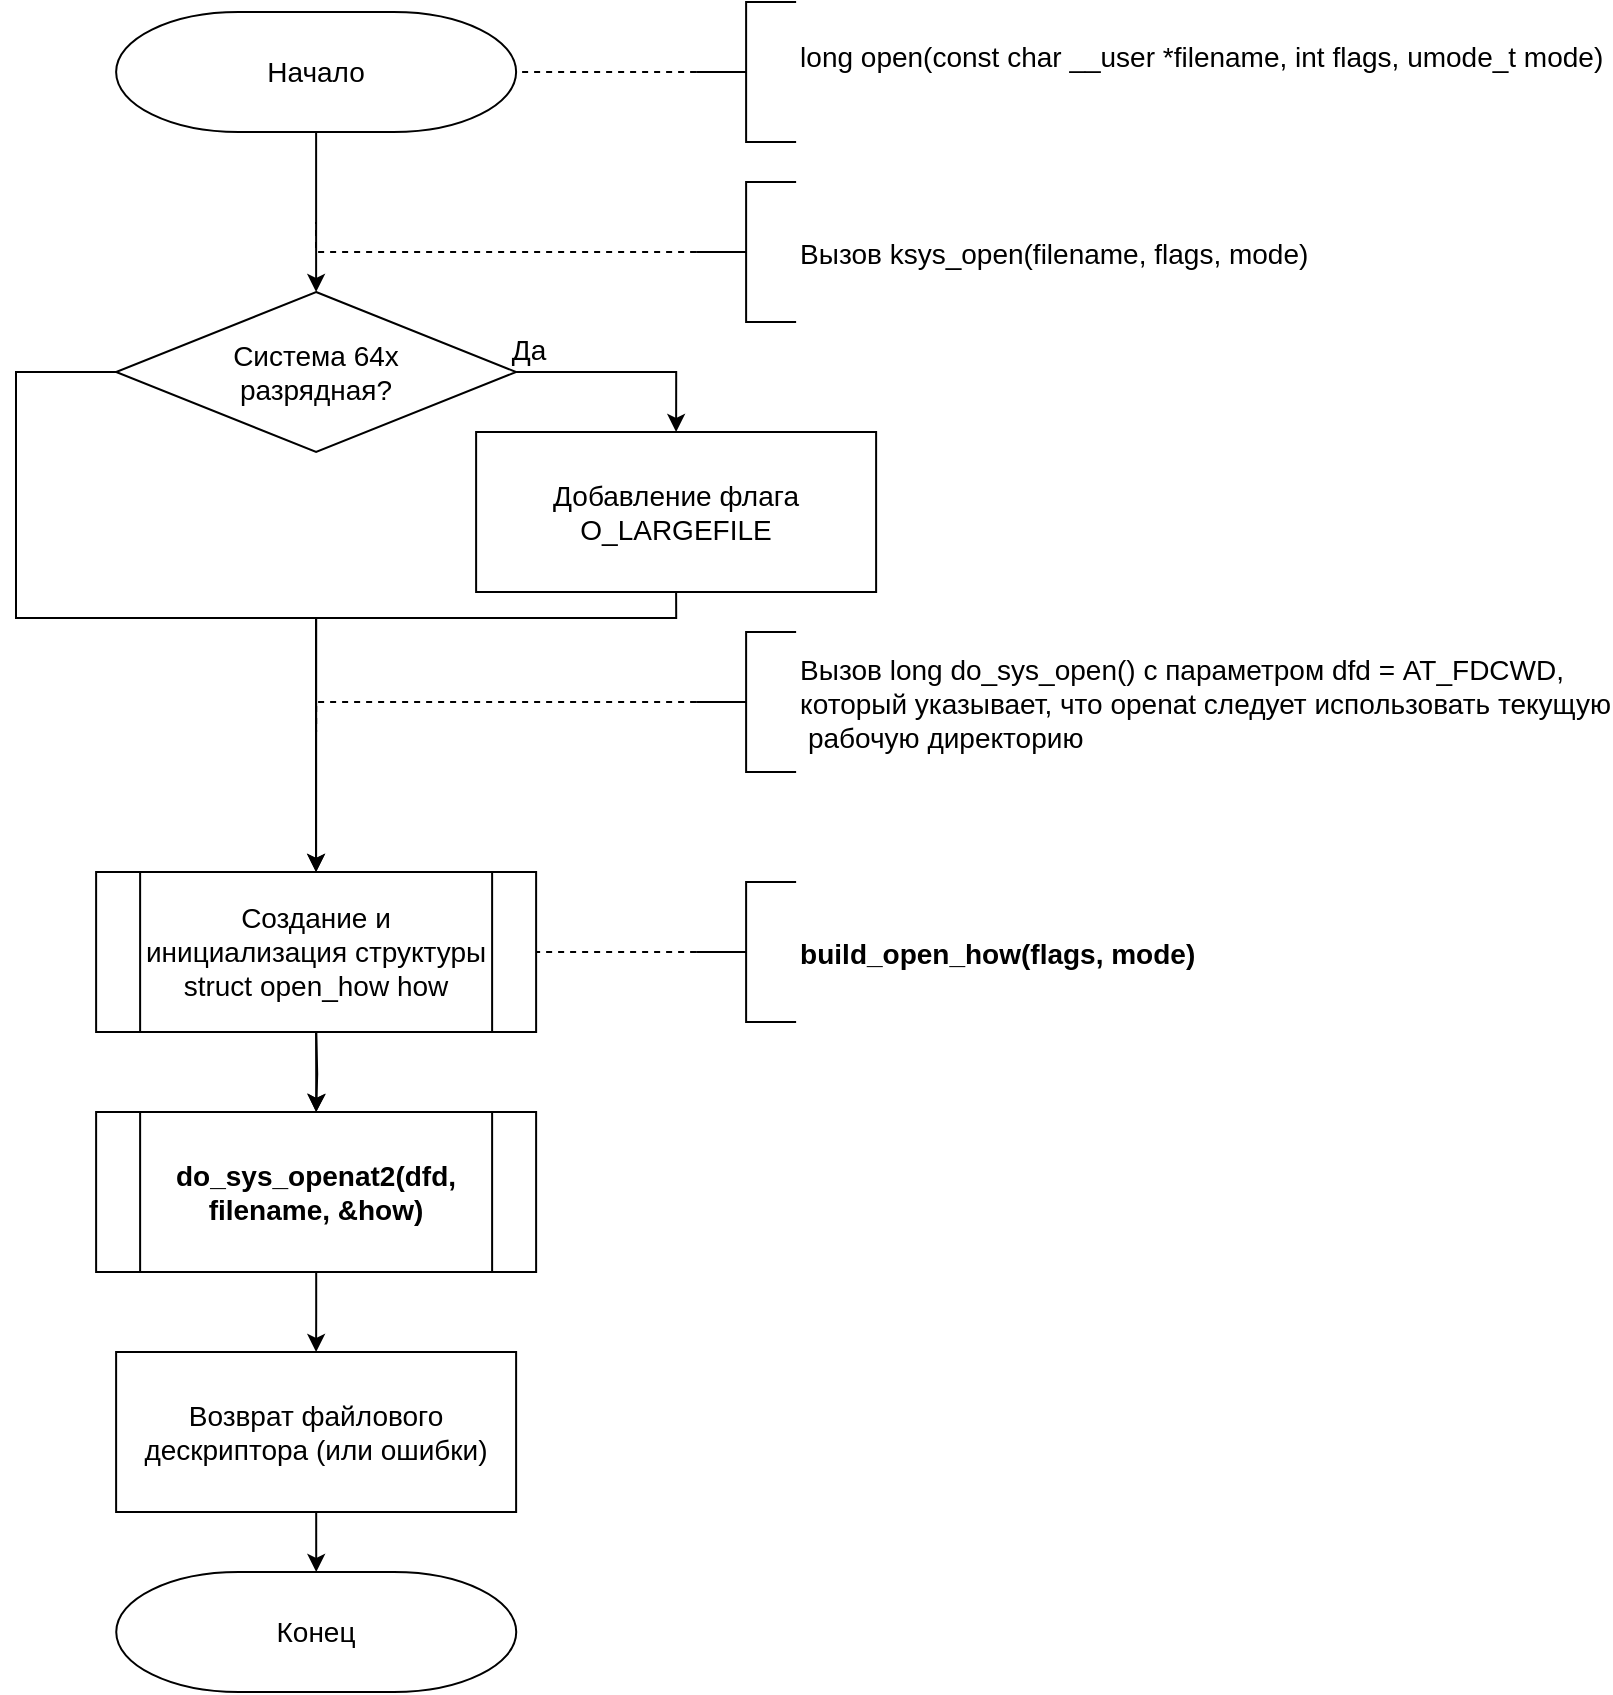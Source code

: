 <mxfile version="13.9.9" type="device" pages="9"><diagram id="L0W8xSpiHUwAw0wuu-Vm" name="open1"><mxGraphModel dx="1013" dy="1073" grid="1" gridSize="10" guides="1" tooltips="1" connect="1" arrows="1" fold="1" page="1" pageScale="1" pageWidth="827" pageHeight="1169" math="0" shadow="0"><root><mxCell id="0"/><mxCell id="1" parent="0"/><mxCell id="HIVJM8vQRVQHc2mUyGFN-1" value="" style="edgeStyle=orthogonalEdgeStyle;rounded=0;orthogonalLoop=1;jettySize=auto;fontFamily=Helvetica;fontSize=14;fontStyle=0" parent="1" source="HIVJM8vQRVQHc2mUyGFN-2" target="HIVJM8vQRVQHc2mUyGFN-5" edge="1"><mxGeometry relative="1" as="geometry"><mxPoint x="275.06" y="812.5" as="targetPoint"/></mxGeometry></mxCell><mxCell id="HIVJM8vQRVQHc2mUyGFN-2" value="Начало" style="strokeWidth=1;shape=mxgraph.flowchart.terminator;whiteSpace=wrap;fontFamily=Helvetica;fontSize=14;fontStyle=0" parent="1" vertex="1"><mxGeometry x="175.06" y="700" width="200" height="60" as="geometry"/></mxCell><mxCell id="HIVJM8vQRVQHc2mUyGFN-3" value="Да" style="edgeStyle=orthogonalEdgeStyle;rounded=0;orthogonalLoop=1;jettySize=auto;exitX=1;exitY=0.5;exitDx=0;exitDy=0;entryX=0.5;entryY=0;entryDx=0;entryDy=0;fontFamily=Helvetica;fontSize=14;fontStyle=0" parent="1" source="HIVJM8vQRVQHc2mUyGFN-5" target="HIVJM8vQRVQHc2mUyGFN-7" edge="1"><mxGeometry x="-0.9" y="12" relative="1" as="geometry"><mxPoint x="1" as="offset"/></mxGeometry></mxCell><mxCell id="HIVJM8vQRVQHc2mUyGFN-4" value="" style="edgeStyle=orthogonalEdgeStyle;rounded=0;orthogonalLoop=1;jettySize=auto;exitX=0;exitY=0.5;exitDx=0;exitDy=0;fontFamily=Helvetica;fontSize=14;fontStyle=0" parent="1" source="HIVJM8vQRVQHc2mUyGFN-5" target="HIVJM8vQRVQHc2mUyGFN-11" edge="1"><mxGeometry relative="1" as="geometry"><Array as="points"><mxPoint x="125" y="880"/><mxPoint x="125" y="1003"/><mxPoint x="275" y="1003"/></Array><mxPoint x="275.06" y="1253.809" as="targetPoint"/></mxGeometry></mxCell><mxCell id="HIVJM8vQRVQHc2mUyGFN-5" value="Система 64x&#10;разрядная?" style="rhombus;whiteSpace=wrap;strokeWidth=1;fontFamily=Helvetica;fontSize=14;fontStyle=0" parent="1" vertex="1"><mxGeometry x="175.06" y="840" width="200" height="80" as="geometry"/></mxCell><mxCell id="HIVJM8vQRVQHc2mUyGFN-6" value="" style="edgeStyle=orthogonalEdgeStyle;rounded=0;orthogonalLoop=1;jettySize=auto;exitX=0.5;exitY=1;exitDx=0;exitDy=0;entryX=0.5;entryY=0;entryDx=0;entryDy=0;fontFamily=Helvetica;fontSize=14;fontStyle=0" parent="1" source="HIVJM8vQRVQHc2mUyGFN-7" target="HIVJM8vQRVQHc2mUyGFN-11" edge="1"><mxGeometry relative="1" as="geometry"><Array as="points"><mxPoint x="455.06" y="1003"/><mxPoint x="275.06" y="1003"/></Array><mxPoint x="275.06" y="1120" as="targetPoint"/></mxGeometry></mxCell><mxCell id="HIVJM8vQRVQHc2mUyGFN-7" value="Добавление флага O_LARGEFILE" style="rounded=0;whiteSpace=wrap;strokeWidth=1;fontFamily=Helvetica;fontSize=14;fontStyle=0" parent="1" vertex="1"><mxGeometry x="355.06" y="910" width="200" height="80" as="geometry"/></mxCell><mxCell id="HIVJM8vQRVQHc2mUyGFN-8" value="" style="edgeStyle=orthogonalEdgeStyle;rounded=0;orthogonalLoop=1;jettySize=auto;exitX=0;exitY=0.5;exitDx=0;exitDy=0;exitPerimeter=0;endArrow=none;endFill=0;dashed=1;fontFamily=Helvetica;fontSize=14;fontStyle=0" parent="1" source="HIVJM8vQRVQHc2mUyGFN-9" edge="1"><mxGeometry relative="1" as="geometry"><mxPoint x="275.06" y="1060" as="targetPoint"/><mxPoint x="582.06" y="1085.5" as="sourcePoint"/><Array as="points"><mxPoint x="275.06" y="1045"/></Array></mxGeometry></mxCell><mxCell id="HIVJM8vQRVQHc2mUyGFN-9" value="Вызов long do_sys_open() с параметром dfd = AT_FDCWD,&#10;который указывает, что openat следует использовать текущую&#10; рабочую директорию" style="strokeWidth=1;shape=mxgraph.flowchart.annotation_2;align=left;labelPosition=right;pointerEvents=1;fontFamily=Helvetica;fontSize=14;fontStyle=0" parent="1" vertex="1"><mxGeometry x="465.06" y="1010" width="50" height="70" as="geometry"/></mxCell><mxCell id="HIVJM8vQRVQHc2mUyGFN-10" value="" style="edgeStyle=orthogonalEdgeStyle;rounded=0;orthogonalLoop=1;jettySize=auto;exitX=0.5;exitY=1;exitDx=0;exitDy=0;fontFamily=Helvetica;fontSize=14;fontStyle=0" parent="1" source="HIVJM8vQRVQHc2mUyGFN-11" edge="1"><mxGeometry relative="1" as="geometry"><mxPoint x="275.12" y="1250" as="targetPoint"/></mxGeometry></mxCell><mxCell id="HIVJM8vQRVQHc2mUyGFN-11" value="Создание и инициализация структуры struct open_how how" style="shape=process;whiteSpace=wrap;backgroundOutline=1;fontFamily=Helvetica;fontSize=14;fontStyle=0" parent="1" vertex="1"><mxGeometry x="165.06" y="1130" width="220" height="80" as="geometry"/></mxCell><mxCell id="HIVJM8vQRVQHc2mUyGFN-36" value="" style="edgeStyle=orthogonalEdgeStyle;rounded=0;orthogonalLoop=1;jettySize=auto;exitX=0;exitY=0.5;exitDx=0;exitDy=0;exitPerimeter=0;endArrow=none;endFill=0;dashed=1;fontFamily=Helvetica;fontSize=14;fontStyle=0" parent="1" source="HIVJM8vQRVQHc2mUyGFN-37" edge="1"><mxGeometry relative="1" as="geometry"><mxPoint x="275.0" y="805" as="targetPoint"/><mxPoint x="482.06" y="750.5" as="sourcePoint"/><Array as="points"><mxPoint x="275" y="820"/></Array></mxGeometry></mxCell><mxCell id="HIVJM8vQRVQHc2mUyGFN-37" value="Вызов ksys_open(filename, flags, mode)" style="strokeWidth=1;shape=mxgraph.flowchart.annotation_2;align=left;labelPosition=right;pointerEvents=1;fontFamily=Helvetica;fontSize=14;fontStyle=0" parent="1" vertex="1"><mxGeometry x="465.06" y="785" width="50" height="70" as="geometry"/></mxCell><mxCell id="HIVJM8vQRVQHc2mUyGFN-40" value="" style="edgeStyle=orthogonalEdgeStyle;rounded=0;orthogonalLoop=1;jettySize=auto;exitX=0;exitY=0.5;exitDx=0;exitDy=0;exitPerimeter=0;endArrow=none;endFill=0;dashed=1;fontFamily=Helvetica;fontSize=14;fontStyle=0" parent="1" source="HIVJM8vQRVQHc2mUyGFN-41" target="HIVJM8vQRVQHc2mUyGFN-2" edge="1"><mxGeometry relative="1" as="geometry"><mxPoint x="380" y="745" as="targetPoint"/><mxPoint x="562.06" y="690.5" as="sourcePoint"/><Array as="points"><mxPoint x="410" y="730"/><mxPoint x="410" y="730"/></Array></mxGeometry></mxCell><mxCell id="HIVJM8vQRVQHc2mUyGFN-41" value="long open(const char __user *filename, int flags, umode_t mode)&#10;" style="strokeWidth=1;shape=mxgraph.flowchart.annotation_2;align=left;labelPosition=right;pointerEvents=1;fontFamily=Helvetica;fontSize=14;fontStyle=0" parent="1" vertex="1"><mxGeometry x="465.06" y="695" width="50" height="70" as="geometry"/></mxCell><mxCell id="HIVJM8vQRVQHc2mUyGFN-46" value="" style="edgeStyle=orthogonalEdgeStyle;rounded=0;orthogonalLoop=1;jettySize=auto;entryX=0.5;entryY=0;entryDx=0;entryDy=0;fontFamily=Helvetica;fontSize=14;fontColor=#000000;fontStyle=0" parent="1" target="HIVJM8vQRVQHc2mUyGFN-49" edge="1"><mxGeometry relative="1" as="geometry"><mxPoint x="275.119" y="1210.0" as="sourcePoint"/></mxGeometry></mxCell><mxCell id="HIVJM8vQRVQHc2mUyGFN-48" value="" style="edgeStyle=orthogonalEdgeStyle;rounded=0;orthogonalLoop=1;jettySize=auto;fontFamily=Helvetica;fontSize=14;fontColor=#000000;fontStyle=0" parent="1" source="HIVJM8vQRVQHc2mUyGFN-49" edge="1"><mxGeometry relative="1" as="geometry"><mxPoint x="275.06" y="1370" as="targetPoint"/></mxGeometry></mxCell><mxCell id="HIVJM8vQRVQHc2mUyGFN-49" value="do_sys_openat2(dfd, filename, &amp;how)" style="shape=process;whiteSpace=wrap;backgroundOutline=1;fontFamily=Helvetica;fontSize=14;fontStyle=1" parent="1" vertex="1"><mxGeometry x="165.06" y="1250" width="220" height="80" as="geometry"/></mxCell><mxCell id="TKg9QXCHMcQPysXYahuZ-1" value="" style="edgeStyle=orthogonalEdgeStyle;rounded=0;orthogonalLoop=1;jettySize=auto;exitX=0;exitY=0.5;exitDx=0;exitDy=0;exitPerimeter=0;endArrow=none;endFill=0;dashed=1;fontFamily=Helvetica;fontSize=14;fontStyle=0" parent="1" source="TKg9QXCHMcQPysXYahuZ-2" target="HIVJM8vQRVQHc2mUyGFN-11" edge="1"><mxGeometry relative="1" as="geometry"><mxPoint x="380.0" y="1120" as="targetPoint"/><mxPoint x="577" y="1153" as="sourcePoint"/></mxGeometry></mxCell><mxCell id="TKg9QXCHMcQPysXYahuZ-2" value="build_open_how(flags, mode)" style="strokeWidth=1;shape=mxgraph.flowchart.annotation_2;align=left;labelPosition=right;pointerEvents=1;fontFamily=Helvetica;fontSize=14;fontStyle=1" parent="1" vertex="1"><mxGeometry x="465.06" y="1135" width="50" height="70" as="geometry"/></mxCell><mxCell id="dRyG6LW_oihnN7LXHJ_f-3" style="edgeStyle=orthogonalEdgeStyle;rounded=0;orthogonalLoop=1;jettySize=auto;html=1;entryX=0.5;entryY=0;entryDx=0;entryDy=0;entryPerimeter=0;" parent="1" source="dRyG6LW_oihnN7LXHJ_f-1" target="dRyG6LW_oihnN7LXHJ_f-2" edge="1"><mxGeometry relative="1" as="geometry"/></mxCell><mxCell id="dRyG6LW_oihnN7LXHJ_f-1" value="Возврат файлового дескриптора (или ошибки)" style="rounded=0;whiteSpace=wrap;strokeWidth=1;fontFamily=Helvetica;fontSize=14;fontStyle=0" parent="1" vertex="1"><mxGeometry x="175.06" y="1370" width="200" height="80" as="geometry"/></mxCell><mxCell id="dRyG6LW_oihnN7LXHJ_f-2" value="Конец" style="strokeWidth=1;shape=mxgraph.flowchart.terminator;whiteSpace=wrap;fontFamily=Helvetica;fontSize=14;fontStyle=0" parent="1" vertex="1"><mxGeometry x="175.12" y="1480" width="200" height="60" as="geometry"/></mxCell></root></mxGraphModel></diagram><diagram id="XpFQh1vkCX_Rupb2goKs" name="build_open_how"><mxGraphModel dx="19" dy="920" grid="1" gridSize="10" guides="1" tooltips="1" connect="1" arrows="1" fold="1" page="1" pageScale="1" pageWidth="850" pageHeight="1100" math="0" shadow="0"><root><mxCell id="RT8kuteWHR8octV07Tsq-0"/><mxCell id="RT8kuteWHR8octV07Tsq-1" parent="RT8kuteWHR8octV07Tsq-0"/><mxCell id="6XuVbUTFIIw3002ECEih-0" style="edgeStyle=orthogonalEdgeStyle;rounded=0;orthogonalLoop=1;jettySize=auto;html=1;" parent="RT8kuteWHR8octV07Tsq-1" source="6XuVbUTFIIw3002ECEih-1" target="6XuVbUTFIIw3002ECEih-22" edge="1"><mxGeometry relative="1" as="geometry"/></mxCell><mxCell id="6XuVbUTFIIw3002ECEih-1" value="Начало" style="strokeWidth=1;shape=mxgraph.flowchart.terminator;whiteSpace=wrap;fontFamily=Helvetica;fontSize=14;fontStyle=0" parent="RT8kuteWHR8octV07Tsq-1" vertex="1"><mxGeometry x="1654.06" y="605" width="200" height="60" as="geometry"/></mxCell><mxCell id="6XuVbUTFIIw3002ECEih-2" value="" style="edgeStyle=orthogonalEdgeStyle;rounded=0;orthogonalLoop=1;jettySize=auto;exitX=0;exitY=0.5;exitDx=0;exitDy=0;exitPerimeter=0;endArrow=none;endFill=0;dashed=1;fontFamily=Helvetica;fontSize=14;fontStyle=0" parent="RT8kuteWHR8octV07Tsq-1" source="6XuVbUTFIIw3002ECEih-3" target="6XuVbUTFIIw3002ECEih-1" edge="1"><mxGeometry relative="1" as="geometry"><mxPoint x="1833.94" y="635" as="targetPoint"/><mxPoint x="2020.94" y="575.5" as="sourcePoint"/><Array as="points"/></mxGeometry></mxCell><mxCell id="6XuVbUTFIIw3002ECEih-3" value="struct open_how build_open_how(int flags,umode_t mode)" style="strokeWidth=1;shape=mxgraph.flowchart.annotation_2;align=left;labelPosition=right;pointerEvents=1;fontFamily=Helvetica;fontSize=14;fontStyle=0;html=1;" parent="RT8kuteWHR8octV07Tsq-1" vertex="1"><mxGeometry x="1943.88" y="600" width="50" height="70" as="geometry"/></mxCell><mxCell id="6XuVbUTFIIw3002ECEih-4" value="" style="edgeStyle=orthogonalEdgeStyle;rounded=0;orthogonalLoop=1;jettySize=auto;exitX=0.5;exitY=1;exitDx=0;exitDy=0;fontFamily=Helvetica;fontSize=14;fontStyle=0" parent="RT8kuteWHR8octV07Tsq-1" target="6XuVbUTFIIw3002ECEih-5" edge="1"><mxGeometry relative="1" as="geometry"><mxPoint x="1755.06" y="960" as="sourcePoint"/></mxGeometry></mxCell><mxCell id="6XuVbUTFIIw3002ECEih-5" value="Установлен флаг&#10; O_PATH в how.flags?" style="rhombus;whiteSpace=wrap;strokeWidth=1;fontFamily=Helvetica;fontSize=14;fontStyle=0" parent="RT8kuteWHR8octV07Tsq-1" vertex="1"><mxGeometry x="1655.06" y="1000" width="200" height="80" as="geometry"/></mxCell><mxCell id="6XuVbUTFIIw3002ECEih-6" value="Оставить в how.flags только флаги O_PATH_FLAGS" style="rounded=0;whiteSpace=wrap;strokeWidth=1;fontFamily=Helvetica;fontSize=14;fontStyle=0" parent="RT8kuteWHR8octV07Tsq-1" vertex="1"><mxGeometry x="1840" y="1080" width="200" height="80" as="geometry"/></mxCell><mxCell id="6XuVbUTFIIw3002ECEih-7" value="" style="edgeStyle=orthogonalEdgeStyle;rounded=0;orthogonalLoop=1;jettySize=auto;exitX=1;exitY=0.5;exitDx=0;exitDy=0;entryX=0.5;entryY=0;entryDx=0;entryDy=0;fontFamily=Helvetica;fontSize=14;fontStyle=0" parent="RT8kuteWHR8octV07Tsq-1" source="6XuVbUTFIIw3002ECEih-5" target="6XuVbUTFIIw3002ECEih-6" edge="1"><mxGeometry relative="1" as="geometry"/></mxCell><mxCell id="6XuVbUTFIIw3002ECEih-8" value="" style="edgeStyle=orthogonalEdgeStyle;rounded=0;orthogonalLoop=1;jettySize=auto;exitX=0.5;exitY=1;exitDx=0;exitDy=0;entryX=0.5;entryY=0;entryDx=0;entryDy=0;fontFamily=Helvetica;fontSize=14;fontStyle=0" parent="RT8kuteWHR8octV07Tsq-1" source="6XuVbUTFIIw3002ECEih-6" target="6XuVbUTFIIw3002ECEih-11" edge="1"><mxGeometry relative="1" as="geometry"><mxPoint x="1755.06" y="1490" as="targetPoint"/><Array as="points"><mxPoint x="1940" y="1180"/><mxPoint x="1755" y="1180"/></Array></mxGeometry></mxCell><mxCell id="6XuVbUTFIIw3002ECEih-9" value="" style="edgeStyle=orthogonalEdgeStyle;rounded=0;orthogonalLoop=1;jettySize=auto;exitX=0;exitY=0.5;exitDx=0;exitDy=0;entryX=0.5;entryY=0;entryDx=0;entryDy=0;fontFamily=Helvetica;fontSize=14;fontStyle=0" parent="RT8kuteWHR8octV07Tsq-1" source="6XuVbUTFIIw3002ECEih-5" target="6XuVbUTFIIw3002ECEih-11" edge="1"><mxGeometry relative="1" as="geometry"><mxPoint x="1755.06" y="1490" as="targetPoint"/><Array as="points"><mxPoint x="1620" y="1040"/><mxPoint x="1620" y="1180"/><mxPoint x="1755" y="1180"/></Array></mxGeometry></mxCell><mxCell id="6XuVbUTFIIw3002ECEih-10" value="Да" style="text;align=center;verticalAlign=middle;resizable=0;points=[];autosize=1;strokeColor=none;fontFamily=Helvetica;fontSize=14;fontStyle=0" parent="RT8kuteWHR8octV07Tsq-1" vertex="1"><mxGeometry x="1855.06" y="1020" width="30" height="20" as="geometry"/></mxCell><mxCell id="6XuVbUTFIIw3002ECEih-11" value="Установлен&#10;флаг O_CREAT или __O_TMPFILE&#10; в how.flags?" style="rhombus;whiteSpace=wrap;strokeWidth=1;fontFamily=Helvetica;fontSize=14;fontStyle=0" parent="RT8kuteWHR8octV07Tsq-1" vertex="1"><mxGeometry x="1655.06" y="1200" width="200" height="100" as="geometry"/></mxCell><mxCell id="6XuVbUTFIIw3002ECEih-12" value="" style="edgeStyle=orthogonalEdgeStyle;rounded=0;orthogonalLoop=1;jettySize=auto;exitX=1;exitY=0.5;exitDx=0;exitDy=0;entryX=0.5;entryY=0;entryDx=0;entryDy=0;fontFamily=Helvetica;fontSize=14;fontStyle=0" parent="RT8kuteWHR8octV07Tsq-1" source="6XuVbUTFIIw3002ECEih-11" target="6XuVbUTFIIw3002ECEih-18" edge="1"><mxGeometry relative="1" as="geometry"><mxPoint x="1940" y="1270" as="targetPoint"/><Array as="points"><mxPoint x="1940" y="1250"/><mxPoint x="1940" y="1400"/><mxPoint x="1760" y="1400"/></Array></mxGeometry></mxCell><mxCell id="6XuVbUTFIIw3002ECEih-13" value="" style="edgeStyle=orthogonalEdgeStyle;rounded=0;orthogonalLoop=1;jettySize=auto;exitX=0;exitY=0.5;exitDx=0;exitDy=0;fontFamily=Helvetica;fontSize=14;entryX=0.5;entryY=0;entryDx=0;entryDy=0;fontStyle=0" parent="RT8kuteWHR8octV07Tsq-1" source="6XuVbUTFIIw3002ECEih-11" target="6XuVbUTFIIw3002ECEih-16" edge="1"><mxGeometry relative="1" as="geometry"><mxPoint x="1760" y="1429" as="targetPoint"/><Array as="points"><mxPoint x="1610" y="1250"/></Array></mxGeometry></mxCell><mxCell id="6XuVbUTFIIw3002ECEih-14" value="Да" style="text;align=center;verticalAlign=middle;resizable=0;points=[];autosize=1;strokeColor=none;fontFamily=Helvetica;fontSize=14;fontStyle=0" parent="RT8kuteWHR8octV07Tsq-1" vertex="1"><mxGeometry x="1860.06" y="1220" width="30" height="20" as="geometry"/></mxCell><mxCell id="6XuVbUTFIIw3002ECEih-15" value="" style="edgeStyle=orthogonalEdgeStyle;rounded=0;orthogonalLoop=1;jettySize=auto;entryX=0.5;entryY=0;entryDx=0;entryDy=0;fontFamily=Helvetica;fontSize=14;fontColor=#000000;fontStyle=0" parent="RT8kuteWHR8octV07Tsq-1" source="6XuVbUTFIIw3002ECEih-16" target="6XuVbUTFIIw3002ECEih-18" edge="1"><mxGeometry relative="1" as="geometry"><Array as="points"><mxPoint x="1610" y="1400"/><mxPoint x="1760" y="1400"/></Array></mxGeometry></mxCell><mxCell id="6XuVbUTFIIw3002ECEih-16" value="Сброс всех флагов  how.mode" style="rounded=0;whiteSpace=wrap;strokeWidth=1;fontFamily=Helvetica;fontSize=14;fontStyle=0" parent="RT8kuteWHR8octV07Tsq-1" vertex="1"><mxGeometry x="1510" y="1290" width="200" height="80" as="geometry"/></mxCell><mxCell id="6XuVbUTFIIw3002ECEih-17" style="edgeStyle=orthogonalEdgeStyle;rounded=0;orthogonalLoop=1;jettySize=auto;html=1;entryX=0.5;entryY=0;entryDx=0;entryDy=0;entryPerimeter=0;" parent="RT8kuteWHR8octV07Tsq-1" source="6XuVbUTFIIw3002ECEih-18" target="6XuVbUTFIIw3002ECEih-33" edge="1"><mxGeometry relative="1" as="geometry"/></mxCell><mxCell id="6XuVbUTFIIw3002ECEih-18" value="Возврат how" style="rounded=0;whiteSpace=wrap;strokeWidth=1;fontFamily=Helvetica;fontSize=14;fontStyle=0" parent="RT8kuteWHR8octV07Tsq-1" vertex="1"><mxGeometry x="1660.06" y="1460" width="200" height="80" as="geometry"/></mxCell><mxCell id="6XuVbUTFIIw3002ECEih-19" value="" style="edgeStyle=orthogonalEdgeStyle;rounded=0;orthogonalLoop=1;jettySize=auto;exitX=0;exitY=0.5;exitDx=0;exitDy=0;exitPerimeter=0;endArrow=none;endFill=0;dashed=1;fontFamily=Helvetica;fontSize=14;fontStyle=0" parent="RT8kuteWHR8octV07Tsq-1" source="6XuVbUTFIIw3002ECEih-20" target="6XuVbUTFIIw3002ECEih-24" edge="1"><mxGeometry relative="1" as="geometry"><mxPoint x="1874" y="830" as="targetPoint"/><mxPoint x="2040.94" y="770.5" as="sourcePoint"/><Array as="points"/></mxGeometry></mxCell><mxCell id="6XuVbUTFIIw3002ECEih-20" value="&lt;span style=&quot;text-align: center&quot;&gt;.flags = flags &amp;amp; VALID_OPEN_FLAGS,&lt;/span&gt;&lt;span style=&quot;text-align: center&quot;&gt;&lt;br&gt;&lt;/span&gt;VALID_OPEN_FLAGS - побитовое ИЛИ &lt;br&gt;всех допустимых флагов для&amp;nbsp;&amp;nbsp;&lt;span&gt;open/openat&lt;/span&gt;" style="strokeWidth=1;shape=mxgraph.flowchart.annotation_2;align=left;labelPosition=right;pointerEvents=1;fontFamily=Helvetica;fontSize=14;fontStyle=0;html=1;" parent="RT8kuteWHR8octV07Tsq-1" vertex="1"><mxGeometry x="1943.88" y="800" width="50" height="70" as="geometry"/></mxCell><mxCell id="6XuVbUTFIIw3002ECEih-21" style="edgeStyle=orthogonalEdgeStyle;rounded=0;orthogonalLoop=1;jettySize=auto;html=1;entryX=0.5;entryY=0;entryDx=0;entryDy=0;" parent="RT8kuteWHR8octV07Tsq-1" source="6XuVbUTFIIw3002ECEih-22" target="6XuVbUTFIIw3002ECEih-24" edge="1"><mxGeometry relative="1" as="geometry"/></mxCell><mxCell id="6XuVbUTFIIw3002ECEih-22" value="Создание  структуры struct open_how how" style="rounded=0;whiteSpace=wrap;strokeWidth=1;fontFamily=Helvetica;fontSize=14;fontStyle=0" parent="RT8kuteWHR8octV07Tsq-1" vertex="1"><mxGeometry x="1654.06" y="690" width="200" height="80" as="geometry"/></mxCell><mxCell id="6XuVbUTFIIw3002ECEih-23" style="edgeStyle=orthogonalEdgeStyle;rounded=0;orthogonalLoop=1;jettySize=auto;html=1;" parent="RT8kuteWHR8octV07Tsq-1" source="6XuVbUTFIIw3002ECEih-24" target="6XuVbUTFIIw3002ECEih-25" edge="1"><mxGeometry relative="1" as="geometry"/></mxCell><mxCell id="6XuVbUTFIIw3002ECEih-24" value="Инициализация поля .flags структуры how&#10;всеми допустимыми флагами из аргумента flags" style="rounded=0;whiteSpace=wrap;strokeWidth=1;fontFamily=Helvetica;fontSize=14;fontStyle=0" parent="RT8kuteWHR8octV07Tsq-1" vertex="1"><mxGeometry x="1654.06" y="795" width="200" height="80" as="geometry"/></mxCell><mxCell id="6XuVbUTFIIw3002ECEih-25" value=".mode = mode &amp; S_IALLUGO" style="rounded=0;whiteSpace=wrap;strokeWidth=1;fontFamily=Helvetica;fontSize=14;fontStyle=0" parent="RT8kuteWHR8octV07Tsq-1" vertex="1"><mxGeometry x="1656.06" y="900" width="196" height="80" as="geometry"/></mxCell><mxCell id="6XuVbUTFIIw3002ECEih-26" value="" style="edgeStyle=orthogonalEdgeStyle;rounded=0;orthogonalLoop=1;jettySize=auto;exitX=0;exitY=0.5;exitDx=0;exitDy=0;exitPerimeter=0;endArrow=none;endFill=0;dashed=1;fontFamily=Helvetica;fontSize=14;fontStyle=0" parent="RT8kuteWHR8octV07Tsq-1" source="6XuVbUTFIIw3002ECEih-27" target="6XuVbUTFIIw3002ECEih-25" edge="1"><mxGeometry relative="1" as="geometry"><mxPoint x="1854" y="935" as="targetPoint"/><mxPoint x="2040.94" y="875.5" as="sourcePoint"/><Array as="points"/></mxGeometry></mxCell><mxCell id="6XuVbUTFIIw3002ECEih-27" value="S_IALLUGO =(S_ISUID|S_ISGID|S_ISVTX|S_IRWXUGO)" style="strokeWidth=1;shape=mxgraph.flowchart.annotation_2;align=left;labelPosition=right;pointerEvents=1;fontFamily=Helvetica;fontSize=14;fontStyle=0;" parent="RT8kuteWHR8octV07Tsq-1" vertex="1"><mxGeometry x="1943.88" y="905" width="50" height="70" as="geometry"/></mxCell><mxCell id="6XuVbUTFIIw3002ECEih-28" value="" style="edgeStyle=orthogonalEdgeStyle;rounded=0;orthogonalLoop=1;jettySize=auto;exitX=0;exitY=0.5;exitDx=0;exitDy=0;exitPerimeter=0;endArrow=none;endFill=0;dashed=1;fontFamily=Helvetica;fontSize=14;fontStyle=0" parent="RT8kuteWHR8octV07Tsq-1" source="6XuVbUTFIIw3002ECEih-29" target="6XuVbUTFIIw3002ECEih-6" edge="1"><mxGeometry relative="1" as="geometry"><mxPoint x="2010" y="1120" as="targetPoint"/><mxPoint x="2196.94" y="1055.5" as="sourcePoint"/><Array as="points"/></mxGeometry></mxCell><mxCell id="6XuVbUTFIIw3002ECEih-29" value="how.flags &amp;= O_PATH_FLAGS&#10;O_PATH_FLAGS = (O_DIRECTORY |&#10;O_NOFOLLOW | O_PATH | O_CLOEXEC)" style="strokeWidth=1;shape=mxgraph.flowchart.annotation_2;align=left;labelPosition=right;pointerEvents=1;fontFamily=Helvetica;fontSize=14;fontStyle=0;" parent="RT8kuteWHR8octV07Tsq-1" vertex="1"><mxGeometry x="2075" y="1072.5" width="50" height="95" as="geometry"/></mxCell><mxCell id="6XuVbUTFIIw3002ECEih-33" value="Конец" style="strokeWidth=1;shape=mxgraph.flowchart.terminator;whiteSpace=wrap;fontFamily=Helvetica;fontSize=14;fontStyle=0" parent="RT8kuteWHR8octV07Tsq-1" vertex="1"><mxGeometry x="1660.06" y="1580" width="200" height="60" as="geometry"/></mxCell></root></mxGraphModel></diagram><diagram id="8b92lflKzHccSB3xRbnr" name="open2"><mxGraphModel dx="2043" dy="119" grid="1" gridSize="10" guides="1" tooltips="1" connect="1" arrows="1" fold="1" page="1" pageScale="1" pageWidth="827" pageHeight="1169" math="0" shadow="0"><root><mxCell id="mWXFVDoq0e2oqumDP-53-0"/><mxCell id="mWXFVDoq0e2oqumDP-53-1" parent="mWXFVDoq0e2oqumDP-53-0"/><mxCell id="Jsm1fw-TU8QXdeYXPNuA-0" value="" style="edgeStyle=orthogonalEdgeStyle;rounded=0;orthogonalLoop=1;jettySize=auto;exitX=1;exitY=0.5;exitDx=0;exitDy=0;fontFamily=Helvetica;fontSize=14;fontStyle=0;entryX=0.5;entryY=0;entryDx=0;entryDy=0;" parent="mWXFVDoq0e2oqumDP-53-1" source="Jsm1fw-TU8QXdeYXPNuA-2" target="Jsm1fw-TU8QXdeYXPNuA-5" edge="1"><mxGeometry relative="1" as="geometry"><mxPoint x="425.12" y="2570" as="targetPoint"/><Array as="points"><mxPoint x="300" y="2550"/></Array></mxGeometry></mxCell><mxCell id="Jsm1fw-TU8QXdeYXPNuA-1" value="" style="edgeStyle=orthogonalEdgeStyle;rounded=0;orthogonalLoop=1;jettySize=auto;exitX=0;exitY=0.5;exitDx=0;exitDy=0;fontFamily=Helvetica;fontSize=14;fontStyle=0;entryX=0.5;entryY=0;entryDx=0;entryDy=0;" parent="mWXFVDoq0e2oqumDP-53-1" source="Jsm1fw-TU8QXdeYXPNuA-2" target="do28IAzf0v4xkSppWrux-1" edge="1"><mxGeometry relative="1" as="geometry"><mxPoint x="-30" y="2550" as="targetPoint"/><Array as="points"><mxPoint x="-20" y="2550"/></Array></mxGeometry></mxCell><mxCell id="Jsm1fw-TU8QXdeYXPNuA-2" value="Проверка флагов &#10;успешна?" style="rhombus;whiteSpace=wrap;strokeWidth=1;fontFamily=Helvetica;fontSize=14;fontStyle=0" parent="mWXFVDoq0e2oqumDP-53-1" vertex="1"><mxGeometry x="25" y="2510" width="200" height="80" as="geometry"/></mxCell><mxCell id="Jsm1fw-TU8QXdeYXPNuA-3" value="Да" style="text;align=center;verticalAlign=middle;resizable=0;points=[];autosize=1;strokeColor=none;fontFamily=Helvetica;fontSize=14;fontStyle=0" parent="mWXFVDoq0e2oqumDP-53-1" vertex="1"><mxGeometry x="225.06" y="2530" width="30" height="20" as="geometry"/></mxCell><mxCell id="Jsm1fw-TU8QXdeYXPNuA-4" value="" style="edgeStyle=orthogonalEdgeStyle;rounded=0;orthogonalLoop=1;jettySize=auto;exitX=0.5;exitY=1;exitDx=0;exitDy=0;fontFamily=Helvetica;fontSize=14;fontStyle=0" parent="mWXFVDoq0e2oqumDP-53-1" source="Jsm1fw-TU8QXdeYXPNuA-5" target="Jsm1fw-TU8QXdeYXPNuA-13" edge="1"><mxGeometry relative="1" as="geometry"/></mxCell><mxCell id="Jsm1fw-TU8QXdeYXPNuA-5" value="Заполнение struct filename *tmp. Копирование имени файла из пространства пользователя в пространство ядра (если необходимо)" style="shape=process;whiteSpace=wrap;backgroundOutline=1;fontFamily=Helvetica;fontSize=14;fontStyle=0" parent="mWXFVDoq0e2oqumDP-53-1" vertex="1"><mxGeometry x="170" y="2580" width="260" height="80" as="geometry"/></mxCell><mxCell id="Jsm1fw-TU8QXdeYXPNuA-6" value="getname(filename)&#10;(обертка над getname_flags())" style="strokeWidth=1;shape=mxgraph.flowchart.annotation_2;align=left;labelPosition=right;pointerEvents=1;fontFamily=Helvetica;fontSize=14;fontStyle=1" parent="mWXFVDoq0e2oqumDP-53-1" vertex="1"><mxGeometry x="455" y="2590" width="50" height="70" as="geometry"/></mxCell><mxCell id="Jsm1fw-TU8QXdeYXPNuA-7" value="" style="edgeStyle=orthogonalEdgeStyle;rounded=0;orthogonalLoop=1;jettySize=auto;exitX=0;exitY=0.5;exitDx=0;exitDy=0;exitPerimeter=0;endArrow=none;endFill=0;dashed=1;entryX=0.999;entryY=0.563;entryDx=0;entryDy=0;entryPerimeter=0;fontFamily=Helvetica;fontSize=14;fontStyle=0" parent="mWXFVDoq0e2oqumDP-53-1" source="Jsm1fw-TU8QXdeYXPNuA-6" target="Jsm1fw-TU8QXdeYXPNuA-5" edge="1"><mxGeometry relative="1" as="geometry"><mxPoint x="410.0" y="2685" as="targetPoint"/><mxPoint x="617" y="2668" as="sourcePoint"/></mxGeometry></mxCell><mxCell id="Jsm1fw-TU8QXdeYXPNuA-10" value="" style="edgeStyle=orthogonalEdgeStyle;rounded=0;orthogonalLoop=1;jettySize=auto;exitX=1;exitY=0.5;exitDx=0;exitDy=0;fontFamily=Helvetica;fontSize=14;fontStyle=0" parent="mWXFVDoq0e2oqumDP-53-1" source="Jsm1fw-TU8QXdeYXPNuA-13" target="Jsm1fw-TU8QXdeYXPNuA-16" edge="1"><mxGeometry relative="1" as="geometry"><mxPoint x="600.12" y="2740" as="targetPoint"/><Array as="points"><mxPoint x="465" y="2720"/></Array></mxGeometry></mxCell><mxCell id="Jsm1fw-TU8QXdeYXPNuA-11" style="edgeStyle=orthogonalEdgeStyle;rounded=0;orthogonalLoop=1;jettySize=auto;html=0;entryX=0.5;entryY=0;entryDx=0;entryDy=0;endArrow=classic;endFill=1;fontFamily=Helvetica;fontSize=14;fontColor=#000000;exitX=0;exitY=0.5;exitDx=0;exitDy=0;" parent="mWXFVDoq0e2oqumDP-53-1" source="Jsm1fw-TU8QXdeYXPNuA-20" target="oRwy0QsY8Xf5K4UWQSMD-0" edge="1"><mxGeometry relative="1" as="geometry"><Array as="points"><mxPoint x="230" y="2910"/></Array></mxGeometry></mxCell><mxCell id="R2OwxF0rWgXBgg-zoa68-2" style="edgeStyle=orthogonalEdgeStyle;rounded=0;orthogonalLoop=1;jettySize=auto;html=1;entryX=0.5;entryY=0;entryDx=0;entryDy=0;exitX=0;exitY=0.5;exitDx=0;exitDy=0;" edge="1" parent="mWXFVDoq0e2oqumDP-53-1" source="Jsm1fw-TU8QXdeYXPNuA-13" target="R2OwxF0rWgXBgg-zoa68-0"><mxGeometry relative="1" as="geometry"/></mxCell><mxCell id="Jsm1fw-TU8QXdeYXPNuA-13" value="Ошибки не произошло" style="rhombus;whiteSpace=wrap;strokeWidth=1;fontFamily=Helvetica;fontSize=14;fontStyle=0" parent="mWXFVDoq0e2oqumDP-53-1" vertex="1"><mxGeometry x="200" y="2680" width="200" height="80" as="geometry"/></mxCell><mxCell id="Jsm1fw-TU8QXdeYXPNuA-14" value="Да" style="text;align=center;verticalAlign=middle;resizable=0;points=[];autosize=1;strokeColor=none;fontFamily=Helvetica;fontSize=14;fontStyle=0" parent="mWXFVDoq0e2oqumDP-53-1" vertex="1"><mxGeometry x="400.06" y="2700" width="30" height="20" as="geometry"/></mxCell><mxCell id="Jsm1fw-TU8QXdeYXPNuA-15" value="" style="edgeStyle=orthogonalEdgeStyle;rounded=0;orthogonalLoop=1;jettySize=auto;fontFamily=Helvetica;fontSize=14;fontColor=#000000;fontStyle=0" parent="mWXFVDoq0e2oqumDP-53-1" source="Jsm1fw-TU8QXdeYXPNuA-16" target="Jsm1fw-TU8QXdeYXPNuA-20" edge="1"><mxGeometry relative="1" as="geometry"/></mxCell><mxCell id="Jsm1fw-TU8QXdeYXPNuA-16" value="Поиск свободного файлового дескриптора fd; пометить его как занятый" style="shape=process;whiteSpace=wrap;backgroundOutline=1;fontFamily=Helvetica;fontSize=14;fontStyle=0" parent="mWXFVDoq0e2oqumDP-53-1" vertex="1"><mxGeometry x="375" y="2750" width="200" height="80" as="geometry"/></mxCell><mxCell id="Jsm1fw-TU8QXdeYXPNuA-17" value="get_unused_fd_flags(how-&gt;flags)&#10;(обертка над alloc_fd())" style="strokeWidth=1;shape=mxgraph.flowchart.annotation_2;align=left;labelPosition=right;pointerEvents=1;fontFamily=Helvetica;fontSize=14;fontStyle=1" parent="mWXFVDoq0e2oqumDP-53-1" vertex="1"><mxGeometry x="640" y="2755" width="50" height="70" as="geometry"/></mxCell><mxCell id="Jsm1fw-TU8QXdeYXPNuA-18" value="" style="edgeStyle=orthogonalEdgeStyle;rounded=0;orthogonalLoop=1;jettySize=auto;exitX=0;exitY=0.5;exitDx=0;exitDy=0;exitPerimeter=0;endArrow=none;endFill=0;dashed=1;fontFamily=Helvetica;fontSize=14;fontStyle=0" parent="mWXFVDoq0e2oqumDP-53-1" source="Jsm1fw-TU8QXdeYXPNuA-17" target="Jsm1fw-TU8QXdeYXPNuA-16" edge="1"><mxGeometry relative="1" as="geometry"><mxPoint x="409.8" y="2635.04" as="targetPoint"/><mxPoint x="465.0" y="2635" as="sourcePoint"/></mxGeometry></mxCell><mxCell id="Jsm1fw-TU8QXdeYXPNuA-19" value="" style="edgeStyle=orthogonalEdgeStyle;rounded=0;orthogonalLoop=1;jettySize=auto;exitX=1;exitY=0.5;exitDx=0;exitDy=0;fontFamily=Helvetica;fontSize=14;fontStyle=0" parent="mWXFVDoq0e2oqumDP-53-1" source="Jsm1fw-TU8QXdeYXPNuA-20" target="Jsm1fw-TU8QXdeYXPNuA-23" edge="1"><mxGeometry relative="1" as="geometry"><mxPoint x="775.12" y="2930" as="targetPoint"/><Array as="points"><mxPoint x="640" y="2910"/></Array></mxGeometry></mxCell><mxCell id="Jsm1fw-TU8QXdeYXPNuA-20" value="Файловый дескриптор &#10;найден?" style="rhombus;whiteSpace=wrap;strokeWidth=1;fontFamily=Helvetica;fontSize=14;fontStyle=0" parent="mWXFVDoq0e2oqumDP-53-1" vertex="1"><mxGeometry x="375" y="2870" width="200" height="80" as="geometry"/></mxCell><mxCell id="Jsm1fw-TU8QXdeYXPNuA-21" value="Да" style="text;align=center;verticalAlign=middle;resizable=0;points=[];autosize=1;strokeColor=none;fontFamily=Helvetica;fontSize=14;fontStyle=0" parent="mWXFVDoq0e2oqumDP-53-1" vertex="1"><mxGeometry x="575.06" y="2890" width="30" height="20" as="geometry"/></mxCell><mxCell id="Jsm1fw-TU8QXdeYXPNuA-22" value="" style="edgeStyle=orthogonalEdgeStyle;rounded=0;orthogonalLoop=1;jettySize=auto;entryX=0.5;entryY=0;entryDx=0;entryDy=0;fontFamily=Helvetica;fontSize=14;fontColor=#000000;fontStyle=0" parent="mWXFVDoq0e2oqumDP-53-1" source="Jsm1fw-TU8QXdeYXPNuA-23" target="Jsm1fw-TU8QXdeYXPNuA-28" edge="1"><mxGeometry relative="1" as="geometry"/></mxCell><mxCell id="Jsm1fw-TU8QXdeYXPNuA-23" value="Создание дескриптора открытого файла struct file *f" style="shape=process;whiteSpace=wrap;backgroundOutline=1;fontFamily=Helvetica;fontSize=14;fontStyle=0" parent="mWXFVDoq0e2oqumDP-53-1" vertex="1"><mxGeometry x="550" y="2940" width="200" height="80" as="geometry"/></mxCell><mxCell id="Jsm1fw-TU8QXdeYXPNuA-24" value="do_filp_open(dfd, tmp, &amp;op)" style="strokeWidth=1;shape=mxgraph.flowchart.annotation_2;align=left;labelPosition=right;pointerEvents=1;fontFamily=Helvetica;fontSize=14;fontStyle=1" parent="mWXFVDoq0e2oqumDP-53-1" vertex="1"><mxGeometry x="815" y="2945" width="50" height="70" as="geometry"/></mxCell><mxCell id="Jsm1fw-TU8QXdeYXPNuA-25" value="" style="edgeStyle=orthogonalEdgeStyle;rounded=0;orthogonalLoop=1;jettySize=auto;exitX=0;exitY=0.5;exitDx=0;exitDy=0;exitPerimeter=0;endArrow=none;endFill=0;dashed=1;fontFamily=Helvetica;fontSize=14;fontStyle=0" parent="mWXFVDoq0e2oqumDP-53-1" source="Jsm1fw-TU8QXdeYXPNuA-24" target="Jsm1fw-TU8QXdeYXPNuA-23" edge="1"><mxGeometry relative="1" as="geometry"><mxPoint x="584.8" y="2825.04" as="targetPoint"/><mxPoint x="640.0" y="2825" as="sourcePoint"/></mxGeometry></mxCell><mxCell id="Jsm1fw-TU8QXdeYXPNuA-26" value="" style="edgeStyle=orthogonalEdgeStyle;rounded=0;orthogonalLoop=1;jettySize=auto;exitX=1;exitY=0.5;exitDx=0;exitDy=0;fontFamily=Helvetica;fontSize=14;fontStyle=0" parent="mWXFVDoq0e2oqumDP-53-1" source="Jsm1fw-TU8QXdeYXPNuA-28" target="Jsm1fw-TU8QXdeYXPNuA-31" edge="1"><mxGeometry relative="1" as="geometry"><mxPoint x="950.12" y="3130" as="targetPoint"/><Array as="points"><mxPoint x="815" y="3110"/></Array></mxGeometry></mxCell><mxCell id="Jsm1fw-TU8QXdeYXPNuA-27" style="edgeStyle=orthogonalEdgeStyle;rounded=0;orthogonalLoop=1;jettySize=auto;html=0;entryX=0.5;entryY=0;entryDx=0;entryDy=0;fontFamily=Helvetica;fontSize=14;fontColor=#000000;" parent="mWXFVDoq0e2oqumDP-53-1" source="Jsm1fw-TU8QXdeYXPNuA-28" target="Jsm1fw-TU8QXdeYXPNuA-39" edge="1"><mxGeometry relative="1" as="geometry"/></mxCell><mxCell id="Jsm1fw-TU8QXdeYXPNuA-28" value="Дескриптор создан?" style="rhombus;whiteSpace=wrap;strokeWidth=1;fontFamily=Helvetica;fontSize=14;fontStyle=0" parent="mWXFVDoq0e2oqumDP-53-1" vertex="1"><mxGeometry x="550" y="3070" width="200" height="80" as="geometry"/></mxCell><mxCell id="Jsm1fw-TU8QXdeYXPNuA-29" value="Да" style="text;align=center;verticalAlign=middle;resizable=0;points=[];autosize=1;strokeColor=none;fontFamily=Helvetica;fontSize=14;fontStyle=0" parent="mWXFVDoq0e2oqumDP-53-1" vertex="1"><mxGeometry x="750.06" y="3090" width="30" height="20" as="geometry"/></mxCell><mxCell id="Jsm1fw-TU8QXdeYXPNuA-30" value="" style="edgeStyle=orthogonalEdgeStyle;rounded=0;orthogonalLoop=1;jettySize=auto;fontFamily=Helvetica;fontSize=14;fontColor=#000000;fontStyle=0" parent="mWXFVDoq0e2oqumDP-53-1" source="Jsm1fw-TU8QXdeYXPNuA-31" target="Jsm1fw-TU8QXdeYXPNuA-35" edge="1"><mxGeometry relative="1" as="geometry"/></mxCell><mxCell id="Jsm1fw-TU8QXdeYXPNuA-31" value="Уведомление файловой системы об открытии файла" style="shape=process;whiteSpace=wrap;backgroundOutline=1;fontFamily=Helvetica;fontSize=14;fontStyle=0" parent="mWXFVDoq0e2oqumDP-53-1" vertex="1"><mxGeometry x="725" y="3140" width="200" height="80" as="geometry"/></mxCell><mxCell id="Jsm1fw-TU8QXdeYXPNuA-32" value="fsnotify_open(f)" style="strokeWidth=1;shape=mxgraph.flowchart.annotation_2;align=left;labelPosition=right;pointerEvents=1;fontFamily=Helvetica;fontSize=14;fontStyle=0" parent="mWXFVDoq0e2oqumDP-53-1" vertex="1"><mxGeometry x="960" y="3145" width="50" height="70" as="geometry"/></mxCell><mxCell id="Jsm1fw-TU8QXdeYXPNuA-33" value="" style="edgeStyle=orthogonalEdgeStyle;rounded=0;orthogonalLoop=1;jettySize=auto;exitX=0;exitY=0.5;exitDx=0;exitDy=0;exitPerimeter=0;endArrow=none;endFill=0;dashed=1;fontFamily=Helvetica;fontSize=14;fontStyle=0" parent="mWXFVDoq0e2oqumDP-53-1" source="Jsm1fw-TU8QXdeYXPNuA-32" target="Jsm1fw-TU8QXdeYXPNuA-31" edge="1"><mxGeometry relative="1" as="geometry"><mxPoint x="759.8" y="3025.04" as="targetPoint"/><mxPoint x="815.0" y="3025" as="sourcePoint"/></mxGeometry></mxCell><mxCell id="Jsm1fw-TU8QXdeYXPNuA-34" style="edgeStyle=orthogonalEdgeStyle;rounded=0;orthogonalLoop=1;jettySize=auto;html=0;fontFamily=Helvetica;fontSize=14;fontColor=#000000;endArrow=none;endFill=0;" parent="mWXFVDoq0e2oqumDP-53-1" source="Jsm1fw-TU8QXdeYXPNuA-35" edge="1"><mxGeometry relative="1" as="geometry"><mxPoint x="500" y="3350" as="targetPoint"/><Array as="points"><mxPoint x="825" y="3350"/><mxPoint x="500" y="3350"/></Array></mxGeometry></mxCell><mxCell id="Jsm1fw-TU8QXdeYXPNuA-35" value="Запись дескриптора открытого файла в таблицу&#10;открытых файлов процесса" style="shape=process;whiteSpace=wrap;backgroundOutline=1;fontFamily=Helvetica;fontSize=14;fontStyle=0" parent="mWXFVDoq0e2oqumDP-53-1" vertex="1"><mxGeometry x="725" y="3250" width="200" height="80" as="geometry"/></mxCell><mxCell id="Jsm1fw-TU8QXdeYXPNuA-36" value="fd_install(fd, f)" style="strokeWidth=1;shape=mxgraph.flowchart.annotation_2;align=left;labelPosition=right;pointerEvents=1;fontFamily=Helvetica;fontSize=14;fontStyle=0" parent="mWXFVDoq0e2oqumDP-53-1" vertex="1"><mxGeometry x="960" y="3255" width="50" height="70" as="geometry"/></mxCell><mxCell id="Jsm1fw-TU8QXdeYXPNuA-37" value="" style="edgeStyle=orthogonalEdgeStyle;rounded=0;orthogonalLoop=1;jettySize=auto;exitX=0;exitY=0.5;exitDx=0;exitDy=0;exitPerimeter=0;endArrow=none;endFill=0;dashed=1;fontFamily=Helvetica;fontSize=14;fontStyle=0" parent="mWXFVDoq0e2oqumDP-53-1" source="Jsm1fw-TU8QXdeYXPNuA-36" target="Jsm1fw-TU8QXdeYXPNuA-35" edge="1"><mxGeometry relative="1" as="geometry"><mxPoint x="935" y="3190" as="targetPoint"/><mxPoint x="1000" y="3190" as="sourcePoint"/></mxGeometry></mxCell><mxCell id="Jsm1fw-TU8QXdeYXPNuA-38" style="edgeStyle=orthogonalEdgeStyle;rounded=0;orthogonalLoop=1;jettySize=auto;html=0;fontFamily=Helvetica;fontSize=14;fontColor=#000000;endArrow=none;endFill=0;" parent="mWXFVDoq0e2oqumDP-53-1" source="Jsm1fw-TU8QXdeYXPNuA-39" edge="1"><mxGeometry relative="1" as="geometry"><mxPoint x="500" y="3350" as="targetPoint"/><Array as="points"><mxPoint x="370" y="3350"/><mxPoint x="500" y="3350"/></Array></mxGeometry></mxCell><mxCell id="nlSfDnK8NXYFZb6TEqWt-2" style="edgeStyle=orthogonalEdgeStyle;rounded=0;orthogonalLoop=1;jettySize=auto;html=1;entryX=0.5;entryY=0;entryDx=0;entryDy=0;" edge="1" parent="mWXFVDoq0e2oqumDP-53-1" source="Jsm1fw-TU8QXdeYXPNuA-39" target="nlSfDnK8NXYFZb6TEqWt-1"><mxGeometry relative="1" as="geometry"/></mxCell><mxCell id="Jsm1fw-TU8QXdeYXPNuA-39" value="Освобождение файлового дескриптора " style="shape=process;whiteSpace=wrap;backgroundOutline=1;fontFamily=Helvetica;fontSize=14;fontStyle=0" parent="mWXFVDoq0e2oqumDP-53-1" vertex="1"><mxGeometry x="270" y="3140" width="200" height="80" as="geometry"/></mxCell><mxCell id="Jsm1fw-TU8QXdeYXPNuA-40" value="put_unused_fd(fd)" style="strokeWidth=1;shape=mxgraph.flowchart.annotation_2;align=left;labelPosition=right;pointerEvents=1;fontFamily=Helvetica;fontSize=14;fontStyle=0" parent="mWXFVDoq0e2oqumDP-53-1" vertex="1"><mxGeometry x="500" y="3145" width="50" height="70" as="geometry"/></mxCell><mxCell id="Jsm1fw-TU8QXdeYXPNuA-41" value="" style="edgeStyle=orthogonalEdgeStyle;rounded=0;orthogonalLoop=1;jettySize=auto;exitX=0;exitY=0.5;exitDx=0;exitDy=0;exitPerimeter=0;endArrow=none;endFill=0;dashed=1;fontFamily=Helvetica;fontSize=14;fontStyle=0" parent="mWXFVDoq0e2oqumDP-53-1" source="Jsm1fw-TU8QXdeYXPNuA-40" target="Jsm1fw-TU8QXdeYXPNuA-39" edge="1"><mxGeometry relative="1" as="geometry"><mxPoint x="304.8" y="3025.04" as="targetPoint"/><mxPoint x="360.0" y="3025" as="sourcePoint"/></mxGeometry></mxCell><mxCell id="MEX2rHWbs8vQDu04Hea5-0" style="edgeStyle=orthogonalEdgeStyle;rounded=0;orthogonalLoop=1;jettySize=auto;html=1;" edge="1" parent="mWXFVDoq0e2oqumDP-53-1" source="Jsm1fw-TU8QXdeYXPNuA-43" target="an1iK4iP_4G5rDepmr2Z-0"><mxGeometry relative="1" as="geometry"/></mxCell><mxCell id="Jsm1fw-TU8QXdeYXPNuA-43" value="Освобождение памяти, занимаемой struct filename" style="shape=process;whiteSpace=wrap;backgroundOutline=1;fontFamily=Helvetica;fontSize=14;fontStyle=0" parent="mWXFVDoq0e2oqumDP-53-1" vertex="1"><mxGeometry x="160" y="3400" width="270" height="80" as="geometry"/></mxCell><mxCell id="Jsm1fw-TU8QXdeYXPNuA-44" value="putname(tmp)" style="strokeWidth=1;shape=mxgraph.flowchart.annotation_2;align=left;labelPosition=right;pointerEvents=1;fontFamily=Helvetica;fontSize=14;fontStyle=0" parent="mWXFVDoq0e2oqumDP-53-1" vertex="1"><mxGeometry x="490" y="3405" width="50" height="70" as="geometry"/></mxCell><mxCell id="Jsm1fw-TU8QXdeYXPNuA-45" value="" style="edgeStyle=orthogonalEdgeStyle;rounded=0;orthogonalLoop=1;jettySize=auto;exitX=0;exitY=0.5;exitDx=0;exitDy=0;exitPerimeter=0;endArrow=none;endFill=0;dashed=1;fontFamily=Helvetica;fontSize=14;fontStyle=0" parent="mWXFVDoq0e2oqumDP-53-1" source="Jsm1fw-TU8QXdeYXPNuA-44" target="Jsm1fw-TU8QXdeYXPNuA-43" edge="1"><mxGeometry relative="1" as="geometry"><mxPoint x="575" y="3395" as="targetPoint"/><mxPoint x="650" y="3295" as="sourcePoint"/></mxGeometry></mxCell><mxCell id="Jsm1fw-TU8QXdeYXPNuA-46" value="Конец" style="strokeWidth=1;shape=mxgraph.flowchart.terminator;whiteSpace=wrap;fontFamily=Helvetica;fontSize=14;fontStyle=0" parent="mWXFVDoq0e2oqumDP-53-1" vertex="1"><mxGeometry x="25" y="3640" width="200" height="60" as="geometry"/></mxCell><mxCell id="Jsm1fw-TU8QXdeYXPNuA-47" style="edgeStyle=orthogonalEdgeStyle;rounded=0;orthogonalLoop=1;jettySize=auto;html=0;fontFamily=Helvetica;fontSize=14;fontColor=#000000;" parent="mWXFVDoq0e2oqumDP-53-1" edge="1"><mxGeometry relative="1" as="geometry"><mxPoint x="610" y="3350" as="sourcePoint"/><mxPoint x="300" y="3400" as="targetPoint"/><Array as="points"><mxPoint x="660" y="3350"/><mxPoint x="660" y="3380"/><mxPoint x="300" y="3380"/></Array></mxGeometry></mxCell><mxCell id="Nm5AceHFq_75eUT_a3gY-0" value="" style="edgeStyle=orthogonalEdgeStyle;rounded=0;orthogonalLoop=1;jettySize=auto;exitX=0.5;exitY=1;exitDx=0;exitDy=0;fontFamily=Helvetica;fontSize=14;fontStyle=0;entryX=0.5;entryY=0;entryDx=0;entryDy=0;" parent="mWXFVDoq0e2oqumDP-53-1" source="Nm5AceHFq_75eUT_a3gY-1" target="Jsm1fw-TU8QXdeYXPNuA-2" edge="1"><mxGeometry relative="1" as="geometry"><mxPoint x="129.94" y="2370" as="targetPoint"/></mxGeometry></mxCell><mxCell id="Nm5AceHFq_75eUT_a3gY-1" value="Проверка правильности флагов полей struct open_how how и их&#10; преобразование. Заполнение struct open_flags" style="shape=process;whiteSpace=wrap;backgroundOutline=1;fontFamily=Helvetica;fontSize=14;fontStyle=0" parent="mWXFVDoq0e2oqumDP-53-1" vertex="1"><mxGeometry x="5" y="2390" width="240" height="100" as="geometry"/></mxCell><mxCell id="Nm5AceHFq_75eUT_a3gY-2" value="" style="edgeStyle=orthogonalEdgeStyle;rounded=0;orthogonalLoop=1;jettySize=auto;exitX=0;exitY=0.5;exitDx=0;exitDy=0;exitPerimeter=0;endArrow=none;endFill=0;dashed=1;entryX=1;entryY=0.5;entryDx=0;entryDy=0;fontFamily=Helvetica;fontSize=14;fontStyle=0" parent="mWXFVDoq0e2oqumDP-53-1" source="Nm5AceHFq_75eUT_a3gY-3" target="Nm5AceHFq_75eUT_a3gY-1" edge="1"><mxGeometry relative="1" as="geometry"><mxPoint x="249.94" y="2330" as="targetPoint"/><mxPoint x="436.94" y="2313" as="sourcePoint"/></mxGeometry></mxCell><mxCell id="Nm5AceHFq_75eUT_a3gY-3" value="build_open_flags(how, &amp;op)" style="strokeWidth=1;shape=mxgraph.flowchart.annotation_2;align=left;labelPosition=right;pointerEvents=1;fontFamily=Helvetica;fontSize=14;fontStyle=1" parent="mWXFVDoq0e2oqumDP-53-1" vertex="1"><mxGeometry x="315" y="2405" width="50" height="70" as="geometry"/></mxCell><mxCell id="do28IAzf0v4xkSppWrux-0" style="edgeStyle=orthogonalEdgeStyle;rounded=0;orthogonalLoop=1;jettySize=auto;html=1;entryX=0.5;entryY=0;entryDx=0;entryDy=0;" parent="mWXFVDoq0e2oqumDP-53-1" source="GS9SzRzKkFaQtztdKqGO-0" target="Nm5AceHFq_75eUT_a3gY-1" edge="1"><mxGeometry relative="1" as="geometry"><mxPoint x="125.0" y="2370" as="targetPoint"/></mxGeometry></mxCell><mxCell id="GS9SzRzKkFaQtztdKqGO-0" value="Начало" style="strokeWidth=1;shape=mxgraph.flowchart.terminator;whiteSpace=wrap;fontFamily=Helvetica;fontSize=14;fontStyle=0" parent="mWXFVDoq0e2oqumDP-53-1" vertex="1"><mxGeometry x="25" y="2285" width="200" height="60" as="geometry"/></mxCell><mxCell id="GS9SzRzKkFaQtztdKqGO-1" value="" style="edgeStyle=orthogonalEdgeStyle;rounded=0;orthogonalLoop=1;jettySize=auto;exitX=0;exitY=0.5;exitDx=0;exitDy=0;exitPerimeter=0;endArrow=none;endFill=0;dashed=1;fontFamily=Helvetica;fontSize=14;fontStyle=0" parent="mWXFVDoq0e2oqumDP-53-1" source="GS9SzRzKkFaQtztdKqGO-2" target="GS9SzRzKkFaQtztdKqGO-0" edge="1"><mxGeometry relative="1" as="geometry"><mxPoint x="229.94" y="2330" as="targetPoint"/><mxPoint x="412.0" y="2275.5" as="sourcePoint"/><Array as="points"><mxPoint x="259.94" y="2315"/><mxPoint x="259.94" y="2315"/></Array></mxGeometry></mxCell><mxCell id="GS9SzRzKkFaQtztdKqGO-2" value="long do_sys_openat2(int dfd, const char __user *filename,&#10;struct open_how *how)" style="strokeWidth=1;shape=mxgraph.flowchart.annotation_2;align=left;labelPosition=right;pointerEvents=1;fontFamily=Helvetica;fontSize=14;fontStyle=0" parent="mWXFVDoq0e2oqumDP-53-1" vertex="1"><mxGeometry x="315.0" y="2280" width="50" height="70" as="geometry"/></mxCell><mxCell id="do28IAzf0v4xkSppWrux-2" style="edgeStyle=orthogonalEdgeStyle;rounded=0;orthogonalLoop=1;jettySize=auto;html=1;exitX=0.5;exitY=1;exitDx=0;exitDy=0;entryX=0.5;entryY=0;entryDx=0;entryDy=0;entryPerimeter=0;" parent="mWXFVDoq0e2oqumDP-53-1" source="do28IAzf0v4xkSppWrux-1" target="Jsm1fw-TU8QXdeYXPNuA-46" edge="1"><mxGeometry relative="1" as="geometry"><Array as="points"><mxPoint x="-20" y="2950"/><mxPoint x="40" y="2950"/><mxPoint x="40" y="3610"/><mxPoint x="125" y="3610"/></Array></mxGeometry></mxCell><mxCell id="do28IAzf0v4xkSppWrux-1" value="Возврат ошибки" style="rounded=0;whiteSpace=wrap;strokeWidth=1;fontFamily=Helvetica;fontSize=14;fontStyle=0" parent="mWXFVDoq0e2oqumDP-53-1" vertex="1"><mxGeometry x="-120" y="2580" width="200" height="80" as="geometry"/></mxCell><mxCell id="an1iK4iP_4G5rDepmr2Z-1" style="edgeStyle=orthogonalEdgeStyle;rounded=0;orthogonalLoop=1;jettySize=auto;html=1;entryX=0.5;entryY=0;entryDx=0;entryDy=0;entryPerimeter=0;exitX=0.5;exitY=1;exitDx=0;exitDy=0;" edge="1" parent="mWXFVDoq0e2oqumDP-53-1" source="R2OwxF0rWgXBgg-zoa68-0" target="Jsm1fw-TU8QXdeYXPNuA-46"><mxGeometry relative="1" as="geometry"><Array as="points"><mxPoint x="105" y="2950"/><mxPoint x="40" y="2950"/><mxPoint x="40" y="3610"/><mxPoint x="125" y="3610"/></Array></mxGeometry></mxCell><mxCell id="R2OwxF0rWgXBgg-zoa68-0" value="Возврат ошибки" style="rounded=0;whiteSpace=wrap;strokeWidth=1;fontFamily=Helvetica;fontSize=14;fontStyle=0" vertex="1" parent="mWXFVDoq0e2oqumDP-53-1"><mxGeometry x="5" y="2770" width="200" height="80" as="geometry"/></mxCell><mxCell id="nlSfDnK8NXYFZb6TEqWt-0" style="edgeStyle=orthogonalEdgeStyle;rounded=0;orthogonalLoop=1;jettySize=auto;html=1;" edge="1" parent="mWXFVDoq0e2oqumDP-53-1" source="oRwy0QsY8Xf5K4UWQSMD-0" target="Jsm1fw-TU8QXdeYXPNuA-43"><mxGeometry relative="1" as="geometry"><Array as="points"><mxPoint x="230" y="3380"/><mxPoint x="300" y="3380"/></Array></mxGeometry></mxCell><mxCell id="oRwy0QsY8Xf5K4UWQSMD-0" value="fd = код ошибки" style="rounded=0;whiteSpace=wrap;strokeWidth=1;fontFamily=Helvetica;fontSize=14;fontStyle=0" vertex="1" parent="mWXFVDoq0e2oqumDP-53-1"><mxGeometry x="130" y="2950" width="200" height="80" as="geometry"/></mxCell><mxCell id="nlSfDnK8NXYFZb6TEqWt-1" value="fd = код ошибки" style="rounded=0;whiteSpace=wrap;strokeWidth=1;fontFamily=Helvetica;fontSize=14;fontStyle=0" vertex="1" parent="mWXFVDoq0e2oqumDP-53-1"><mxGeometry x="270" y="3245" width="200" height="80" as="geometry"/></mxCell><mxCell id="MEX2rHWbs8vQDu04Hea5-1" style="edgeStyle=orthogonalEdgeStyle;rounded=0;orthogonalLoop=1;jettySize=auto;html=1;entryX=0.5;entryY=0;entryDx=0;entryDy=0;entryPerimeter=0;" edge="1" parent="mWXFVDoq0e2oqumDP-53-1" source="an1iK4iP_4G5rDepmr2Z-0" target="Jsm1fw-TU8QXdeYXPNuA-46"><mxGeometry relative="1" as="geometry"/></mxCell><mxCell id="an1iK4iP_4G5rDepmr2Z-0" value="Возврат fd" style="rounded=0;whiteSpace=wrap;strokeWidth=1;fontFamily=Helvetica;fontSize=14;fontStyle=0" vertex="1" parent="mWXFVDoq0e2oqumDP-53-1"><mxGeometry x="160" y="3500" width="270" height="80" as="geometry"/></mxCell></root></mxGraphModel></diagram><diagram id="2nkoam2i31RIzSAE2w1j" name="build_open_flags"><mxGraphModel dx="366" dy="1288" grid="1" gridSize="10" guides="1" tooltips="1" connect="1" arrows="1" fold="1" page="1" pageScale="1" pageWidth="850" pageHeight="1100" math="0" shadow="0"><root><mxCell id="7KwO-ae9BGAOQZtmDNLQ-0"/><mxCell id="7KwO-ae9BGAOQZtmDNLQ-1" parent="7KwO-ae9BGAOQZtmDNLQ-0"/><mxCell id="LOy_obazPP_izPLz66EN-0" style="edgeStyle=orthogonalEdgeStyle;rounded=0;orthogonalLoop=1;jettySize=auto;html=1;" parent="7KwO-ae9BGAOQZtmDNLQ-1" source="LOy_obazPP_izPLz66EN-1" target="LOy_obazPP_izPLz66EN-22" edge="1"><mxGeometry relative="1" as="geometry"/></mxCell><mxCell id="LOy_obazPP_izPLz66EN-1" value="Начало" style="strokeWidth=1;shape=mxgraph.flowchart.terminator;whiteSpace=wrap;fontFamily=Helvetica;fontSize=14;fontStyle=0" parent="7KwO-ae9BGAOQZtmDNLQ-1" vertex="1"><mxGeometry x="1654" y="445" width="200" height="60" as="geometry"/></mxCell><mxCell id="LOy_obazPP_izPLz66EN-2" value="" style="edgeStyle=orthogonalEdgeStyle;rounded=0;orthogonalLoop=1;jettySize=auto;exitX=0;exitY=0.5;exitDx=0;exitDy=0;exitPerimeter=0;endArrow=none;endFill=0;dashed=1;fontFamily=Helvetica;fontSize=14;fontStyle=0" parent="7KwO-ae9BGAOQZtmDNLQ-1" source="LOy_obazPP_izPLz66EN-3" target="LOy_obazPP_izPLz66EN-1" edge="1"><mxGeometry relative="1" as="geometry"><mxPoint x="1833.88" y="475" as="targetPoint"/><mxPoint x="2020.88" y="415.5" as="sourcePoint"/><Array as="points"/></mxGeometry></mxCell><mxCell id="LOy_obazPP_izPLz66EN-3" value="int build_open_flags(const struct open_how *how, struct open_flags *op)" style="strokeWidth=1;shape=mxgraph.flowchart.annotation_2;align=left;labelPosition=right;pointerEvents=1;fontFamily=Helvetica;fontSize=14;fontStyle=0;" parent="7KwO-ae9BGAOQZtmDNLQ-1" vertex="1"><mxGeometry x="1943.82" y="440" width="50" height="70" as="geometry"/></mxCell><mxCell id="LOy_obazPP_izPLz66EN-5" value="Установлен флаг&#10; O_PATH в flags?" style="rhombus;whiteSpace=wrap;strokeWidth=1;fontFamily=Helvetica;fontSize=14;fontStyle=0" parent="7KwO-ae9BGAOQZtmDNLQ-1" vertex="1"><mxGeometry x="1654" y="970" width="200" height="80" as="geometry"/></mxCell><mxCell id="LOy_obazPP_izPLz66EN-6" value="Сброс маски режима доступа к файлу acc_mode" style="rounded=0;whiteSpace=wrap;strokeWidth=1;fontFamily=Helvetica;fontSize=14;fontStyle=0" parent="7KwO-ae9BGAOQZtmDNLQ-1" vertex="1"><mxGeometry x="1820" y="1040" width="200" height="80" as="geometry"/></mxCell><mxCell id="LOy_obazPP_izPLz66EN-7" value="" style="edgeStyle=orthogonalEdgeStyle;rounded=0;orthogonalLoop=1;jettySize=auto;exitX=1;exitY=0.5;exitDx=0;exitDy=0;entryX=0.5;entryY=0;entryDx=0;entryDy=0;fontFamily=Helvetica;fontSize=14;fontStyle=0" parent="7KwO-ae9BGAOQZtmDNLQ-1" source="LOy_obazPP_izPLz66EN-5" target="LOy_obazPP_izPLz66EN-6" edge="1"><mxGeometry relative="1" as="geometry"/></mxCell><mxCell id="LOy_obazPP_izPLz66EN-8" value="" style="edgeStyle=orthogonalEdgeStyle;rounded=0;orthogonalLoop=1;jettySize=auto;exitX=0.5;exitY=1;exitDx=0;exitDy=0;entryX=0.5;entryY=0;entryDx=0;entryDy=0;fontFamily=Helvetica;fontSize=14;fontStyle=0" parent="7KwO-ae9BGAOQZtmDNLQ-1" source="LOy_obazPP_izPLz66EN-6" target="LOy_obazPP_izPLz66EN-11" edge="1"><mxGeometry relative="1" as="geometry"><mxPoint x="1755.06" y="1490" as="targetPoint"/><Array as="points"><mxPoint x="1940" y="1120"/><mxPoint x="1940" y="1130"/></Array></mxGeometry></mxCell><mxCell id="LOy_obazPP_izPLz66EN-9" value="" style="edgeStyle=orthogonalEdgeStyle;rounded=0;orthogonalLoop=1;jettySize=auto;exitX=0;exitY=0.5;exitDx=0;exitDy=0;entryX=0.5;entryY=0;entryDx=0;entryDy=0;fontFamily=Helvetica;fontSize=14;fontStyle=0" parent="7KwO-ae9BGAOQZtmDNLQ-1" source="LOy_obazPP_izPLz66EN-5" target="LOy_obazPP_izPLz66EN-11" edge="1"><mxGeometry relative="1" as="geometry"><mxPoint x="1755.06" y="1490" as="targetPoint"/><Array as="points"><mxPoint x="1580" y="1010"/><mxPoint x="1580" y="1130"/><mxPoint x="1755" y="1130"/><mxPoint x="1755" y="1150"/></Array></mxGeometry></mxCell><mxCell id="LOy_obazPP_izPLz66EN-10" value="Да" style="text;align=center;verticalAlign=middle;resizable=0;points=[];autosize=1;strokeColor=none;fontFamily=Helvetica;fontSize=14;fontStyle=0" parent="7KwO-ae9BGAOQZtmDNLQ-1" vertex="1"><mxGeometry x="1854" y="990" width="30" height="20" as="geometry"/></mxCell><mxCell id="pFIV5p14_oghKKqITQ9h-15" style="edgeStyle=orthogonalEdgeStyle;rounded=0;orthogonalLoop=1;jettySize=auto;html=1;entryX=0.5;entryY=0;entryDx=0;entryDy=0;exitX=1;exitY=0.5;exitDx=0;exitDy=0;" edge="1" parent="7KwO-ae9BGAOQZtmDNLQ-1" source="LOy_obazPP_izPLz66EN-11" target="pFIV5p14_oghKKqITQ9h-10"><mxGeometry relative="1" as="geometry"><Array as="points"><mxPoint x="1920" y="1210"/></Array></mxGeometry></mxCell><mxCell id="pFIV5p14_oghKKqITQ9h-21" style="edgeStyle=orthogonalEdgeStyle;rounded=0;orthogonalLoop=1;jettySize=auto;html=1;exitX=0;exitY=0.5;exitDx=0;exitDy=0;" edge="1" parent="7KwO-ae9BGAOQZtmDNLQ-1" source="LOy_obazPP_izPLz66EN-11"><mxGeometry relative="1" as="geometry"><mxPoint x="1754" y="1350" as="targetPoint"/><Array as="points"><mxPoint x="1580" y="1210"/><mxPoint x="1580" y="1330"/><mxPoint x="1754" y="1330"/></Array></mxGeometry></mxCell><mxCell id="LOy_obazPP_izPLz66EN-11" value="Установлен&#10;флаг __O_SYNC&#10; в flags?" style="rhombus;whiteSpace=wrap;strokeWidth=1;fontFamily=Helvetica;fontSize=14;fontStyle=0" parent="7KwO-ae9BGAOQZtmDNLQ-1" vertex="1"><mxGeometry x="1654" y="1160" width="200" height="100" as="geometry"/></mxCell><mxCell id="LOy_obazPP_izPLz66EN-14" value="Да" style="text;align=center;verticalAlign=middle;resizable=0;points=[];autosize=1;strokeColor=none;fontFamily=Helvetica;fontSize=14;fontStyle=0" parent="7KwO-ae9BGAOQZtmDNLQ-1" vertex="1"><mxGeometry x="1855.06" y="1190" width="30" height="20" as="geometry"/></mxCell><mxCell id="LOy_obazPP_izPLz66EN-19" value="" style="edgeStyle=orthogonalEdgeStyle;rounded=0;orthogonalLoop=1;jettySize=auto;exitX=0;exitY=0.5;exitDx=0;exitDy=0;exitPerimeter=0;endArrow=none;endFill=0;dashed=1;fontFamily=Helvetica;fontSize=14;fontStyle=0" parent="7KwO-ae9BGAOQZtmDNLQ-1" source="LOy_obazPP_izPLz66EN-20" edge="1"><mxGeometry relative="1" as="geometry"><mxPoint x="1854.06" y="835" as="targetPoint"/><mxPoint x="2040.94" y="770.5" as="sourcePoint"/><Array as="points"/></mxGeometry></mxCell><mxCell id="LOy_obazPP_izPLz66EN-21" value="Да" style="edgeStyle=orthogonalEdgeStyle;rounded=0;orthogonalLoop=1;jettySize=auto;html=1;startArrow=none;exitX=1;exitY=0.5;exitDx=0;exitDy=0;" parent="7KwO-ae9BGAOQZtmDNLQ-1" source="uaVjzrbGAerVY-UuCp1t-0" target="pFIV5p14_oghKKqITQ9h-0" edge="1"><mxGeometry x="-0.951" y="10" relative="1" as="geometry"><mxPoint as="offset"/><mxPoint x="1754.06" y="795" as="targetPoint"/><Array as="points"><mxPoint x="1874" y="690"/><mxPoint x="1874" y="750"/><mxPoint x="1754" y="750"/></Array></mxGeometry></mxCell><mxCell id="uaVjzrbGAerVY-UuCp1t-4" style="edgeStyle=orthogonalEdgeStyle;rounded=0;orthogonalLoop=1;jettySize=auto;html=1;entryX=0.5;entryY=0;entryDx=0;entryDy=0;" parent="7KwO-ae9BGAOQZtmDNLQ-1" source="LOy_obazPP_izPLz66EN-22" target="uaVjzrbGAerVY-UuCp1t-0" edge="1"><mxGeometry relative="1" as="geometry"/></mxCell><mxCell id="LOy_obazPP_izPLz66EN-22" value="Получение маски режима доступа к файлу acc_mode" style="rounded=0;whiteSpace=wrap;strokeWidth=1;fontFamily=Helvetica;fontSize=14;fontStyle=0" parent="7KwO-ae9BGAOQZtmDNLQ-1" vertex="1"><mxGeometry x="1654" y="530" width="200" height="80" as="geometry"/></mxCell><mxCell id="LOy_obazPP_izPLz66EN-23" style="edgeStyle=orthogonalEdgeStyle;rounded=0;orthogonalLoop=1;jettySize=auto;html=1;" parent="7KwO-ae9BGAOQZtmDNLQ-1" target="LOy_obazPP_izPLz66EN-25" edge="1"><mxGeometry relative="1" as="geometry"><mxPoint x="1754.167" y="875" as="sourcePoint"/></mxGeometry></mxCell><mxCell id="LOy_obazPP_izPLz66EN-26" value="" style="edgeStyle=orthogonalEdgeStyle;rounded=0;orthogonalLoop=1;jettySize=auto;exitX=0;exitY=0.5;exitDx=0;exitDy=0;exitPerimeter=0;endArrow=none;endFill=0;dashed=1;fontFamily=Helvetica;fontSize=14;fontStyle=0" parent="7KwO-ae9BGAOQZtmDNLQ-1" source="LOy_obazPP_izPLz66EN-27" edge="1"><mxGeometry relative="1" as="geometry"><mxPoint x="1854.0" y="940" as="targetPoint"/><mxPoint x="2040.94" y="875.5" as="sourcePoint"/><Array as="points"/></mxGeometry></mxCell><mxCell id="LOy_obazPP_izPLz66EN-32" value="Конец" style="strokeWidth=1;shape=mxgraph.flowchart.terminator;whiteSpace=wrap;fontFamily=Helvetica;fontSize=14;fontStyle=0" parent="7KwO-ae9BGAOQZtmDNLQ-1" vertex="1"><mxGeometry x="1540" y="2170" width="200" height="60" as="geometry"/></mxCell><mxCell id="pFIV5p14_oghKKqITQ9h-43" style="edgeStyle=orthogonalEdgeStyle;rounded=0;orthogonalLoop=1;jettySize=auto;html=1;" edge="1" parent="7KwO-ae9BGAOQZtmDNLQ-1" source="uaVjzrbGAerVY-UuCp1t-0" target="pFIV5p14_oghKKqITQ9h-42"><mxGeometry relative="1" as="geometry"/></mxCell><mxCell id="uaVjzrbGAerVY-UuCp1t-0" value="Поля структуры &#10;how валидны?" style="rhombus;whiteSpace=wrap;strokeWidth=1;fontFamily=Helvetica;fontSize=14;fontStyle=0" parent="7KwO-ae9BGAOQZtmDNLQ-1" vertex="1"><mxGeometry x="1654" y="650" width="200" height="80" as="geometry"/></mxCell><mxCell id="uaVjzrbGAerVY-UuCp1t-2" value="ACC_MODE(flags)" style="strokeWidth=1;shape=mxgraph.flowchart.annotation_2;align=left;labelPosition=right;pointerEvents=1;fontFamily=Helvetica;fontSize=14;fontStyle=0;" parent="7KwO-ae9BGAOQZtmDNLQ-1" vertex="1"><mxGeometry x="1943.88" y="535" width="50" height="70" as="geometry"/></mxCell><mxCell id="uaVjzrbGAerVY-UuCp1t-3" value="" style="edgeStyle=orthogonalEdgeStyle;rounded=0;orthogonalLoop=1;jettySize=auto;exitX=0;exitY=0.5;exitDx=0;exitDy=0;exitPerimeter=0;endArrow=none;endFill=0;dashed=1;fontFamily=Helvetica;fontSize=14;fontStyle=0;entryX=1;entryY=0.5;entryDx=0;entryDy=0;" parent="7KwO-ae9BGAOQZtmDNLQ-1" source="uaVjzrbGAerVY-UuCp1t-2" target="LOy_obazPP_izPLz66EN-22" edge="1"><mxGeometry relative="1" as="geometry"><mxPoint x="1864" y="485" as="targetPoint"/><mxPoint x="1953.82" y="485" as="sourcePoint"/><Array as="points"/></mxGeometry></mxCell><mxCell id="pFIV5p14_oghKKqITQ9h-3" value="Да" style="edgeStyle=orthogonalEdgeStyle;rounded=0;orthogonalLoop=1;jettySize=auto;html=1;entryX=0.5;entryY=0;entryDx=0;entryDy=0;exitX=1;exitY=0.5;exitDx=0;exitDy=0;" edge="1" parent="7KwO-ae9BGAOQZtmDNLQ-1" source="pFIV5p14_oghKKqITQ9h-0" target="pFIV5p14_oghKKqITQ9h-1"><mxGeometry x="-0.715" y="10" relative="1" as="geometry"><mxPoint as="offset"/></mxGeometry></mxCell><mxCell id="pFIV5p14_oghKKqITQ9h-4" style="edgeStyle=orthogonalEdgeStyle;rounded=0;orthogonalLoop=1;jettySize=auto;html=1;exitX=0;exitY=0.5;exitDx=0;exitDy=0;" edge="1" parent="7KwO-ae9BGAOQZtmDNLQ-1" source="pFIV5p14_oghKKqITQ9h-0" target="pFIV5p14_oghKKqITQ9h-2"><mxGeometry relative="1" as="geometry"/></mxCell><mxCell id="pFIV5p14_oghKKqITQ9h-0" value="Установлен&#10;флаг O_CREAT или __O_TMPFILE&#10; в flags?" style="rhombus;whiteSpace=wrap;strokeWidth=1;fontFamily=Helvetica;fontSize=14;fontStyle=0" vertex="1" parent="7KwO-ae9BGAOQZtmDNLQ-1"><mxGeometry x="1655.06" y="770" width="200" height="100" as="geometry"/></mxCell><mxCell id="pFIV5p14_oghKKqITQ9h-8" style="edgeStyle=orthogonalEdgeStyle;rounded=0;orthogonalLoop=1;jettySize=auto;html=1;entryX=0.5;entryY=0;entryDx=0;entryDy=0;" edge="1" parent="7KwO-ae9BGAOQZtmDNLQ-1" source="pFIV5p14_oghKKqITQ9h-1" target="LOy_obazPP_izPLz66EN-5"><mxGeometry relative="1" as="geometry"/></mxCell><mxCell id="pFIV5p14_oghKKqITQ9h-1" value="op-&gt;mode = how-&gt;mode | S_IFREG" style="rounded=0;whiteSpace=wrap;strokeWidth=1;fontFamily=Helvetica;fontSize=14;fontStyle=0" vertex="1" parent="7KwO-ae9BGAOQZtmDNLQ-1"><mxGeometry x="1820" y="850" width="200" height="80" as="geometry"/></mxCell><mxCell id="pFIV5p14_oghKKqITQ9h-9" style="edgeStyle=orthogonalEdgeStyle;rounded=0;orthogonalLoop=1;jettySize=auto;html=1;entryX=0.5;entryY=0;entryDx=0;entryDy=0;" edge="1" parent="7KwO-ae9BGAOQZtmDNLQ-1" source="pFIV5p14_oghKKqITQ9h-2" target="LOy_obazPP_izPLz66EN-5"><mxGeometry relative="1" as="geometry"/></mxCell><mxCell id="pFIV5p14_oghKKqITQ9h-2" value="op-&gt;mode = 0" style="rounded=0;whiteSpace=wrap;strokeWidth=1;fontFamily=Helvetica;fontSize=14;fontStyle=0" vertex="1" parent="7KwO-ae9BGAOQZtmDNLQ-1"><mxGeometry x="1480" y="850" width="200" height="80" as="geometry"/></mxCell><mxCell id="pFIV5p14_oghKKqITQ9h-5" value="S_IFREG  - Значение маски для обычного файла" style="strokeWidth=1;shape=mxgraph.flowchart.annotation_2;align=left;labelPosition=right;pointerEvents=1;fontFamily=Helvetica;fontSize=14;fontStyle=0;" vertex="1" parent="7KwO-ae9BGAOQZtmDNLQ-1"><mxGeometry x="2080" y="855" width="50" height="70" as="geometry"/></mxCell><mxCell id="pFIV5p14_oghKKqITQ9h-6" value="" style="edgeStyle=orthogonalEdgeStyle;rounded=0;orthogonalLoop=1;jettySize=auto;exitX=0;exitY=0.5;exitDx=0;exitDy=0;exitPerimeter=0;endArrow=none;endFill=0;dashed=1;fontFamily=Helvetica;fontSize=14;fontStyle=0;" edge="1" parent="7KwO-ae9BGAOQZtmDNLQ-1" source="pFIV5p14_oghKKqITQ9h-5" target="pFIV5p14_oghKKqITQ9h-1"><mxGeometry relative="1" as="geometry"><mxPoint x="2020.0" y="895" as="targetPoint"/><mxPoint x="2119.82" y="810" as="sourcePoint"/><Array as="points"/></mxGeometry></mxCell><mxCell id="pFIV5p14_oghKKqITQ9h-20" style="edgeStyle=orthogonalEdgeStyle;rounded=0;orthogonalLoop=1;jettySize=auto;html=1;entryX=0.5;entryY=0;entryDx=0;entryDy=0;" edge="1" parent="7KwO-ae9BGAOQZtmDNLQ-1" source="pFIV5p14_oghKKqITQ9h-10" target="pFIV5p14_oghKKqITQ9h-17"><mxGeometry relative="1" as="geometry"><Array as="points"><mxPoint x="1920" y="1330"/><mxPoint x="1755" y="1330"/></Array></mxGeometry></mxCell><mxCell id="pFIV5p14_oghKKqITQ9h-10" value="Установка в flags флага O_DSYNC" style="rounded=0;whiteSpace=wrap;strokeWidth=1;fontFamily=Helvetica;fontSize=14;fontStyle=0" vertex="1" parent="7KwO-ae9BGAOQZtmDNLQ-1"><mxGeometry x="1820" y="1240" width="200" height="80" as="geometry"/></mxCell><mxCell id="pFIV5p14_oghKKqITQ9h-16" style="edgeStyle=orthogonalEdgeStyle;rounded=0;orthogonalLoop=1;jettySize=auto;html=1;entryX=0.5;entryY=0;entryDx=0;entryDy=0;exitX=1;exitY=0.5;exitDx=0;exitDy=0;" edge="1" parent="7KwO-ae9BGAOQZtmDNLQ-1" source="pFIV5p14_oghKKqITQ9h-17" target="pFIV5p14_oghKKqITQ9h-19"><mxGeometry relative="1" as="geometry"><Array as="points"><mxPoint x="1921.06" y="1400"/></Array></mxGeometry></mxCell><mxCell id="pFIV5p14_oghKKqITQ9h-29" style="edgeStyle=orthogonalEdgeStyle;rounded=0;orthogonalLoop=1;jettySize=auto;html=1;exitX=0;exitY=0.5;exitDx=0;exitDy=0;" edge="1" parent="7KwO-ae9BGAOQZtmDNLQ-1" source="pFIV5p14_oghKKqITQ9h-17"><mxGeometry relative="1" as="geometry"><mxPoint x="1755.06" y="1550" as="targetPoint"/><Array as="points"><mxPoint x="1580" y="1400"/><mxPoint x="1580" y="1530"/><mxPoint x="1755" y="1530"/></Array></mxGeometry></mxCell><mxCell id="pFIV5p14_oghKKqITQ9h-17" value="Установлен&#10;флаг O_TRUNC&#10; в how.flags?" style="rhombus;whiteSpace=wrap;strokeWidth=1;fontFamily=Helvetica;fontSize=14;fontStyle=0" vertex="1" parent="7KwO-ae9BGAOQZtmDNLQ-1"><mxGeometry x="1655.06" y="1350" width="200" height="100" as="geometry"/></mxCell><mxCell id="pFIV5p14_oghKKqITQ9h-18" value="Да" style="text;align=center;verticalAlign=middle;resizable=0;points=[];autosize=1;strokeColor=none;fontFamily=Helvetica;fontSize=14;fontStyle=0" vertex="1" parent="7KwO-ae9BGAOQZtmDNLQ-1"><mxGeometry x="1856.12" y="1380" width="30" height="20" as="geometry"/></mxCell><mxCell id="pFIV5p14_oghKKqITQ9h-28" style="edgeStyle=orthogonalEdgeStyle;rounded=0;orthogonalLoop=1;jettySize=auto;html=1;" edge="1" parent="7KwO-ae9BGAOQZtmDNLQ-1" source="pFIV5p14_oghKKqITQ9h-19" target="pFIV5p14_oghKKqITQ9h-24"><mxGeometry relative="1" as="geometry"><mxPoint x="1920.083" y="1530" as="sourcePoint"/></mxGeometry></mxCell><mxCell id="pFIV5p14_oghKKqITQ9h-19" value="Добавление проверки на разрешение записи в acc_mode" style="rounded=0;whiteSpace=wrap;strokeWidth=1;fontFamily=Helvetica;fontSize=14;fontStyle=0" vertex="1" parent="7KwO-ae9BGAOQZtmDNLQ-1"><mxGeometry x="1821.06" y="1430" width="200" height="80" as="geometry"/></mxCell><mxCell id="pFIV5p14_oghKKqITQ9h-22" style="edgeStyle=orthogonalEdgeStyle;rounded=0;orthogonalLoop=1;jettySize=auto;html=1;entryX=0.5;entryY=0;entryDx=0;entryDy=0;exitX=1;exitY=0.5;exitDx=0;exitDy=0;" edge="1" parent="7KwO-ae9BGAOQZtmDNLQ-1" source="pFIV5p14_oghKKqITQ9h-24" target="pFIV5p14_oghKKqITQ9h-27"><mxGeometry relative="1" as="geometry"><Array as="points"><mxPoint x="1920" y="1600"/></Array></mxGeometry></mxCell><mxCell id="pFIV5p14_oghKKqITQ9h-23" style="edgeStyle=orthogonalEdgeStyle;rounded=0;orthogonalLoop=1;jettySize=auto;html=1;exitX=0;exitY=0.5;exitDx=0;exitDy=0;" edge="1" parent="7KwO-ae9BGAOQZtmDNLQ-1" source="pFIV5p14_oghKKqITQ9h-24"><mxGeometry relative="1" as="geometry"><mxPoint x="1754" y="1740" as="targetPoint"/><Array as="points"><mxPoint x="1580" y="1600"/><mxPoint x="1580" y="1720"/><mxPoint x="1754" y="1720"/></Array></mxGeometry></mxCell><mxCell id="pFIV5p14_oghKKqITQ9h-24" value="Установлен&#10;флаг O_APPEND&#10; в flags?" style="rhombus;whiteSpace=wrap;strokeWidth=1;fontFamily=Helvetica;fontSize=14;fontStyle=0" vertex="1" parent="7KwO-ae9BGAOQZtmDNLQ-1"><mxGeometry x="1654" y="1550" width="200" height="100" as="geometry"/></mxCell><mxCell id="pFIV5p14_oghKKqITQ9h-25" value="Да" style="text;align=center;verticalAlign=middle;resizable=0;points=[];autosize=1;strokeColor=none;fontFamily=Helvetica;fontSize=14;fontStyle=0" vertex="1" parent="7KwO-ae9BGAOQZtmDNLQ-1"><mxGeometry x="1855.06" y="1580" width="30" height="20" as="geometry"/></mxCell><mxCell id="pFIV5p14_oghKKqITQ9h-26" style="edgeStyle=orthogonalEdgeStyle;rounded=0;orthogonalLoop=1;jettySize=auto;html=1;entryX=0.5;entryY=0;entryDx=0;entryDy=0;" edge="1" parent="7KwO-ae9BGAOQZtmDNLQ-1" source="pFIV5p14_oghKKqITQ9h-27"><mxGeometry relative="1" as="geometry"><mxPoint x="1755.06" y="1740" as="targetPoint"/><Array as="points"><mxPoint x="1920" y="1720"/><mxPoint x="1755" y="1720"/></Array></mxGeometry></mxCell><mxCell id="pFIV5p14_oghKKqITQ9h-27" value="Добавление проверки на разрешение дозаписи в acc_mode" style="rounded=0;whiteSpace=wrap;strokeWidth=1;fontFamily=Helvetica;fontSize=14;fontStyle=0" vertex="1" parent="7KwO-ae9BGAOQZtmDNLQ-1"><mxGeometry x="1820" y="1630" width="200" height="80" as="geometry"/></mxCell><mxCell id="pFIV5p14_oghKKqITQ9h-30" style="edgeStyle=orthogonalEdgeStyle;rounded=0;orthogonalLoop=1;jettySize=auto;html=1;entryX=0.5;entryY=0;entryDx=0;entryDy=0;exitX=1;exitY=0.5;exitDx=0;exitDy=0;" edge="1" parent="7KwO-ae9BGAOQZtmDNLQ-1" source="pFIV5p14_oghKKqITQ9h-32" target="pFIV5p14_oghKKqITQ9h-35"><mxGeometry relative="1" as="geometry"><Array as="points"><mxPoint x="1921.06" y="1790"/></Array></mxGeometry></mxCell><mxCell id="pFIV5p14_oghKKqITQ9h-31" style="edgeStyle=orthogonalEdgeStyle;rounded=0;orthogonalLoop=1;jettySize=auto;html=1;exitX=0;exitY=0.5;exitDx=0;exitDy=0;" edge="1" parent="7KwO-ae9BGAOQZtmDNLQ-1" source="pFIV5p14_oghKKqITQ9h-32"><mxGeometry relative="1" as="geometry"><mxPoint x="1755.06" y="1930" as="targetPoint"/><Array as="points"><mxPoint x="1581.06" y="1790"/><mxPoint x="1581.06" y="1910"/><mxPoint x="1755.06" y="1910"/></Array></mxGeometry></mxCell><mxCell id="pFIV5p14_oghKKqITQ9h-32" value="Установлен&#10;флаг O_PATH&#10; в flags?" style="rhombus;whiteSpace=wrap;strokeWidth=1;fontFamily=Helvetica;fontSize=14;fontStyle=0" vertex="1" parent="7KwO-ae9BGAOQZtmDNLQ-1"><mxGeometry x="1655.06" y="1740" width="200" height="100" as="geometry"/></mxCell><mxCell id="pFIV5p14_oghKKqITQ9h-33" value="Да" style="text;align=center;verticalAlign=middle;resizable=0;points=[];autosize=1;strokeColor=none;fontFamily=Helvetica;fontSize=14;fontStyle=0" vertex="1" parent="7KwO-ae9BGAOQZtmDNLQ-1"><mxGeometry x="1856.12" y="1770" width="30" height="20" as="geometry"/></mxCell><mxCell id="pFIV5p14_oghKKqITQ9h-34" style="edgeStyle=orthogonalEdgeStyle;rounded=0;orthogonalLoop=1;jettySize=auto;html=1;entryX=0.5;entryY=0;entryDx=0;entryDy=0;" edge="1" parent="7KwO-ae9BGAOQZtmDNLQ-1" source="pFIV5p14_oghKKqITQ9h-35"><mxGeometry relative="1" as="geometry"><mxPoint x="1756.12" y="1930" as="targetPoint"/><Array as="points"><mxPoint x="1921.06" y="1910"/><mxPoint x="1756.06" y="1910"/></Array></mxGeometry></mxCell><mxCell id="pFIV5p14_oghKKqITQ9h-35" value="op-&gt;intent = 0" style="rounded=0;whiteSpace=wrap;strokeWidth=1;fontFamily=Helvetica;fontSize=14;fontStyle=0" vertex="1" parent="7KwO-ae9BGAOQZtmDNLQ-1"><mxGeometry x="1821.06" y="1820" width="200" height="80" as="geometry"/></mxCell><mxCell id="pFIV5p14_oghKKqITQ9h-36" value="op-&gt;intent = LOOKUP_OPEN" style="rounded=0;whiteSpace=wrap;strokeWidth=1;fontFamily=Helvetica;fontSize=14;fontStyle=0" vertex="1" parent="7KwO-ae9BGAOQZtmDNLQ-1"><mxGeometry x="1490" y="1820" width="200" height="80" as="geometry"/></mxCell><mxCell id="pFIV5p14_oghKKqITQ9h-39" style="edgeStyle=orthogonalEdgeStyle;rounded=0;orthogonalLoop=1;jettySize=auto;html=1;" edge="1" parent="7KwO-ae9BGAOQZtmDNLQ-1" source="pFIV5p14_oghKKqITQ9h-37" target="pFIV5p14_oghKKqITQ9h-38"><mxGeometry relative="1" as="geometry"/></mxCell><mxCell id="pFIV5p14_oghKKqITQ9h-37" value="Установка полей структуры struct open_flags *op" style="rounded=0;whiteSpace=wrap;strokeWidth=1;fontFamily=Helvetica;fontSize=14;fontStyle=0" vertex="1" parent="7KwO-ae9BGAOQZtmDNLQ-1"><mxGeometry x="1656.12" y="1930" width="200" height="80" as="geometry"/></mxCell><mxCell id="pFIV5p14_oghKKqITQ9h-41" style="edgeStyle=orthogonalEdgeStyle;rounded=0;orthogonalLoop=1;jettySize=auto;html=1;" edge="1" parent="7KwO-ae9BGAOQZtmDNLQ-1" source="pFIV5p14_oghKKqITQ9h-38" target="LOy_obazPP_izPLz66EN-32"><mxGeometry relative="1" as="geometry"/></mxCell><mxCell id="pFIV5p14_oghKKqITQ9h-38" value="Возврат 0" style="rounded=0;whiteSpace=wrap;strokeWidth=1;fontFamily=Helvetica;fontSize=14;fontStyle=0" vertex="1" parent="7KwO-ae9BGAOQZtmDNLQ-1"><mxGeometry x="1656.12" y="2030" width="200" height="80" as="geometry"/></mxCell><mxCell id="pFIV5p14_oghKKqITQ9h-44" style="edgeStyle=orthogonalEdgeStyle;rounded=0;orthogonalLoop=1;jettySize=auto;html=1;entryX=0.5;entryY=0;entryDx=0;entryDy=0;entryPerimeter=0;" edge="1" parent="7KwO-ae9BGAOQZtmDNLQ-1" source="pFIV5p14_oghKKqITQ9h-42" target="LOy_obazPP_izPLz66EN-32"><mxGeometry relative="1" as="geometry"><Array as="points"><mxPoint x="1460" y="2140"/><mxPoint x="1640" y="2140"/></Array></mxGeometry></mxCell><mxCell id="pFIV5p14_oghKKqITQ9h-42" value="Возврат кода ошибки" style="rounded=0;whiteSpace=wrap;strokeWidth=1;fontFamily=Helvetica;fontSize=14;fontStyle=0" vertex="1" parent="7KwO-ae9BGAOQZtmDNLQ-1"><mxGeometry x="1360" y="2030" width="200" height="80" as="geometry"/></mxCell></root></mxGraphModel></diagram><diagram id="AsnUVp1JHd5_04t3qqXE" name="getname_flags"><mxGraphModel dx="1013" dy="-1265" grid="1" gridSize="10" guides="1" tooltips="1" connect="1" arrows="1" fold="1" page="1" pageScale="1" pageWidth="827" pageHeight="1169" math="0" shadow="0"><root><mxCell id="xObMrm_Hgct0mb6ZIcOB-0"/><mxCell id="xObMrm_Hgct0mb6ZIcOB-1" parent="xObMrm_Hgct0mb6ZIcOB-0"/><mxCell id="xObMrm_Hgct0mb6ZIcOB-3" value=" audit_reusename(filename)&#10;(в которой основную работу выполняет __audit_reusename())" style="strokeWidth=1;shape=mxgraph.flowchart.annotation_2;align=left;labelPosition=right;pointerEvents=1;fontSize=14;" parent="xObMrm_Hgct0mb6ZIcOB-1" vertex="1"><mxGeometry x="455" y="3140" width="50" height="70" as="geometry"/></mxCell><mxCell id="xObMrm_Hgct0mb6ZIcOB-5" value="" style="edgeStyle=orthogonalEdgeStyle;rounded=0;orthogonalLoop=1;jettySize=auto;exitX=0.5;exitY=1;exitDx=0;exitDy=0;entryX=0.5;entryY=0;entryDx=0;entryDy=0;fontSize=14;" parent="xObMrm_Hgct0mb6ZIcOB-1" source="xObMrm_Hgct0mb6ZIcOB-6" target="xObMrm_Hgct0mb6ZIcOB-9" edge="1"><mxGeometry relative="1" as="geometry"/></mxCell><mxCell id="xObMrm_Hgct0mb6ZIcOB-6" value="Поиск нужной структуры struct filename&#10; в списке audit_names и инкремент счетчика ссылок (refcnt)" style="shape=process;whiteSpace=wrap;backgroundOutline=1;fontSize=14;" parent="xObMrm_Hgct0mb6ZIcOB-1" vertex="1"><mxGeometry x="185" y="3130" width="210" height="90" as="geometry"/></mxCell><mxCell id="xObMrm_Hgct0mb6ZIcOB-7" value="" style="edgeStyle=orthogonalEdgeStyle;rounded=0;orthogonalLoop=1;jettySize=auto;exitX=0;exitY=0.5;exitDx=0;exitDy=0;entryX=0.5;entryY=0;entryDx=0;entryDy=0;fontSize=14;" parent="xObMrm_Hgct0mb6ZIcOB-1" source="xObMrm_Hgct0mb6ZIcOB-9" target="xObMrm_Hgct0mb6ZIcOB-11" edge="1"><mxGeometry relative="1" as="geometry"/></mxCell><mxCell id="xObMrm_Hgct0mb6ZIcOB-8" value="" style="edgeStyle=orthogonalEdgeStyle;rounded=0;orthogonalLoop=1;jettySize=auto;exitX=1;exitY=0.5;exitDx=0;exitDy=0;entryX=0.5;entryY=0;entryDx=0;entryDy=0;fontSize=14;" parent="xObMrm_Hgct0mb6ZIcOB-1" source="xObMrm_Hgct0mb6ZIcOB-9" target="xObMrm_Hgct0mb6ZIcOB-14" edge="1"><mxGeometry relative="1" as="geometry"/></mxCell><mxCell id="xObMrm_Hgct0mb6ZIcOB-9" value="Структура найдена?" style="rhombus;whiteSpace=wrap;strokeWidth=1;fontSize=14;" parent="xObMrm_Hgct0mb6ZIcOB-1" vertex="1"><mxGeometry x="190" y="3240" width="200" height="80" as="geometry"/></mxCell><mxCell id="xObMrm_Hgct0mb6ZIcOB-10" value="" style="edgeStyle=orthogonalEdgeStyle;rounded=0;orthogonalLoop=1;jettySize=auto;exitX=0.5;exitY=1;exitDx=0;exitDy=0;entryX=0.5;entryY=0;entryDx=0;entryDy=0;entryPerimeter=0;fontSize=14;" parent="xObMrm_Hgct0mb6ZIcOB-1" source="xObMrm_Hgct0mb6ZIcOB-11" target="wwkyx5tuOEfjM8w3R08E-6" edge="1"><mxGeometry relative="1" as="geometry"><Array as="points"><mxPoint x="140" y="3900"/><mxPoint x="330" y="3900"/></Array><mxPoint x="330" y="4230" as="targetPoint"/></mxGeometry></mxCell><mxCell id="xObMrm_Hgct0mb6ZIcOB-11" value="Возврат указателя на структуру&#10;struct filename " style="rounded=0;whiteSpace=wrap;strokeWidth=1;fontSize=14;" parent="xObMrm_Hgct0mb6ZIcOB-1" vertex="1"><mxGeometry x="40" y="3315" width="200" height="80" as="geometry"/></mxCell><mxCell id="xObMrm_Hgct0mb6ZIcOB-12" value="Да" style="text;align=center;verticalAlign=middle;resizable=0;points=[];autosize=1;strokeColor=none;fontSize=14;" parent="xObMrm_Hgct0mb6ZIcOB-1" vertex="1"><mxGeometry x="160" y="3260" width="30" height="20" as="geometry"/></mxCell><mxCell id="xObMrm_Hgct0mb6ZIcOB-13" value="" style="edgeStyle=orthogonalEdgeStyle;rounded=0;orthogonalLoop=1;jettySize=auto;exitX=0.5;exitY=1;exitDx=0;exitDy=0;entryX=0.5;entryY=0;entryDx=0;entryDy=0;fontSize=14;" parent="xObMrm_Hgct0mb6ZIcOB-1" source="xObMrm_Hgct0mb6ZIcOB-14" target="xObMrm_Hgct0mb6ZIcOB-20" edge="1"><mxGeometry relative="1" as="geometry"/></mxCell><mxCell id="xObMrm_Hgct0mb6ZIcOB-14" value="Выделение в слаб кэше&#10;памяти под struct filename" style="rounded=0;whiteSpace=wrap;strokeWidth=1;fontSize=14;" parent="xObMrm_Hgct0mb6ZIcOB-1" vertex="1"><mxGeometry x="380" y="3310" width="200" height="80" as="geometry"/></mxCell><mxCell id="xObMrm_Hgct0mb6ZIcOB-15" value="__getname()&#10;(Обертка над kmem_cache_alloc())&#10;" style="strokeWidth=1;shape=mxgraph.flowchart.annotation_2;align=left;labelPosition=right;pointerEvents=1;fontSize=14;" parent="xObMrm_Hgct0mb6ZIcOB-1" vertex="1"><mxGeometry x="660" y="3315" width="50" height="70" as="geometry"/></mxCell><mxCell id="xObMrm_Hgct0mb6ZIcOB-16" value="" style="edgeStyle=orthogonalEdgeStyle;rounded=0;orthogonalLoop=1;jettySize=auto;exitX=0;exitY=0.5;exitDx=0;exitDy=0;exitPerimeter=0;endArrow=none;endFill=0;dashed=1;entryX=1;entryY=0.5;entryDx=0;entryDy=0;fontSize=14;" parent="xObMrm_Hgct0mb6ZIcOB-1" source="xObMrm_Hgct0mb6ZIcOB-15" target="xObMrm_Hgct0mb6ZIcOB-14" edge="1"><mxGeometry relative="1" as="geometry"><mxPoint x="630" y="3360" as="targetPoint"/><mxPoint x="817" y="3223" as="sourcePoint"/></mxGeometry></mxCell><mxCell id="xObMrm_Hgct0mb6ZIcOB-17" value="" style="edgeStyle=orthogonalEdgeStyle;rounded=0;orthogonalLoop=1;jettySize=auto;exitX=0;exitY=0.5;exitDx=0;exitDy=0;entryX=0.5;entryY=0;entryDx=0;entryDy=0;fontSize=14;" parent="xObMrm_Hgct0mb6ZIcOB-1" source="xObMrm_Hgct0mb6ZIcOB-20" target="xObMrm_Hgct0mb6ZIcOB-22" edge="1"><mxGeometry relative="1" as="geometry"/></mxCell><mxCell id="xObMrm_Hgct0mb6ZIcOB-18" value="да&#10;" style="edgeLabel;align=center;verticalAlign=middle;resizable=0;points=[];fontSize=14;" parent="xObMrm_Hgct0mb6ZIcOB-17" vertex="1" connectable="0"><mxGeometry x="-0.28" y="-3" relative="1" as="geometry"><mxPoint x="253.33" y="-7" as="offset"/></mxGeometry></mxCell><mxCell id="xObMrm_Hgct0mb6ZIcOB-19" value="" style="edgeStyle=orthogonalEdgeStyle;rounded=0;orthogonalLoop=1;jettySize=auto;exitX=1;exitY=0.5;exitDx=0;exitDy=0;entryX=0.5;entryY=0;entryDx=0;entryDy=0;fontSize=14;" parent="xObMrm_Hgct0mb6ZIcOB-1" source="xObMrm_Hgct0mb6ZIcOB-20" target="xObMrm_Hgct0mb6ZIcOB-24" edge="1"><mxGeometry relative="1" as="geometry"/></mxCell><mxCell id="xObMrm_Hgct0mb6ZIcOB-20" value="Память выделена &#10;успешно?" style="rhombus;whiteSpace=wrap;strokeWidth=1;fontSize=14;" parent="xObMrm_Hgct0mb6ZIcOB-1" vertex="1"><mxGeometry x="380" y="3410" width="200" height="80" as="geometry"/></mxCell><mxCell id="xObMrm_Hgct0mb6ZIcOB-21" value="" style="edgeStyle=orthogonalEdgeStyle;rounded=0;orthogonalLoop=1;jettySize=auto;exitX=0.5;exitY=1;exitDx=0;exitDy=0;endArrow=none;endFill=0;fontSize=14;" parent="xObMrm_Hgct0mb6ZIcOB-1" source="xObMrm_Hgct0mb6ZIcOB-22" edge="1"><mxGeometry relative="1" as="geometry"><Array as="points"><mxPoint x="290" y="3880"/><mxPoint x="390" y="3880"/></Array><mxPoint x="390" y="3900" as="targetPoint"/></mxGeometry></mxCell><mxCell id="xObMrm_Hgct0mb6ZIcOB-22" value="Возврат ошибки" style="rounded=0;whiteSpace=wrap;strokeWidth=1;fontSize=14;" parent="xObMrm_Hgct0mb6ZIcOB-1" vertex="1"><mxGeometry x="190" y="3480" width="200" height="80" as="geometry"/></mxCell><mxCell id="xObMrm_Hgct0mb6ZIcOB-23" value="" style="edgeStyle=orthogonalEdgeStyle;rounded=0;orthogonalLoop=1;jettySize=auto;exitX=0.5;exitY=1;exitDx=0;exitDy=0;entryX=0.5;entryY=0;entryDx=0;entryDy=0;fontSize=14;" parent="xObMrm_Hgct0mb6ZIcOB-1" source="xObMrm_Hgct0mb6ZIcOB-24" target="xObMrm_Hgct0mb6ZIcOB-30" edge="1"><mxGeometry relative="1" as="geometry"/></mxCell><mxCell id="xObMrm_Hgct0mb6ZIcOB-24" value="Копирование имени файла из пространства пользователя в пространство ядра" style="rounded=0;whiteSpace=wrap;strokeWidth=1;fontSize=14;" parent="xObMrm_Hgct0mb6ZIcOB-1" vertex="1"><mxGeometry x="550" y="3480" width="200" height="80" as="geometry"/></mxCell><mxCell id="xObMrm_Hgct0mb6ZIcOB-25" value="strncpy_from_user()" style="strokeWidth=1;shape=mxgraph.flowchart.annotation_2;align=left;labelPosition=right;pointerEvents=1;fontSize=14;" parent="xObMrm_Hgct0mb6ZIcOB-1" vertex="1"><mxGeometry x="800" y="3485" width="50" height="70" as="geometry"/></mxCell><mxCell id="xObMrm_Hgct0mb6ZIcOB-26" value="" style="edgeStyle=orthogonalEdgeStyle;rounded=0;orthogonalLoop=1;jettySize=auto;exitX=0;exitY=0.5;exitDx=0;exitDy=0;exitPerimeter=0;endArrow=none;endFill=0;dashed=1;entryX=1;entryY=0.5;entryDx=0;entryDy=0;fontSize=14;" parent="xObMrm_Hgct0mb6ZIcOB-1" source="xObMrm_Hgct0mb6ZIcOB-25" target="xObMrm_Hgct0mb6ZIcOB-24" edge="1"><mxGeometry relative="1" as="geometry"><mxPoint x="590" y="3330" as="targetPoint"/><mxPoint x="670" y="3330" as="sourcePoint"/></mxGeometry></mxCell><mxCell id="xObMrm_Hgct0mb6ZIcOB-27" value="" style="edgeStyle=orthogonalEdgeStyle;rounded=0;orthogonalLoop=1;jettySize=auto;exitX=0;exitY=0.5;exitDx=0;exitDy=0;entryX=0.5;entryY=0;entryDx=0;entryDy=0;fontSize=14;" parent="xObMrm_Hgct0mb6ZIcOB-1" source="xObMrm_Hgct0mb6ZIcOB-30" target="xObMrm_Hgct0mb6ZIcOB-32" edge="1"><mxGeometry relative="1" as="geometry"/></mxCell><mxCell id="xObMrm_Hgct0mb6ZIcOB-28" value="Да" style="edgeLabel;align=center;verticalAlign=middle;resizable=0;points=[];fontSize=14;" parent="xObMrm_Hgct0mb6ZIcOB-27" vertex="1" connectable="0"><mxGeometry x="-0.672" y="-3" relative="1" as="geometry"><mxPoint x="246.67" y="-7" as="offset"/></mxGeometry></mxCell><mxCell id="xObMrm_Hgct0mb6ZIcOB-29" value="" style="edgeStyle=orthogonalEdgeStyle;rounded=0;orthogonalLoop=1;jettySize=auto;exitX=1;exitY=0.5;exitDx=0;exitDy=0;entryX=0.5;entryY=0;entryDx=0;entryDy=0;fontSize=14;" parent="xObMrm_Hgct0mb6ZIcOB-1" source="xObMrm_Hgct0mb6ZIcOB-30" target="xObMrm_Hgct0mb6ZIcOB-36" edge="1"><mxGeometry relative="1" as="geometry"/></mxCell><mxCell id="xObMrm_Hgct0mb6ZIcOB-30" value="Копирование прошло &#10;успешно?" style="rhombus;whiteSpace=wrap;strokeWidth=1;fontSize=14;" parent="xObMrm_Hgct0mb6ZIcOB-1" vertex="1"><mxGeometry x="550" y="3580" width="200" height="80" as="geometry"/></mxCell><mxCell id="xObMrm_Hgct0mb6ZIcOB-31" value="" style="edgeStyle=orthogonalEdgeStyle;rounded=0;orthogonalLoop=1;jettySize=auto;exitX=0.5;exitY=1;exitDx=0;exitDy=0;entryX=0.5;entryY=0;entryDx=0;entryDy=0;fontSize=14;" parent="xObMrm_Hgct0mb6ZIcOB-1" source="xObMrm_Hgct0mb6ZIcOB-32" target="xObMrm_Hgct0mb6ZIcOB-34" edge="1"><mxGeometry relative="1" as="geometry"/></mxCell><mxCell id="xObMrm_Hgct0mb6ZIcOB-32" value="Освобождение выделенной в слаб кэше памяти" style="shape=process;whiteSpace=wrap;backgroundOutline=1;fontSize=14;" parent="xObMrm_Hgct0mb6ZIcOB-1" vertex="1"><mxGeometry x="380" y="3650" width="200" height="80" as="geometry"/></mxCell><mxCell id="xObMrm_Hgct0mb6ZIcOB-33" value="" style="edgeStyle=orthogonalEdgeStyle;rounded=0;orthogonalLoop=1;jettySize=auto;exitX=0.5;exitY=1;exitDx=0;exitDy=0;endArrow=none;endFill=0;fontSize=14;" parent="xObMrm_Hgct0mb6ZIcOB-1" source="xObMrm_Hgct0mb6ZIcOB-34" edge="1"><mxGeometry relative="1" as="geometry"><Array as="points"><mxPoint x="480" y="3850"/><mxPoint x="630" y="3850"/></Array><mxPoint x="630" y="3880" as="targetPoint"/></mxGeometry></mxCell><mxCell id="xObMrm_Hgct0mb6ZIcOB-34" value="Возврат ошибки" style="rounded=0;whiteSpace=wrap;strokeWidth=1;fontSize=14;" parent="xObMrm_Hgct0mb6ZIcOB-1" vertex="1"><mxGeometry x="380" y="3750" width="200" height="80" as="geometry"/></mxCell><mxCell id="xObMrm_Hgct0mb6ZIcOB-35" value="" style="edgeStyle=orthogonalEdgeStyle;rounded=0;orthogonalLoop=1;jettySize=auto;exitX=0.5;exitY=1;exitDx=0;exitDy=0;entryX=0.5;entryY=0;entryDx=0;entryDy=0;fontSize=14;" parent="xObMrm_Hgct0mb6ZIcOB-1" source="xObMrm_Hgct0mb6ZIcOB-36" target="xObMrm_Hgct0mb6ZIcOB-38" edge="1"><mxGeometry relative="1" as="geometry"/></mxCell><mxCell id="xObMrm_Hgct0mb6ZIcOB-36" value="Добавление имени файла&#10;в список имен аудита audit_names " style="shape=process;whiteSpace=wrap;backgroundOutline=1;fontSize=14;" parent="xObMrm_Hgct0mb6ZIcOB-1" vertex="1"><mxGeometry x="710" y="3650" width="200" height="80" as="geometry"/></mxCell><mxCell id="xObMrm_Hgct0mb6ZIcOB-37" value="" style="edgeStyle=orthogonalEdgeStyle;rounded=0;orthogonalLoop=1;jettySize=auto;exitX=0.5;exitY=1;exitDx=0;exitDy=0;entryX=0.5;entryY=0;entryDx=0;entryDy=0;entryPerimeter=0;fontSize=14;" parent="xObMrm_Hgct0mb6ZIcOB-1" source="xObMrm_Hgct0mb6ZIcOB-38" target="wwkyx5tuOEfjM8w3R08E-6" edge="1"><mxGeometry relative="1" as="geometry"><Array as="points"><mxPoint x="810" y="3850"/><mxPoint x="630" y="3850"/><mxPoint x="630" y="3880"/><mxPoint x="390" y="3880"/><mxPoint x="390" y="3900"/><mxPoint x="330" y="3900"/></Array><mxPoint x="330" y="4230" as="targetPoint"/></mxGeometry></mxCell><mxCell id="xObMrm_Hgct0mb6ZIcOB-38" value="Возврат указателя на структуру&#10;struct filename " style="rounded=0;whiteSpace=wrap;strokeWidth=1;fontSize=14;" parent="xObMrm_Hgct0mb6ZIcOB-1" vertex="1"><mxGeometry x="710" y="3750" width="200" height="80" as="geometry"/></mxCell><mxCell id="xObMrm_Hgct0mb6ZIcOB-39" value="audit_getname(result)&#10;(обертка над __audit_getname())" style="strokeWidth=1;shape=mxgraph.flowchart.annotation_2;align=left;labelPosition=right;pointerEvents=1;fontSize=14;" parent="xObMrm_Hgct0mb6ZIcOB-1" vertex="1"><mxGeometry x="960" y="3655" width="50" height="70" as="geometry"/></mxCell><mxCell id="xObMrm_Hgct0mb6ZIcOB-40" value="" style="edgeStyle=orthogonalEdgeStyle;rounded=0;orthogonalLoop=1;jettySize=auto;exitX=0;exitY=0.5;exitDx=0;exitDy=0;exitPerimeter=0;endArrow=none;endFill=0;dashed=1;entryX=1;entryY=0.5;entryDx=0;entryDy=0;fontSize=14;" parent="xObMrm_Hgct0mb6ZIcOB-1" source="xObMrm_Hgct0mb6ZIcOB-39" target="xObMrm_Hgct0mb6ZIcOB-36" edge="1"><mxGeometry relative="1" as="geometry"><mxPoint x="1010" y="3755" as="targetPoint"/><mxPoint x="870" y="3485" as="sourcePoint"/></mxGeometry></mxCell><mxCell id="wwkyx5tuOEfjM8w3R08E-3" value="" style="edgeStyle=orthogonalEdgeStyle;rounded=0;orthogonalLoop=1;jettySize=auto;entryX=0.5;entryY=0;entryDx=0;entryDy=0;fontSize=14;" parent="xObMrm_Hgct0mb6ZIcOB-1" source="wwkyx5tuOEfjM8w3R08E-0" target="xObMrm_Hgct0mb6ZIcOB-6" edge="1"><mxGeometry relative="1" as="geometry"/></mxCell><mxCell id="wwkyx5tuOEfjM8w3R08E-0" value="Начало" style="strokeWidth=1;shape=mxgraph.flowchart.terminator;whiteSpace=wrap;fontFamily=Helvetica;fontSize=14;fontStyle=0" parent="xObMrm_Hgct0mb6ZIcOB-1" vertex="1"><mxGeometry x="190" y="3050" width="200" height="60" as="geometry"/></mxCell><mxCell id="wwkyx5tuOEfjM8w3R08E-1" value="" style="edgeStyle=orthogonalEdgeStyle;rounded=0;orthogonalLoop=1;jettySize=auto;exitX=0;exitY=0.5;exitDx=0;exitDy=0;exitPerimeter=0;endArrow=none;endFill=0;dashed=1;fontFamily=Helvetica;fontSize=14;fontStyle=0;entryX=1;entryY=0.5;entryDx=0;entryDy=0;entryPerimeter=0;" parent="xObMrm_Hgct0mb6ZIcOB-1" source="wwkyx5tuOEfjM8w3R08E-2" target="wwkyx5tuOEfjM8w3R08E-0" edge="1"><mxGeometry relative="1" as="geometry"><mxPoint x="394.94" y="3060" as="targetPoint"/><mxPoint x="577" y="3005.5" as="sourcePoint"/><Array as="points"><mxPoint x="390" y="3079"/></Array></mxGeometry></mxCell><mxCell id="wwkyx5tuOEfjM8w3R08E-2" value="struct filename *getname_flags(const char __user *filename,&#10; int flags,   int *empty)" style="strokeWidth=1;shape=mxgraph.flowchart.annotation_2;align=left;labelPosition=right;pointerEvents=1;fontFamily=Helvetica;fontSize=14;fontStyle=0" parent="xObMrm_Hgct0mb6ZIcOB-1" vertex="1"><mxGeometry x="455" y="3045" width="50" height="70" as="geometry"/></mxCell><mxCell id="wwkyx5tuOEfjM8w3R08E-6" value="Конец" style="strokeWidth=1;shape=mxgraph.flowchart.terminator;whiteSpace=wrap;fontFamily=Helvetica;fontSize=14;fontStyle=0" parent="xObMrm_Hgct0mb6ZIcOB-1" vertex="1"><mxGeometry x="230" y="3920" width="200" height="60" as="geometry"/></mxCell><mxCell id="M_haGDOjAkLRuORuV-HX-2" value="" style="edgeStyle=orthogonalEdgeStyle;rounded=0;orthogonalLoop=1;jettySize=auto;exitX=0;exitY=0.5;exitDx=0;exitDy=0;exitPerimeter=0;endArrow=none;endFill=0;dashed=1;fontFamily=Helvetica;fontSize=14;fontStyle=0;" parent="xObMrm_Hgct0mb6ZIcOB-1" source="xObMrm_Hgct0mb6ZIcOB-3" target="xObMrm_Hgct0mb6ZIcOB-6" edge="1"><mxGeometry relative="1" as="geometry"><mxPoint x="400" y="3090" as="targetPoint"/><mxPoint x="450" y="3089" as="sourcePoint"/><Array as="points"><mxPoint x="420" y="3175"/><mxPoint x="420" y="3175"/></Array></mxGeometry></mxCell></root></mxGraphModel></diagram><diagram id="PNhVW4j3eWOgr2oTDPud" name="alloc_fd"><mxGraphModel dx="869" dy="-1418" grid="1" gridSize="10" guides="1" tooltips="1" connect="1" arrows="1" fold="1" page="1" pageScale="1" pageWidth="827" pageHeight="1169" math="0" shadow="0"><root><mxCell id="qmCIhbYvC7w8JcgLF0ZV-0"/><mxCell id="qmCIhbYvC7w8JcgLF0ZV-1" parent="qmCIhbYvC7w8JcgLF0ZV-0"/><mxCell id="TdSx7VGEG_G-QbaxO9c6-2" value="" style="edgeStyle=orthogonalEdgeStyle;rounded=0;orthogonalLoop=1;jettySize=auto;exitX=0.5;exitY=1;exitDx=0;exitDy=0;entryX=0.5;entryY=0;entryDx=0;entryDy=0;fontSize=14;" parent="qmCIhbYvC7w8JcgLF0ZV-1" source="TdSx7VGEG_G-QbaxO9c6-3" target="TdSx7VGEG_G-QbaxO9c6-6" edge="1"><mxGeometry relative="1" as="geometry"/></mxCell><mxCell id="TdSx7VGEG_G-QbaxO9c6-3" value="Поиск свободного файлового дескриптора" style="shape=process;whiteSpace=wrap;backgroundOutline=1;fontSize=14;" parent="qmCIhbYvC7w8JcgLF0ZV-1" vertex="1"><mxGeometry x="190" y="3130" width="200" height="80" as="geometry"/></mxCell><mxCell id="TdSx7VGEG_G-QbaxO9c6-4" value="" style="edgeStyle=orthogonalEdgeStyle;rounded=0;orthogonalLoop=1;jettySize=auto;exitX=0;exitY=0.5;exitDx=0;exitDy=0;entryX=0.5;entryY=0;entryDx=0;entryDy=0;fontSize=14;" parent="qmCIhbYvC7w8JcgLF0ZV-1" source="TdSx7VGEG_G-QbaxO9c6-6" target="wc-hqic0RkQEN4FPubgj-2" edge="1"><mxGeometry relative="1" as="geometry"><mxPoint x="140" y="3310" as="targetPoint"/><Array as="points"><mxPoint x="130" y="3280"/></Array></mxGeometry></mxCell><mxCell id="TdSx7VGEG_G-QbaxO9c6-5" value="" style="edgeStyle=orthogonalEdgeStyle;rounded=0;orthogonalLoop=1;jettySize=auto;exitX=1;exitY=0.5;exitDx=0;exitDy=0;entryX=0.5;entryY=0;entryDx=0;entryDy=0;fontSize=14;" parent="qmCIhbYvC7w8JcgLF0ZV-1" source="TdSx7VGEG_G-QbaxO9c6-6" target="TdSx7VGEG_G-QbaxO9c6-11" edge="1"><mxGeometry relative="1" as="geometry"/></mxCell><mxCell id="TdSx7VGEG_G-QbaxO9c6-6" value="Файловый дескриптор &#10;найден?" style="rhombus;whiteSpace=wrap;strokeWidth=1;fontSize=14;" parent="qmCIhbYvC7w8JcgLF0ZV-1" vertex="1"><mxGeometry x="190" y="3240" width="200" height="80" as="geometry"/></mxCell><mxCell id="TdSx7VGEG_G-QbaxO9c6-9" value="Да" style="text;align=center;verticalAlign=middle;resizable=0;points=[];autosize=1;strokeColor=none;fontSize=14;" parent="qmCIhbYvC7w8JcgLF0ZV-1" vertex="1"><mxGeometry x="399" y="3260" width="30" height="20" as="geometry"/></mxCell><mxCell id="TdSx7VGEG_G-QbaxO9c6-10" value="" style="edgeStyle=orthogonalEdgeStyle;rounded=0;orthogonalLoop=1;jettySize=auto;exitX=0.5;exitY=1;exitDx=0;exitDy=0;entryX=0.5;entryY=0;entryDx=0;entryDy=0;fontSize=14;" parent="qmCIhbYvC7w8JcgLF0ZV-1" source="wc-hqic0RkQEN4FPubgj-0" target="YdepCCL02QrR4HjUkClX-0" edge="1"><mxGeometry relative="1" as="geometry"><mxPoint x="480" y="3430" as="targetPoint"/><Array as="points"><mxPoint x="430" y="3520"/><mxPoint x="290" y="3520"/></Array></mxGeometry></mxCell><mxCell id="TdSx7VGEG_G-QbaxO9c6-11" value="Пометить дескриптор как &#10;занятый" style="rounded=0;whiteSpace=wrap;strokeWidth=1;fontSize=14;" parent="qmCIhbYvC7w8JcgLF0ZV-1" vertex="1"><mxGeometry x="330" y="3320" width="200" height="80" as="geometry"/></mxCell><mxCell id="TdSx7VGEG_G-QbaxO9c6-12" value="__set_open_fd()" style="strokeWidth=1;shape=mxgraph.flowchart.annotation_2;align=left;labelPosition=right;pointerEvents=1;fontSize=14;" parent="qmCIhbYvC7w8JcgLF0ZV-1" vertex="1"><mxGeometry x="570" y="3325" width="50" height="70" as="geometry"/></mxCell><mxCell id="TdSx7VGEG_G-QbaxO9c6-13" value="" style="edgeStyle=orthogonalEdgeStyle;rounded=0;orthogonalLoop=1;jettySize=auto;exitX=0;exitY=0.5;exitDx=0;exitDy=0;exitPerimeter=0;endArrow=none;endFill=0;dashed=1;entryX=1;entryY=0.5;entryDx=0;entryDy=0;fontSize=14;" parent="qmCIhbYvC7w8JcgLF0ZV-1" source="TdSx7VGEG_G-QbaxO9c6-12" target="TdSx7VGEG_G-QbaxO9c6-11" edge="1"><mxGeometry relative="1" as="geometry"><mxPoint x="630" y="3360" as="targetPoint"/><mxPoint x="817" y="3223" as="sourcePoint"/></mxGeometry></mxCell><mxCell id="TdSx7VGEG_G-QbaxO9c6-38" value="" style="edgeStyle=orthogonalEdgeStyle;rounded=0;orthogonalLoop=1;jettySize=auto;entryX=0.5;entryY=0;entryDx=0;entryDy=0;fontSize=14;" parent="qmCIhbYvC7w8JcgLF0ZV-1" source="Zvr6mb2mxmwc5E_a1mbl-0" target="TdSx7VGEG_G-QbaxO9c6-3" edge="1"><mxGeometry relative="1" as="geometry"/></mxCell><mxCell id="TdSx7VGEG_G-QbaxO9c6-39" value="Начало" style="strokeWidth=1;shape=mxgraph.flowchart.terminator;whiteSpace=wrap;fontFamily=Helvetica;fontSize=14;fontStyle=0" parent="qmCIhbYvC7w8JcgLF0ZV-1" vertex="1"><mxGeometry x="190" y="2928" width="200" height="60" as="geometry"/></mxCell><mxCell id="TdSx7VGEG_G-QbaxO9c6-40" value="" style="edgeStyle=orthogonalEdgeStyle;rounded=0;orthogonalLoop=1;jettySize=auto;exitX=0;exitY=0.5;exitDx=0;exitDy=0;exitPerimeter=0;endArrow=none;endFill=0;dashed=1;fontFamily=Helvetica;fontSize=14;fontStyle=0" parent="qmCIhbYvC7w8JcgLF0ZV-1" source="TdSx7VGEG_G-QbaxO9c6-41" target="TdSx7VGEG_G-QbaxO9c6-39" edge="1"><mxGeometry relative="1" as="geometry"><mxPoint x="394.94" y="2953" as="targetPoint"/><mxPoint x="577" y="2898.5" as="sourcePoint"/><Array as="points"><mxPoint x="485" y="2958"/><mxPoint x="485" y="2958"/></Array></mxGeometry></mxCell><mxCell id="TdSx7VGEG_G-QbaxO9c6-41" value="int alloc_fd(unsigned start, &#10;unsigned end, unsigned flags)" style="strokeWidth=1;shape=mxgraph.flowchart.annotation_2;align=left;labelPosition=right;pointerEvents=1;fontFamily=Helvetica;fontSize=14;fontStyle=0" parent="qmCIhbYvC7w8JcgLF0ZV-1" vertex="1"><mxGeometry x="460" y="2923" width="50" height="70" as="geometry"/></mxCell><mxCell id="TdSx7VGEG_G-QbaxO9c6-42" value="Конец" style="strokeWidth=1;shape=mxgraph.flowchart.terminator;whiteSpace=wrap;fontFamily=Helvetica;fontSize=14;fontStyle=0" parent="qmCIhbYvC7w8JcgLF0ZV-1" vertex="1"><mxGeometry x="190" y="3750" width="200" height="60" as="geometry"/></mxCell><mxCell id="Zvr6mb2mxmwc5E_a1mbl-0" value="spin_lock()" style="shape=process;whiteSpace=wrap;backgroundOutline=1;fontSize=14;" parent="qmCIhbYvC7w8JcgLF0ZV-1" vertex="1"><mxGeometry x="190" y="3010" width="200" height="80" as="geometry"/></mxCell><mxCell id="Zvr6mb2mxmwc5E_a1mbl-1" value="" style="edgeStyle=orthogonalEdgeStyle;rounded=0;orthogonalLoop=1;jettySize=auto;entryX=0.5;entryY=0;entryDx=0;entryDy=0;fontSize=14;" parent="qmCIhbYvC7w8JcgLF0ZV-1" source="TdSx7VGEG_G-QbaxO9c6-39" target="Zvr6mb2mxmwc5E_a1mbl-0" edge="1"><mxGeometry relative="1" as="geometry"><mxPoint x="290" y="2988" as="sourcePoint"/><mxPoint x="290" y="3130" as="targetPoint"/></mxGeometry></mxCell><mxCell id="YdepCCL02QrR4HjUkClX-2" style="edgeStyle=orthogonalEdgeStyle;rounded=0;orthogonalLoop=1;jettySize=auto;html=0;endArrow=classic;endFill=1;fontSize=14;" parent="qmCIhbYvC7w8JcgLF0ZV-1" source="YdepCCL02QrR4HjUkClX-0" target="YdepCCL02QrR4HjUkClX-1" edge="1"><mxGeometry relative="1" as="geometry"/></mxCell><mxCell id="YdepCCL02QrR4HjUkClX-0" value="spin_unlock()" style="shape=process;whiteSpace=wrap;backgroundOutline=1;fontSize=14;" parent="qmCIhbYvC7w8JcgLF0ZV-1" vertex="1"><mxGeometry x="190" y="3540" width="200" height="80" as="geometry"/></mxCell><mxCell id="YdepCCL02QrR4HjUkClX-3" style="edgeStyle=orthogonalEdgeStyle;rounded=0;orthogonalLoop=1;jettySize=auto;html=0;entryX=0.5;entryY=0;entryDx=0;entryDy=0;entryPerimeter=0;endArrow=classic;endFill=1;fontSize=14;" parent="qmCIhbYvC7w8JcgLF0ZV-1" source="YdepCCL02QrR4HjUkClX-1" target="TdSx7VGEG_G-QbaxO9c6-42" edge="1"><mxGeometry relative="1" as="geometry"/></mxCell><mxCell id="YdepCCL02QrR4HjUkClX-1" value="Возврат error" style="rounded=0;whiteSpace=wrap;strokeWidth=1;fontSize=14;" parent="qmCIhbYvC7w8JcgLF0ZV-1" vertex="1"><mxGeometry x="190" y="3650" width="200" height="80" as="geometry"/></mxCell><mxCell id="wc-hqic0RkQEN4FPubgj-0" value="error = fd" style="rounded=0;whiteSpace=wrap;strokeWidth=1;fontSize=14;" vertex="1" parent="qmCIhbYvC7w8JcgLF0ZV-1"><mxGeometry x="330" y="3420" width="200" height="80" as="geometry"/></mxCell><mxCell id="wc-hqic0RkQEN4FPubgj-1" value="" style="edgeStyle=orthogonalEdgeStyle;rounded=0;orthogonalLoop=1;jettySize=auto;exitX=0.5;exitY=1;exitDx=0;exitDy=0;entryX=0.5;entryY=0;entryDx=0;entryDy=0;fontSize=14;" edge="1" parent="qmCIhbYvC7w8JcgLF0ZV-1" source="TdSx7VGEG_G-QbaxO9c6-11" target="wc-hqic0RkQEN4FPubgj-0"><mxGeometry relative="1" as="geometry"><mxPoint x="290" y="3540" as="targetPoint"/><Array as="points"/><mxPoint x="430" y="3400" as="sourcePoint"/></mxGeometry></mxCell><mxCell id="wc-hqic0RkQEN4FPubgj-3" style="edgeStyle=orthogonalEdgeStyle;rounded=0;orthogonalLoop=1;jettySize=auto;html=1;entryX=0.5;entryY=0;entryDx=0;entryDy=0;" edge="1" parent="qmCIhbYvC7w8JcgLF0ZV-1" source="wc-hqic0RkQEN4FPubgj-2" target="YdepCCL02QrR4HjUkClX-0"><mxGeometry relative="1" as="geometry"/></mxCell><mxCell id="wc-hqic0RkQEN4FPubgj-2" value="error = код ошибки" style="rounded=0;whiteSpace=wrap;strokeWidth=1;fontSize=14;" vertex="1" parent="qmCIhbYvC7w8JcgLF0ZV-1"><mxGeometry x="30" y="3420" width="200" height="80" as="geometry"/></mxCell></root></mxGraphModel></diagram><diagram id="p8t-CLI_Cmswfd1MRp_2" name="do_filp_open"><mxGraphModel dx="1013" dy="-4772" grid="1" gridSize="10" guides="1" tooltips="1" connect="1" arrows="1" fold="1" page="1" pageScale="1" pageWidth="827" pageHeight="1169" math="0" shadow="0"><root><mxCell id="80xFHVkbfD-iqQrGphJv-0"/><mxCell id="80xFHVkbfD-iqQrGphJv-1" parent="80xFHVkbfD-iqQrGphJv-0"/><mxCell id="80xFHVkbfD-iqQrGphJv-6" style="edgeStyle=orthogonalEdgeStyle;rounded=0;orthogonalLoop=1;jettySize=auto;html=1;entryX=0.5;entryY=0;entryDx=0;entryDy=0;fontSize=14;" parent="80xFHVkbfD-iqQrGphJv-1" source="la1g_nQlSotLAoLNUE0N-2" target="80xFHVkbfD-iqQrGphJv-11" edge="1"><mxGeometry relative="1" as="geometry"><mxPoint x="670" y="6980" as="targetPoint"/><mxPoint x="670.0" y="6900" as="sourcePoint"/></mxGeometry></mxCell><mxCell id="80xFHVkbfD-iqQrGphJv-8" value="set_nameidata(&amp;nd, dfd, pathname)" style="strokeWidth=1;shape=mxgraph.flowchart.annotation_2;align=left;labelPosition=right;pointerEvents=1;fontSize=14;fontStyle=1" parent="80xFHVkbfD-iqQrGphJv-1" vertex="1"><mxGeometry x="820" y="6915" width="50" height="70" as="geometry"/></mxCell><mxCell id="80xFHVkbfD-iqQrGphJv-9" style="edgeStyle=orthogonalEdgeStyle;rounded=0;orthogonalLoop=1;jettySize=auto;html=1;endArrow=none;endFill=0;dashed=1;exitX=0;exitY=0.5;exitDx=0;exitDy=0;exitPerimeter=0;fontSize=14;" parent="80xFHVkbfD-iqQrGphJv-1" source="80xFHVkbfD-iqQrGphJv-8" target="la1g_nQlSotLAoLNUE0N-2" edge="1"><mxGeometry relative="1" as="geometry"><mxPoint x="770.0" y="6860" as="targetPoint"/><mxPoint x="890" y="6426" as="sourcePoint"/></mxGeometry></mxCell><mxCell id="80xFHVkbfD-iqQrGphJv-10" style="edgeStyle=orthogonalEdgeStyle;rounded=0;orthogonalLoop=1;jettySize=auto;html=1;exitX=0.5;exitY=1;exitDx=0;exitDy=0;entryX=0.5;entryY=0;entryDx=0;entryDy=0;fontSize=14;" parent="80xFHVkbfD-iqQrGphJv-1" source="80xFHVkbfD-iqQrGphJv-11" edge="1"><mxGeometry relative="1" as="geometry"><mxPoint x="670" y="7130" as="targetPoint"/></mxGeometry></mxCell><mxCell id="80xFHVkbfD-iqQrGphJv-11" value="path_openat(&amp;nd, op, flags | LOOKUP_RCU)" style="shape=process;backgroundOutline=1;fontSize=14;whiteSpace=wrap;fontStyle=1" parent="80xFHVkbfD-iqQrGphJv-1" vertex="1"><mxGeometry x="570" y="7014" width="200" height="80" as="geometry"/></mxCell><mxCell id="80xFHVkbfD-iqQrGphJv-18" style="edgeStyle=orthogonalEdgeStyle;rounded=0;orthogonalLoop=1;jettySize=auto;html=1;exitX=0;exitY=0.5;exitDx=0;exitDy=0;entryX=0.5;entryY=0;entryDx=0;entryDy=0;fontSize=14;" parent="80xFHVkbfD-iqQrGphJv-1" source="80xFHVkbfD-iqQrGphJv-21" target="0t79pqSoZl8klZm6QxWo-4" edge="1"><mxGeometry relative="1" as="geometry"><mxPoint x="430" y="7320" as="targetPoint"/><Array as="points"><mxPoint x="550" y="7150"/><mxPoint x="550" y="7280"/><mxPoint x="670" y="7280"/></Array></mxGeometry></mxCell><mxCell id="80xFHVkbfD-iqQrGphJv-20" style="edgeStyle=orthogonalEdgeStyle;rounded=0;orthogonalLoop=1;jettySize=auto;html=1;exitX=1;exitY=0.5;exitDx=0;exitDy=0;entryX=0.5;entryY=0;entryDx=0;entryDy=0;fontSize=14;" parent="80xFHVkbfD-iqQrGphJv-1" source="80xFHVkbfD-iqQrGphJv-21" target="0t79pqSoZl8klZm6QxWo-0" edge="1"><mxGeometry relative="1" as="geometry"><mxPoint x="895" y="7480" as="targetPoint"/></mxGeometry></mxCell><mxCell id="rj3ogO16EjSd4oZKwoIG-0" value="Да" style="edgeLabel;html=1;align=center;verticalAlign=middle;resizable=0;points=[];fontSize=14;" parent="80xFHVkbfD-iqQrGphJv-20" vertex="1" connectable="0"><mxGeometry x="-0.552" y="-2" relative="1" as="geometry"><mxPoint x="-81.67" y="-12" as="offset"/></mxGeometry></mxCell><mxCell id="0t79pqSoZl8klZm6QxWo-6" value="Да" style="edgeLabel;html=1;align=center;verticalAlign=middle;resizable=0;points=[];fontFamily=Helvetica;fontSize=14;" parent="80xFHVkbfD-iqQrGphJv-20" vertex="1" connectable="0"><mxGeometry x="-0.492" y="-1" relative="1" as="geometry"><mxPoint x="-13.33" y="-11" as="offset"/></mxGeometry></mxCell><mxCell id="80xFHVkbfD-iqQrGphJv-21" value="Произошла &#10;ошибка ECHILD (No child processes)?" style="rhombus;whiteSpace=wrap;strokeWidth=1;fontSize=14;" parent="80xFHVkbfD-iqQrGphJv-1" vertex="1"><mxGeometry x="570" y="7110" width="200" height="80" as="geometry"/></mxCell><mxCell id="80xFHVkbfD-iqQrGphJv-109" style="edgeStyle=orthogonalEdgeStyle;rounded=0;orthogonalLoop=1;jettySize=auto;html=1;exitX=0.5;exitY=1;exitDx=0;exitDy=0;fontSize=14;" parent="80xFHVkbfD-iqQrGphJv-1" source="80xFHVkbfD-iqQrGphJv-110" target="0t79pqSoZl8klZm6QxWo-9" edge="1"><mxGeometry relative="1" as="geometry"><mxPoint x="620" y="7880" as="targetPoint"/><Array as="points"/></mxGeometry></mxCell><mxCell id="80xFHVkbfD-iqQrGphJv-110" value="Возврат&amp;nbsp;&lt;span style=&quot;text-align: left; font-size: 14px;&quot;&gt;struct file *&lt;/span&gt;" style="shape=process;whiteSpace=wrap;html=1;backgroundOutline=1;size=0;fontSize=14;" parent="80xFHVkbfD-iqQrGphJv-1" vertex="1"><mxGeometry x="570" y="7610" width="200" height="80" as="geometry"/></mxCell><mxCell id="rj3ogO16EjSd4oZKwoIG-5" style="edgeStyle=orthogonalEdgeStyle;rounded=0;orthogonalLoop=1;jettySize=auto;html=0;endArrow=classic;endFill=1;fontSize=14;" parent="80xFHVkbfD-iqQrGphJv-1" source="la1g_nQlSotLAoLNUE0N-0" target="la1g_nQlSotLAoLNUE0N-2" edge="1"><mxGeometry relative="1" as="geometry"/></mxCell><mxCell id="la1g_nQlSotLAoLNUE0N-0" value="Начало" style="strokeWidth=1;shape=mxgraph.flowchart.terminator;whiteSpace=wrap;fontFamily=Helvetica;fontSize=14;fontStyle=0" parent="80xFHVkbfD-iqQrGphJv-1" vertex="1"><mxGeometry x="570" y="6830" width="200" height="60" as="geometry"/></mxCell><mxCell id="la1g_nQlSotLAoLNUE0N-2" value="&lt;span style=&quot;text-align: left ; font-size: 14px&quot;&gt;Инициализация структуры struct nameidata nd и ее сохранение в контексте текущего процесса&lt;/span&gt;" style="shape=process;whiteSpace=wrap;html=1;backgroundOutline=1;fontSize=14;" parent="80xFHVkbfD-iqQrGphJv-1" vertex="1"><mxGeometry x="570" y="6910" width="200" height="80" as="geometry"/></mxCell><mxCell id="rj3ogO16EjSd4oZKwoIG-3" value="struct file *do_filp_open(int dfd, &#10;struct filename *pathname,&#10;const struct open_flags *op)" style="strokeWidth=1;shape=mxgraph.flowchart.annotation_2;align=left;labelPosition=right;pointerEvents=1;fontSize=14;" parent="80xFHVkbfD-iqQrGphJv-1" vertex="1"><mxGeometry x="820" y="6825" width="50" height="70" as="geometry"/></mxCell><mxCell id="rj3ogO16EjSd4oZKwoIG-4" style="edgeStyle=orthogonalEdgeStyle;rounded=0;orthogonalLoop=1;jettySize=auto;html=1;endArrow=none;endFill=0;dashed=1;exitX=0;exitY=0.5;exitDx=0;exitDy=0;exitPerimeter=0;fontSize=14;" parent="80xFHVkbfD-iqQrGphJv-1" source="rj3ogO16EjSd4oZKwoIG-3" edge="1"><mxGeometry relative="1" as="geometry"><mxPoint x="770" y="6860" as="targetPoint"/><mxPoint x="890" y="6336" as="sourcePoint"/></mxGeometry></mxCell><mxCell id="0t79pqSoZl8klZm6QxWo-7" style="edgeStyle=orthogonalEdgeStyle;rounded=0;orthogonalLoop=1;jettySize=auto;html=0;entryX=0.5;entryY=0;entryDx=0;entryDy=0;endArrow=none;endFill=0;fontFamily=Helvetica;fontSize=14;" parent="80xFHVkbfD-iqQrGphJv-1" source="0t79pqSoZl8klZm6QxWo-0" target="0t79pqSoZl8klZm6QxWo-4" edge="1"><mxGeometry relative="1" as="geometry"><Array as="points"><mxPoint x="840" y="7280"/><mxPoint x="670" y="7280"/></Array></mxGeometry></mxCell><mxCell id="0t79pqSoZl8klZm6QxWo-0" value="path_openat(&amp;nd, op, flags)" style="shape=process;whiteSpace=wrap;backgroundOutline=1;fontSize=14;fontStyle=1" parent="80xFHVkbfD-iqQrGphJv-1" vertex="1"><mxGeometry x="740" y="7170" width="200" height="80" as="geometry"/></mxCell><mxCell id="0t79pqSoZl8klZm6QxWo-1" style="edgeStyle=orthogonalEdgeStyle;rounded=0;orthogonalLoop=1;jettySize=auto;html=1;exitX=0;exitY=0.5;exitDx=0;exitDy=0;entryX=0.5;entryY=0;entryDx=0;entryDy=0;fontSize=14;" parent="80xFHVkbfD-iqQrGphJv-1" source="0t79pqSoZl8klZm6QxWo-4" target="fPs32-36hloRBFxuG0C9-3" edge="1"><mxGeometry relative="1" as="geometry"><mxPoint x="430" y="7520" as="targetPoint"/><Array as="points"><mxPoint x="550" y="7350"/><mxPoint x="550" y="7480"/><mxPoint x="670" y="7480"/></Array></mxGeometry></mxCell><mxCell id="0t79pqSoZl8klZm6QxWo-2" style="edgeStyle=orthogonalEdgeStyle;rounded=0;orthogonalLoop=1;jettySize=auto;html=1;exitX=1;exitY=0.5;exitDx=0;exitDy=0;entryX=0.5;entryY=0;entryDx=0;entryDy=0;fontSize=14;" parent="80xFHVkbfD-iqQrGphJv-1" source="0t79pqSoZl8klZm6QxWo-4" target="0t79pqSoZl8klZm6QxWo-5" edge="1"><mxGeometry relative="1" as="geometry"><mxPoint x="895" y="7680" as="targetPoint"/></mxGeometry></mxCell><mxCell id="0t79pqSoZl8klZm6QxWo-3" value="Да" style="edgeLabel;html=1;align=center;verticalAlign=middle;resizable=0;points=[];fontSize=14;" parent="0t79pqSoZl8klZm6QxWo-2" vertex="1" connectable="0"><mxGeometry x="-0.552" y="-2" relative="1" as="geometry"><mxPoint x="-81.67" y="-12" as="offset"/></mxGeometry></mxCell><mxCell id="0t79pqSoZl8klZm6QxWo-4" value="Произошла &#10;ошибка -ESTALE (Stale file handle)?" style="rhombus;whiteSpace=wrap;strokeWidth=1;fontSize=14;" parent="80xFHVkbfD-iqQrGphJv-1" vertex="1"><mxGeometry x="570" y="7310" width="200" height="80" as="geometry"/></mxCell><mxCell id="0t79pqSoZl8klZm6QxWo-8" style="edgeStyle=orthogonalEdgeStyle;rounded=0;orthogonalLoop=1;jettySize=auto;html=0;endArrow=none;endFill=0;fontFamily=Helvetica;fontSize=14;" parent="80xFHVkbfD-iqQrGphJv-1" source="0t79pqSoZl8klZm6QxWo-5" target="fPs32-36hloRBFxuG0C9-3" edge="1"><mxGeometry relative="1" as="geometry"><Array as="points"><mxPoint x="840" y="7480"/><mxPoint x="670" y="7480"/></Array></mxGeometry></mxCell><mxCell id="0t79pqSoZl8klZm6QxWo-5" value="path_openat(&amp;nd, op, flags | LOOKUP_REVAL)" style="shape=process;whiteSpace=wrap;backgroundOutline=1;fontSize=14;fontStyle=1" parent="80xFHVkbfD-iqQrGphJv-1" vertex="1"><mxGeometry x="740" y="7380" width="210" height="80" as="geometry"/></mxCell><mxCell id="0t79pqSoZl8klZm6QxWo-9" value="Конец" style="strokeWidth=1;shape=mxgraph.flowchart.terminator;whiteSpace=wrap;fontFamily=Helvetica;fontSize=14;fontStyle=0" parent="80xFHVkbfD-iqQrGphJv-1" vertex="1"><mxGeometry x="570" y="7720" width="200" height="60" as="geometry"/></mxCell><mxCell id="fPs32-36hloRBFxuG0C9-1" value="&lt;span style=&quot;text-align: center ; font-size: 14px&quot;&gt;&lt;b&gt;restore_nameidata()&lt;/b&gt;&lt;/span&gt;" style="strokeWidth=1;html=1;shape=mxgraph.flowchart.annotation_2;align=left;labelPosition=right;pointerEvents=1;fontSize=14;" parent="80xFHVkbfD-iqQrGphJv-1" vertex="1"><mxGeometry x="827" y="7500" width="50" height="70" as="geometry"/></mxCell><mxCell id="fPs32-36hloRBFxuG0C9-2" style="edgeStyle=orthogonalEdgeStyle;rounded=0;orthogonalLoop=1;jettySize=auto;html=1;endArrow=none;endFill=0;dashed=1;exitX=0;exitY=0.5;exitDx=0;exitDy=0;exitPerimeter=0;fontSize=14;" parent="80xFHVkbfD-iqQrGphJv-1" source="fPs32-36hloRBFxuG0C9-1" target="fPs32-36hloRBFxuG0C9-3" edge="1"><mxGeometry relative="1" as="geometry"><mxPoint x="770.0" y="7445" as="targetPoint"/><mxPoint x="890" y="7011" as="sourcePoint"/></mxGeometry></mxCell><mxCell id="fPs32-36hloRBFxuG0C9-4" style="edgeStyle=orthogonalEdgeStyle;rounded=0;orthogonalLoop=1;jettySize=auto;html=0;entryX=0.5;entryY=0;entryDx=0;entryDy=0;endArrow=classic;endFill=1;fontFamily=Helvetica;fontSize=14;" parent="80xFHVkbfD-iqQrGphJv-1" source="fPs32-36hloRBFxuG0C9-3" target="80xFHVkbfD-iqQrGphJv-110" edge="1"><mxGeometry relative="1" as="geometry"/></mxCell><mxCell id="fPs32-36hloRBFxuG0C9-3" value="&lt;span style=&quot;text-align: left&quot;&gt;Восстановление структуры struct nameidata и ее сохранение в контексте текущего процесса&lt;/span&gt;" style="shape=process;whiteSpace=wrap;html=1;backgroundOutline=1;fontSize=14;" parent="80xFHVkbfD-iqQrGphJv-1" vertex="1"><mxGeometry x="570" y="7495" width="200" height="80" as="geometry"/></mxCell><mxCell id="fPs32-36hloRBFxuG0C9-12" style="edgeStyle=orthogonalEdgeStyle;rounded=0;orthogonalLoop=1;jettySize=auto;html=0;entryX=0.5;entryY=0;entryDx=0;entryDy=0;endArrow=classic;endFill=1;fontFamily=Helvetica;fontSize=14;" parent="80xFHVkbfD-iqQrGphJv-1" source="fPs32-36hloRBFxuG0C9-5" target="fPs32-36hloRBFxuG0C9-9" edge="1"><mxGeometry relative="1" as="geometry"/></mxCell><mxCell id="fPs32-36hloRBFxuG0C9-5" value="Начало" style="strokeWidth=1;shape=mxgraph.flowchart.terminator;whiteSpace=wrap;fontFamily=Helvetica;fontSize=14;fontStyle=0" parent="80xFHVkbfD-iqQrGphJv-1" vertex="1"><mxGeometry x="1130" y="6835" width="200" height="60" as="geometry"/></mxCell><mxCell id="fPs32-36hloRBFxuG0C9-6" value="static void set_nameidata(&lt;br&gt;struct nameidata *p, &lt;br&gt;int dfd, struct filename *name)" style="strokeWidth=1;shape=mxgraph.flowchart.annotation_2;align=left;labelPosition=right;pointerEvents=1;fontSize=14;html=1;" parent="80xFHVkbfD-iqQrGphJv-1" vertex="1"><mxGeometry x="1350" y="6830" width="50" height="70" as="geometry"/></mxCell><mxCell id="fPs32-36hloRBFxuG0C9-7" style="edgeStyle=orthogonalEdgeStyle;rounded=0;orthogonalLoop=1;jettySize=auto;html=1;endArrow=none;endFill=0;dashed=1;exitX=0;exitY=0.5;exitDx=0;exitDy=0;exitPerimeter=0;fontSize=14;" parent="80xFHVkbfD-iqQrGphJv-1" source="fPs32-36hloRBFxuG0C9-6" target="fPs32-36hloRBFxuG0C9-5" edge="1"><mxGeometry relative="1" as="geometry"><mxPoint x="1430" y="6865" as="targetPoint"/><mxPoint x="1550" y="6341" as="sourcePoint"/></mxGeometry></mxCell><mxCell id="fPs32-36hloRBFxuG0C9-13" style="edgeStyle=orthogonalEdgeStyle;rounded=0;orthogonalLoop=1;jettySize=auto;html=0;endArrow=classic;endFill=1;fontFamily=Helvetica;fontSize=14;" parent="80xFHVkbfD-iqQrGphJv-1" source="fPs32-36hloRBFxuG0C9-9" target="fPs32-36hloRBFxuG0C9-10" edge="1"><mxGeometry relative="1" as="geometry"/></mxCell><mxCell id="fPs32-36hloRBFxuG0C9-9" value="Сохранение старого значения структуры&amp;nbsp;&lt;span style=&quot;text-align: left&quot;&gt;struct nameidata p&lt;/span&gt;&lt;br&gt;&amp;nbsp;в поле p-&amp;gt;saved" style="shape=process;whiteSpace=wrap;html=1;backgroundOutline=1;size=0;fontSize=14;" parent="80xFHVkbfD-iqQrGphJv-1" vertex="1"><mxGeometry x="1130" y="6915" width="200" height="80" as="geometry"/></mxCell><mxCell id="fPs32-36hloRBFxuG0C9-10" value="Заполнение в структуре struct nameidata *p полей name и dfd переданными значениями" style="shape=process;whiteSpace=wrap;html=1;backgroundOutline=1;size=0;fontSize=14;" parent="80xFHVkbfD-iqQrGphJv-1" vertex="1"><mxGeometry x="1130" y="7014" width="200" height="80" as="geometry"/></mxCell><mxCell id="fPs32-36hloRBFxuG0C9-11" value="Конец" style="strokeWidth=1;shape=mxgraph.flowchart.terminator;whiteSpace=wrap;fontFamily=Helvetica;fontSize=14;fontStyle=0" parent="80xFHVkbfD-iqQrGphJv-1" vertex="1"><mxGeometry x="1130" y="7330" width="200" height="60" as="geometry"/></mxCell><mxCell id="fPs32-36hloRBFxuG0C9-15" style="edgeStyle=orthogonalEdgeStyle;rounded=0;orthogonalLoop=1;jettySize=auto;html=0;entryX=0.5;entryY=0;entryDx=0;entryDy=0;endArrow=classic;endFill=1;fontFamily=Helvetica;fontSize=14;" parent="80xFHVkbfD-iqQrGphJv-1" source="fPs32-36hloRBFxuG0C9-16" target="fPs32-36hloRBFxuG0C9-20" edge="1"><mxGeometry relative="1" as="geometry"/></mxCell><mxCell id="fPs32-36hloRBFxuG0C9-16" value="Начало" style="strokeWidth=1;shape=mxgraph.flowchart.terminator;whiteSpace=wrap;fontFamily=Helvetica;fontSize=14;fontStyle=0" parent="80xFHVkbfD-iqQrGphJv-1" vertex="1"><mxGeometry x="1130" y="7445" width="200" height="60" as="geometry"/></mxCell><mxCell id="fPs32-36hloRBFxuG0C9-17" value="static void &#10;restore_nameidata(void)" style="strokeWidth=1;shape=mxgraph.flowchart.annotation_2;align=left;labelPosition=right;pointerEvents=1;fontSize=14;" parent="80xFHVkbfD-iqQrGphJv-1" vertex="1"><mxGeometry x="1350" y="7440" width="50" height="70" as="geometry"/></mxCell><mxCell id="fPs32-36hloRBFxuG0C9-18" style="edgeStyle=orthogonalEdgeStyle;rounded=0;orthogonalLoop=1;jettySize=auto;html=1;endArrow=none;endFill=0;dashed=1;exitX=0;exitY=0.5;exitDx=0;exitDy=0;exitPerimeter=0;fontSize=14;" parent="80xFHVkbfD-iqQrGphJv-1" source="fPs32-36hloRBFxuG0C9-17" target="fPs32-36hloRBFxuG0C9-16" edge="1"><mxGeometry relative="1" as="geometry"><mxPoint x="1430" y="7475" as="targetPoint"/><mxPoint x="1550" y="6951" as="sourcePoint"/></mxGeometry></mxCell><mxCell id="fPs32-36hloRBFxuG0C9-19" style="edgeStyle=orthogonalEdgeStyle;rounded=0;orthogonalLoop=1;jettySize=auto;html=0;endArrow=classic;endFill=1;fontFamily=Helvetica;fontSize=14;entryX=0.5;entryY=0;entryDx=0;entryDy=0;entryPerimeter=0;" parent="80xFHVkbfD-iqQrGphJv-1" source="BatvF0_exzeeXop5nQDJ-6" target="fPs32-36hloRBFxuG0C9-23" edge="1"><mxGeometry relative="1" as="geometry"><mxPoint x="1230" y="7624" as="targetPoint"/></mxGeometry></mxCell><mxCell id="fPs32-36hloRBFxuG0C9-20" value="Восстановление структуры nameidata из поля saved" style="shape=process;whiteSpace=wrap;html=1;backgroundOutline=1;size=0;fontSize=14;" parent="80xFHVkbfD-iqQrGphJv-1" vertex="1"><mxGeometry x="1130" y="7525" width="200" height="80" as="geometry"/></mxCell><mxCell id="fPs32-36hloRBFxuG0C9-23" value="Конец" style="strokeWidth=1;shape=mxgraph.flowchart.terminator;whiteSpace=wrap;fontFamily=Helvetica;fontSize=14;fontStyle=0" parent="80xFHVkbfD-iqQrGphJv-1" vertex="1"><mxGeometry x="1130" y="7730" width="200" height="60" as="geometry"/></mxCell><mxCell id="BatvF0_exzeeXop5nQDJ-4" style="edgeStyle=orthogonalEdgeStyle;rounded=0;orthogonalLoop=1;jettySize=auto;html=1;" edge="1" parent="80xFHVkbfD-iqQrGphJv-1" source="BatvF0_exzeeXop5nQDJ-0" target="BatvF0_exzeeXop5nQDJ-3"><mxGeometry relative="1" as="geometry"/></mxCell><mxCell id="BatvF0_exzeeXop5nQDJ-0" value="Заполнение в структуре struct nameidata *p полей stack, total_link_count " style="shape=process;whiteSpace=wrap;backgroundOutline=1;size=0;fontSize=14;" vertex="1" parent="80xFHVkbfD-iqQrGphJv-1"><mxGeometry x="1130" y="7120" width="200" height="80" as="geometry"/></mxCell><mxCell id="BatvF0_exzeeXop5nQDJ-1" style="edgeStyle=orthogonalEdgeStyle;rounded=0;orthogonalLoop=1;jettySize=auto;html=0;entryX=0.5;entryY=0;entryDx=0;entryDy=0;entryPerimeter=0;endArrow=classic;endFill=1;fontFamily=Helvetica;fontSize=14;" edge="1" parent="80xFHVkbfD-iqQrGphJv-1" source="fPs32-36hloRBFxuG0C9-10" target="BatvF0_exzeeXop5nQDJ-0"><mxGeometry relative="1" as="geometry"><mxPoint x="1230" y="7094" as="sourcePoint"/><mxPoint x="1230" y="7200" as="targetPoint"/></mxGeometry></mxCell><mxCell id="BatvF0_exzeeXop5nQDJ-5" style="edgeStyle=orthogonalEdgeStyle;rounded=0;orthogonalLoop=1;jettySize=auto;html=1;" edge="1" parent="80xFHVkbfD-iqQrGphJv-1" source="BatvF0_exzeeXop5nQDJ-3" target="fPs32-36hloRBFxuG0C9-11"><mxGeometry relative="1" as="geometry"/></mxCell><mxCell id="BatvF0_exzeeXop5nQDJ-3" value="Сохранение p в поле nameidata дескриптора (структуры task_struct) текущего процесса" style="shape=process;whiteSpace=wrap;backgroundOutline=1;size=0;fontSize=14;" vertex="1" parent="80xFHVkbfD-iqQrGphJv-1"><mxGeometry x="1130" y="7230" width="200" height="80" as="geometry"/></mxCell><mxCell id="BatvF0_exzeeXop5nQDJ-6" value="Сохранение восстановленной структуры в поле nameidata дескриптора (структуры task_struct) текущего процесса" style="shape=process;whiteSpace=wrap;backgroundOutline=1;size=0;fontSize=14;" vertex="1" parent="80xFHVkbfD-iqQrGphJv-1"><mxGeometry x="1130" y="7630" width="200" height="80" as="geometry"/></mxCell><mxCell id="BatvF0_exzeeXop5nQDJ-7" style="edgeStyle=orthogonalEdgeStyle;rounded=0;orthogonalLoop=1;jettySize=auto;html=0;endArrow=classic;endFill=1;fontFamily=Helvetica;fontSize=14;entryX=0.5;entryY=0;entryDx=0;entryDy=0;entryPerimeter=0;" edge="1" parent="80xFHVkbfD-iqQrGphJv-1" source="fPs32-36hloRBFxuG0C9-20" target="BatvF0_exzeeXop5nQDJ-6"><mxGeometry relative="1" as="geometry"><mxPoint x="1230" y="7730" as="targetPoint"/><mxPoint x="1230" y="7605" as="sourcePoint"/></mxGeometry></mxCell></root></mxGraphModel></diagram><diagram id="eK7E_z-RNhz8OnPVb7dy" name="path_openat"><mxGraphModel dx="869" dy="-6094" grid="1" gridSize="10" guides="1" tooltips="1" connect="1" arrows="1" fold="1" page="1" pageScale="1" pageWidth="827" pageHeight="1169" math="0" shadow="0"><root><mxCell id="0s7uQbcVQpm78w0la8tX-0"/><mxCell id="0s7uQbcVQpm78w0la8tX-1" parent="0s7uQbcVQpm78w0la8tX-0"/><mxCell id="pV7Mgm7BGdAzTR5fCRW0-0" style="edgeStyle=orthogonalEdgeStyle;rounded=0;orthogonalLoop=1;jettySize=auto;html=1;fontSize=14;" parent="0s7uQbcVQpm78w0la8tX-1" source="pV7Mgm7BGdAzTR5fCRW0-106" target="pV7Mgm7BGdAzTR5fCRW0-114" edge="1"><mxGeometry relative="1" as="geometry"><mxPoint x="833.86" y="7055" as="sourcePoint"/><mxPoint x="833.86" y="7130" as="targetPoint"/></mxGeometry></mxCell><mxCell id="pV7Mgm7BGdAzTR5fCRW0-10" value="&lt;span style=&quot;text-align: center; font-size: 14px;&quot;&gt;alloc_empty_file()&lt;/span&gt;" style="strokeWidth=1;html=1;shape=mxgraph.flowchart.annotation_2;align=left;labelPosition=right;pointerEvents=1;fontSize=14;" parent="0s7uQbcVQpm78w0la8tX-1" vertex="1"><mxGeometry x="1007.86" y="7135" width="50" height="70" as="geometry"/></mxCell><mxCell id="pV7Mgm7BGdAzTR5fCRW0-11" style="edgeStyle=orthogonalEdgeStyle;rounded=0;orthogonalLoop=1;jettySize=auto;html=1;endArrow=none;endFill=0;dashed=1;exitX=0;exitY=0.5;exitDx=0;exitDy=0;exitPerimeter=0;entryX=1;entryY=0.5;entryDx=0;entryDy=0;fontSize=14;" parent="0s7uQbcVQpm78w0la8tX-1" source="pV7Mgm7BGdAzTR5fCRW0-10" edge="1"><mxGeometry relative="1" as="geometry"><mxPoint x="932.86" y="7170" as="targetPoint"/><mxPoint x="1092.86" y="6731" as="sourcePoint"/></mxGeometry></mxCell><mxCell id="pV7Mgm7BGdAzTR5fCRW0-12" style="edgeStyle=orthogonalEdgeStyle;rounded=0;orthogonalLoop=1;jettySize=auto;html=1;exitX=0;exitY=0.5;exitDx=0;exitDy=0;entryX=0.5;entryY=0;entryDx=0;entryDy=0;fontSize=14;" parent="0s7uQbcVQpm78w0la8tX-1" source="pV7Mgm7BGdAzTR5fCRW0-15" edge="1"><mxGeometry relative="1" as="geometry"><mxPoint x="560" y="7390" as="targetPoint"/></mxGeometry></mxCell><mxCell id="pV7Mgm7BGdAzTR5fCRW0-13" value="Да&lt;br style=&quot;font-size: 14px;&quot;&gt;" style="edgeLabel;html=1;align=center;verticalAlign=middle;resizable=0;points=[];fontSize=14;" parent="pV7Mgm7BGdAzTR5fCRW0-12" vertex="1" connectable="0"><mxGeometry x="-0.339" y="-1" relative="1" as="geometry"><mxPoint x="-1" y="-9" as="offset"/></mxGeometry></mxCell><mxCell id="pV7Mgm7BGdAzTR5fCRW0-14" style="edgeStyle=orthogonalEdgeStyle;rounded=0;orthogonalLoop=1;jettySize=auto;html=1;exitX=1;exitY=0.5;exitDx=0;exitDy=0;entryX=0.5;entryY=0;entryDx=0;entryDy=0;fontSize=14;" parent="0s7uQbcVQpm78w0la8tX-1" source="pV7Mgm7BGdAzTR5fCRW0-15" target="pV7Mgm7BGdAzTR5fCRW0-21" edge="1"><mxGeometry relative="1" as="geometry"/></mxCell><mxCell id="pV7Mgm7BGdAzTR5fCRW0-15" value="Установлен&lt;br style=&quot;font-size: 14px;&quot;&gt;флаг&amp;nbsp;&amp;nbsp;__O_TMPFILE" style="rhombus;whiteSpace=wrap;html=1;strokeWidth=1;fontSize=14;" parent="0s7uQbcVQpm78w0la8tX-1" vertex="1"><mxGeometry x="595" y="7300" width="200" height="80" as="geometry"/></mxCell><mxCell id="pV7Mgm7BGdAzTR5fCRW0-16" style="edgeStyle=orthogonalEdgeStyle;rounded=0;orthogonalLoop=1;jettySize=auto;html=1;fontSize=14;endArrow=none;endFill=0;" parent="0s7uQbcVQpm78w0la8tX-1" source="pV7Mgm7BGdAzTR5fCRW0-117" edge="1"><mxGeometry relative="1" as="geometry"><Array as="points"><mxPoint x="560" y="8710"/><mxPoint x="820" y="8710"/></Array><mxPoint x="560" y="7470" as="sourcePoint"/><mxPoint x="895" y="8710" as="targetPoint"/></mxGeometry></mxCell><mxCell id="pV7Mgm7BGdAzTR5fCRW0-18" style="edgeStyle=orthogonalEdgeStyle;rounded=0;orthogonalLoop=1;jettySize=auto;html=1;exitX=0;exitY=0.5;exitDx=0;exitDy=0;entryX=0.5;entryY=0;entryDx=0;entryDy=0;fontSize=14;" parent="0s7uQbcVQpm78w0la8tX-1" source="pV7Mgm7BGdAzTR5fCRW0-21" target="pV7Mgm7BGdAzTR5fCRW0-119" edge="1"><mxGeometry relative="1" as="geometry"><mxPoint x="720" y="7490" as="targetPoint"/></mxGeometry></mxCell><mxCell id="pV7Mgm7BGdAzTR5fCRW0-20" style="edgeStyle=orthogonalEdgeStyle;rounded=0;orthogonalLoop=1;jettySize=auto;html=1;exitX=1;exitY=0.5;exitDx=0;exitDy=0;fontSize=14;" parent="0s7uQbcVQpm78w0la8tX-1" source="pV7Mgm7BGdAzTR5fCRW0-21" target="pV7Mgm7BGdAzTR5fCRW0-118" edge="1"><mxGeometry relative="1" as="geometry"><mxPoint x="996.0" y="7490" as="targetPoint"/></mxGeometry></mxCell><mxCell id="pV7Mgm7BGdAzTR5fCRW0-21" value="Установлен&lt;br style=&quot;font-size: 14px;&quot;&gt;флаг&amp;nbsp;&amp;nbsp;O_PATH" style="rhombus;whiteSpace=wrap;html=1;strokeWidth=1;fontSize=14;" parent="0s7uQbcVQpm78w0la8tX-1" vertex="1"><mxGeometry x="750" y="7390" width="200" height="80" as="geometry"/></mxCell><mxCell id="pV7Mgm7BGdAzTR5fCRW0-24" style="edgeStyle=orthogonalEdgeStyle;rounded=0;orthogonalLoop=1;jettySize=auto;html=1;entryX=0.5;entryY=0;entryDx=0;entryDy=0;fontSize=14;" parent="0s7uQbcVQpm78w0la8tX-1" source="pV7Mgm7BGdAzTR5fCRW0-118" target="pV7Mgm7BGdAzTR5fCRW0-120" edge="1"><mxGeometry relative="1" as="geometry"><mxPoint x="996.0" y="7570" as="sourcePoint"/><mxPoint x="1110" y="7810" as="targetPoint"/></mxGeometry></mxCell><mxCell id="pV7Mgm7BGdAzTR5fCRW0-26" value="&lt;span style=&quot;text-align: center; font-size: 14px;&quot;&gt;path_init()&lt;/span&gt;" style="strokeWidth=1;html=1;shape=mxgraph.flowchart.annotation_2;align=left;labelPosition=right;pointerEvents=1;fontSize=14;" parent="0s7uQbcVQpm78w0la8tX-1" vertex="1"><mxGeometry x="1140" y="7485" width="50" height="70" as="geometry"/></mxCell><mxCell id="pV7Mgm7BGdAzTR5fCRW0-27" style="edgeStyle=orthogonalEdgeStyle;rounded=0;orthogonalLoop=1;jettySize=auto;html=1;endArrow=none;endFill=0;dashed=1;exitX=0;exitY=0.5;exitDx=0;exitDy=0;exitPerimeter=0;fontSize=14;" parent="0s7uQbcVQpm78w0la8tX-1" source="pV7Mgm7BGdAzTR5fCRW0-26" target="pV7Mgm7BGdAzTR5fCRW0-118" edge="1"><mxGeometry relative="1" as="geometry"><mxPoint x="1096" y="7530" as="targetPoint"/><mxPoint x="1370" y="7251" as="sourcePoint"/></mxGeometry></mxCell><mxCell id="pV7Mgm7BGdAzTR5fCRW0-28" style="edgeStyle=orthogonalEdgeStyle;rounded=0;orthogonalLoop=1;jettySize=auto;html=1;fontSize=14;" parent="0s7uQbcVQpm78w0la8tX-1" source="pV7Mgm7BGdAzTR5fCRW0-120" target="pV7Mgm7BGdAzTR5fCRW0-123" edge="1"><mxGeometry relative="1" as="geometry"><mxPoint x="980" y="8010" as="targetPoint"/><mxPoint x="1110" y="7890" as="sourcePoint"/></mxGeometry></mxCell><mxCell id="pV7Mgm7BGdAzTR5fCRW0-30" value="&amp;nbsp;&lt;span style=&quot;text-align: center; font-size: 14px;&quot;&gt;link_path_walk()&lt;/span&gt;" style="strokeWidth=1;html=1;shape=mxgraph.flowchart.annotation_2;align=left;labelPosition=right;pointerEvents=1;fontSize=14;" parent="0s7uQbcVQpm78w0la8tX-1" vertex="1"><mxGeometry x="1135" y="7595" width="50" height="70" as="geometry"/></mxCell><mxCell id="pV7Mgm7BGdAzTR5fCRW0-31" style="edgeStyle=orthogonalEdgeStyle;rounded=0;orthogonalLoop=1;jettySize=auto;html=1;endArrow=none;endFill=0;dashed=1;exitX=0;exitY=0.5;exitDx=0;exitDy=0;exitPerimeter=0;fontSize=14;" parent="0s7uQbcVQpm78w0la8tX-1" source="pV7Mgm7BGdAzTR5fCRW0-30" target="pV7Mgm7BGdAzTR5fCRW0-120" edge="1"><mxGeometry relative="1" as="geometry"><mxPoint x="1210" y="7850" as="targetPoint"/><mxPoint x="1380" y="7261" as="sourcePoint"/></mxGeometry></mxCell><mxCell id="pV7Mgm7BGdAzTR5fCRW0-106" value="Начало" style="strokeWidth=1;shape=mxgraph.flowchart.terminator;whiteSpace=wrap;fontFamily=Helvetica;fontSize=14;fontStyle=0" parent="0s7uQbcVQpm78w0la8tX-1" vertex="1"><mxGeometry x="732.86" y="7070" width="200" height="60" as="geometry"/></mxCell><mxCell id="pV7Mgm7BGdAzTR5fCRW0-108" value="static struct file *path_openat(&#10;struct nameidata *nd, &#10;const struct open_flags *op, &#10;unsigned flags)" style="strokeWidth=1;shape=mxgraph.flowchart.annotation_2;align=left;labelPosition=right;pointerEvents=1;fontSize=14;" parent="0s7uQbcVQpm78w0la8tX-1" vertex="1"><mxGeometry x="1090" y="7065" width="50" height="70" as="geometry"/></mxCell><mxCell id="pV7Mgm7BGdAzTR5fCRW0-109" style="edgeStyle=orthogonalEdgeStyle;rounded=0;orthogonalLoop=1;jettySize=auto;html=1;endArrow=none;endFill=0;dashed=1;exitX=0;exitY=0.5;exitDx=0;exitDy=0;exitPerimeter=0;fontSize=14;" parent="0s7uQbcVQpm78w0la8tX-1" source="pV7Mgm7BGdAzTR5fCRW0-108" target="pV7Mgm7BGdAzTR5fCRW0-106" edge="1"><mxGeometry relative="1" as="geometry"><mxPoint x="933.86" y="7075" as="targetPoint"/><mxPoint x="1053.86" y="6641" as="sourcePoint"/></mxGeometry></mxCell><mxCell id="pV7Mgm7BGdAzTR5fCRW0-110" style="edgeStyle=orthogonalEdgeStyle;rounded=0;orthogonalLoop=1;jettySize=auto;html=1;exitX=0;exitY=0.5;exitDx=0;exitDy=0;entryX=0.5;entryY=0;entryDx=0;entryDy=0;fontSize=14;" parent="0s7uQbcVQpm78w0la8tX-1" source="pV7Mgm7BGdAzTR5fCRW0-113" target="pV7Mgm7BGdAzTR5fCRW0-15" edge="1"><mxGeometry relative="1" as="geometry"><mxPoint x="421" y="7380" as="targetPoint"/><Array as="points"><mxPoint x="695" y="7280"/></Array></mxGeometry></mxCell><mxCell id="pV7Mgm7BGdAzTR5fCRW0-111" value="Да&lt;br style=&quot;font-size: 14px;&quot;&gt;" style="edgeLabel;html=1;align=center;verticalAlign=middle;resizable=0;points=[];fontSize=14;" parent="pV7Mgm7BGdAzTR5fCRW0-110" vertex="1" connectable="0"><mxGeometry x="-0.339" y="-1" relative="1" as="geometry"><mxPoint x="-1" y="-9" as="offset"/></mxGeometry></mxCell><mxCell id="pV7Mgm7BGdAzTR5fCRW0-112" style="edgeStyle=orthogonalEdgeStyle;rounded=0;orthogonalLoop=1;jettySize=auto;html=1;exitX=1;exitY=0.5;exitDx=0;exitDy=0;fontSize=14;entryX=0.5;entryY=0;entryDx=0;entryDy=0;entryPerimeter=0;" parent="0s7uQbcVQpm78w0la8tX-1" source="pV7Mgm7BGdAzTR5fCRW0-113" target="uabDrGdiFcAnw0VsHhOr-1" edge="1"><mxGeometry relative="1" as="geometry"><mxPoint x="890" y="8880" as="targetPoint"/><Array as="points"><mxPoint x="1420" y="7280"/><mxPoint x="1420" y="8720"/><mxPoint x="895" y="8720"/></Array></mxGeometry></mxCell><mxCell id="pV7Mgm7BGdAzTR5fCRW0-113" value="Удалось выделить?" style="rhombus;whiteSpace=wrap;html=1;strokeWidth=1;fontSize=14;" parent="0s7uQbcVQpm78w0la8tX-1" vertex="1"><mxGeometry x="733.86" y="7240" width="200" height="80" as="geometry"/></mxCell><mxCell id="pV7Mgm7BGdAzTR5fCRW0-115" style="edgeStyle=orthogonalEdgeStyle;rounded=0;orthogonalLoop=1;jettySize=auto;html=0;entryX=0.5;entryY=0;entryDx=0;entryDy=0;endArrow=classic;endFill=1;fontSize=14;" parent="0s7uQbcVQpm78w0la8tX-1" source="pV7Mgm7BGdAzTR5fCRW0-114" target="pV7Mgm7BGdAzTR5fCRW0-113" edge="1"><mxGeometry relative="1" as="geometry"/></mxCell><mxCell id="pV7Mgm7BGdAzTR5fCRW0-114" value="&lt;span style=&quot;text-align: left; font-size: 14px;&quot;&gt;Выделение новой&amp;nbsp;&lt;/span&gt;&lt;br style=&quot;text-align: left; font-size: 14px;&quot;&gt;&lt;span style=&quot;text-align: left; font-size: 14px;&quot;&gt;файловой структуры struct file&lt;/span&gt;" style="shape=process;whiteSpace=wrap;html=1;backgroundOutline=1;fontSize=14;" parent="0s7uQbcVQpm78w0la8tX-1" vertex="1"><mxGeometry x="732.86" y="7150" width="200" height="60" as="geometry"/></mxCell><mxCell id="pV7Mgm7BGdAzTR5fCRW0-117" value="do_tmpfile()" style="shape=process;whiteSpace=wrap;html=1;backgroundOutline=1;fontSize=14;" parent="0s7uQbcVQpm78w0la8tX-1" vertex="1"><mxGeometry x="470" y="7390" width="170" height="50" as="geometry"/></mxCell><mxCell id="pV7Mgm7BGdAzTR5fCRW0-118" value="&lt;span style=&quot;text-align: left; font-size: 14px;&quot;&gt;Поиск начальной позиции&amp;nbsp;&lt;/span&gt;&lt;br style=&quot;text-align: left; font-size: 14px;&quot;&gt;&lt;span style=&quot;text-align: left; font-size: 14px;&quot;&gt;обхода пути и его метаданных.&lt;/span&gt;" style="shape=process;whiteSpace=wrap;html=1;backgroundOutline=1;fontSize=14;" parent="0s7uQbcVQpm78w0la8tX-1" vertex="1"><mxGeometry x="860" y="7480" width="220" height="80" as="geometry"/></mxCell><mxCell id="LoKksIFHsExhJbBg_b9m-0" style="edgeStyle=orthogonalEdgeStyle;rounded=0;orthogonalLoop=1;jettySize=auto;html=0;endArrow=classic;endFill=1;fontFamily=Helvetica;fontSize=14;exitX=0.5;exitY=1;exitDx=0;exitDy=0;" parent="0s7uQbcVQpm78w0la8tX-1" source="pV7Mgm7BGdAzTR5fCRW0-119" edge="1"><mxGeometry relative="1" as="geometry"><mxPoint x="560" y="7550" as="targetPoint"/><Array as="points"><mxPoint x="730" y="7520"/><mxPoint x="730" y="7550"/><mxPoint x="560" y="7550"/></Array></mxGeometry></mxCell><mxCell id="pV7Mgm7BGdAzTR5fCRW0-119" value="do_o_path()" style="shape=process;whiteSpace=wrap;html=1;backgroundOutline=1;fontSize=14;" parent="0s7uQbcVQpm78w0la8tX-1" vertex="1"><mxGeometry x="640" y="7470" width="170" height="70" as="geometry"/></mxCell><mxCell id="pV7Mgm7BGdAzTR5fCRW0-120" value="Запуск процесса прохода по заданному пути" style="shape=process;whiteSpace=wrap;backgroundOutline=1;fontFamily=Helvetica;fontSize=14;" parent="0s7uQbcVQpm78w0la8tX-1" vertex="1"><mxGeometry x="870" y="7590" width="200" height="80" as="geometry"/></mxCell><mxCell id="pV7Mgm7BGdAzTR5fCRW0-136" style="edgeStyle=orthogonalEdgeStyle;rounded=0;orthogonalLoop=1;jettySize=auto;html=0;entryX=0.5;entryY=0;entryDx=0;entryDy=0;endArrow=classic;endFill=1;fontSize=14;" parent="0s7uQbcVQpm78w0la8tX-1" source="pV7Mgm7BGdAzTR5fCRW0-123" target="pV7Mgm7BGdAzTR5fCRW0-134" edge="1"><mxGeometry relative="1" as="geometry"/></mxCell><mxCell id="pV7Mgm7BGdAzTR5fCRW0-123" value="&lt;div style=&quot;text-align: left; font-size: 14px;&quot;&gt;&lt;span style=&quot;font-size: 14px;&quot;&gt;open_last_lookups()&lt;/span&gt;&lt;/div&gt;" style="shape=process;whiteSpace=wrap;html=1;backgroundOutline=1;fontSize=14;" parent="0s7uQbcVQpm78w0la8tX-1" vertex="1"><mxGeometry x="870" y="7690" width="200" height="80" as="geometry"/></mxCell><mxCell id="pV7Mgm7BGdAzTR5fCRW0-139" value="Да" style="edgeStyle=orthogonalEdgeStyle;rounded=0;orthogonalLoop=1;jettySize=auto;html=0;entryX=0.5;entryY=0;entryDx=0;entryDy=0;endArrow=classic;endFill=1;exitX=1;exitY=0.5;exitDx=0;exitDy=0;fontSize=14;" parent="0s7uQbcVQpm78w0la8tX-1" source="pV7Mgm7BGdAzTR5fCRW0-134" target="pV7Mgm7BGdAzTR5fCRW0-138" edge="1"><mxGeometry x="-0.852" y="10" relative="1" as="geometry"><Array as="points"><mxPoint x="1150" y="7830"/></Array><mxPoint as="offset"/></mxGeometry></mxCell><mxCell id="pV7Mgm7BGdAzTR5fCRW0-144" style="edgeStyle=orthogonalEdgeStyle;rounded=0;orthogonalLoop=1;jettySize=auto;html=0;entryX=0.5;entryY=0;entryDx=0;entryDy=0;endArrow=classic;endFill=1;fontSize=14;" parent="0s7uQbcVQpm78w0la8tX-1" source="pV7Mgm7BGdAzTR5fCRW0-134" target="pV7Mgm7BGdAzTR5fCRW0-137" edge="1"><mxGeometry relative="1" as="geometry"/></mxCell><mxCell id="pV7Mgm7BGdAzTR5fCRW0-134" value="Установлен&lt;br style=&quot;font-size: 14px;&quot;&gt;флаг&amp;nbsp;&amp;nbsp;O_CREAT?" style="rhombus;whiteSpace=wrap;html=1;strokeWidth=1;fontSize=14;" parent="0s7uQbcVQpm78w0la8tX-1" vertex="1"><mxGeometry x="870" y="7790" width="200" height="80" as="geometry"/></mxCell><mxCell id="wfQutY8Q5ClMBBgoz-yA-4" style="edgeStyle=orthogonalEdgeStyle;rounded=0;orthogonalLoop=1;jettySize=auto;html=0;entryX=0.5;entryY=0;entryDx=0;entryDy=0;endArrow=classic;endFill=1;fontFamily=Helvetica;fontSize=14;" parent="0s7uQbcVQpm78w0la8tX-1" source="pV7Mgm7BGdAzTR5fCRW0-137" target="wfQutY8Q5ClMBBgoz-yA-0" edge="1"><mxGeometry relative="1" as="geometry"><Array as="points"><mxPoint x="720" y="7960"/><mxPoint x="965" y="7960"/></Array></mxGeometry></mxCell><mxCell id="pV7Mgm7BGdAzTR5fCRW0-137" value="&lt;div style=&quot;font-size: 14px;&quot;&gt;&lt;span style=&quot;font-size: 14px;&quot;&gt;Блокировка inode файла директории на чтение с помощью семафора&lt;/span&gt;&lt;br style=&quot;font-size: 14px;&quot;&gt;&lt;/div&gt;" style="shape=process;whiteSpace=wrap;html=1;backgroundOutline=1;fontSize=14;" parent="0s7uQbcVQpm78w0la8tX-1" vertex="1"><mxGeometry x="600" y="7850" width="200" height="80" as="geometry"/></mxCell><mxCell id="wfQutY8Q5ClMBBgoz-yA-3" style="edgeStyle=orthogonalEdgeStyle;rounded=0;orthogonalLoop=1;jettySize=auto;html=0;endArrow=classic;endFill=1;fontFamily=Helvetica;fontSize=14;" parent="0s7uQbcVQpm78w0la8tX-1" source="pV7Mgm7BGdAzTR5fCRW0-138" target="wfQutY8Q5ClMBBgoz-yA-0" edge="1"><mxGeometry relative="1" as="geometry"><Array as="points"><mxPoint x="1165" y="7960"/><mxPoint x="965" y="7960"/></Array></mxGeometry></mxCell><mxCell id="pV7Mgm7BGdAzTR5fCRW0-138" value="&lt;div style=&quot;font-size: 14px;&quot;&gt;Блокировка inode файла директории на запись с помощью семафора&lt;/div&gt;" style="shape=process;whiteSpace=wrap;html=1;backgroundOutline=1;align=center;fontSize=14;" parent="0s7uQbcVQpm78w0la8tX-1" vertex="1"><mxGeometry x="1050" y="7855" width="200" height="80" as="geometry"/></mxCell><mxCell id="pV7Mgm7BGdAzTR5fCRW0-140" value="&lt;span lang=&quot;EN-US&quot; style=&quot;font-size: 14px; line-height: 17.12px; font-family: &amp;quot;times new roman&amp;quot;, serif;&quot;&gt;inode&lt;/span&gt;&lt;span style=&quot;font-size: 14px; line-height: 17.12px; font-family: &amp;quot;times new roman&amp;quot;, serif;&quot;&gt;_&lt;/span&gt;&lt;span lang=&quot;EN-US&quot; style=&quot;font-size: 14px; line-height: 17.12px; font-family: &amp;quot;times new roman&amp;quot;, serif;&quot;&gt;lock&lt;/span&gt;&lt;span style=&quot;font-size: 14px; line-height: 17.12px; font-family: &amp;quot;times new roman&amp;quot;, serif;&quot;&gt;_&lt;/span&gt;&lt;span lang=&quot;EN-US&quot; style=&quot;font-size: 14px; line-height: 17.12px; font-family: &amp;quot;times new roman&amp;quot;, serif;&quot;&gt;shared&lt;/span&gt;&lt;span style=&quot;font-size: 14px; line-height: 17.12px; font-family: &amp;quot;times new roman&amp;quot;, serif;&quot;&gt;()&lt;/span&gt;" style="strokeWidth=1;html=1;shape=mxgraph.flowchart.annotation_2;align=left;labelPosition=right;pointerEvents=1;fontSize=14;" parent="0s7uQbcVQpm78w0la8tX-1" vertex="1"><mxGeometry x="840" y="7855" width="50" height="70" as="geometry"/></mxCell><mxCell id="pV7Mgm7BGdAzTR5fCRW0-141" style="edgeStyle=orthogonalEdgeStyle;rounded=0;orthogonalLoop=1;jettySize=auto;html=1;endArrow=none;endFill=0;dashed=1;exitX=0;exitY=0.5;exitDx=0;exitDy=0;exitPerimeter=0;fontSize=14;" parent="0s7uQbcVQpm78w0la8tX-1" source="pV7Mgm7BGdAzTR5fCRW0-140" target="pV7Mgm7BGdAzTR5fCRW0-137" edge="1"><mxGeometry relative="1" as="geometry"><mxPoint x="812.86" y="7965" as="targetPoint"/><mxPoint x="1112.86" y="7576" as="sourcePoint"/></mxGeometry></mxCell><mxCell id="pV7Mgm7BGdAzTR5fCRW0-142" value="&lt;span class=&quot;cm&quot; style=&quot;font-size: 14px;&quot;&gt;&lt;span lang=&quot;EN-US&quot; style=&quot;font-size: 14px; line-height: 107%; font-family: &amp;quot;times new roman&amp;quot;, serif;&quot;&gt;inode&lt;/span&gt;&lt;span style=&quot;font-size: 14px; line-height: 107%; font-family: &amp;quot;times new roman&amp;quot;, serif;&quot;&gt;_&lt;/span&gt;&lt;span lang=&quot;EN-US&quot; style=&quot;font-size: 14px; line-height: 107%; font-family: &amp;quot;times new roman&amp;quot;, serif;&quot;&gt;lock&lt;/span&gt;&lt;span style=&quot;font-size: 14px; line-height: 107%; font-family: &amp;quot;times new roman&amp;quot;, serif;&quot;&gt;()&lt;/span&gt;&lt;/span&gt;" style="strokeWidth=1;html=1;shape=mxgraph.flowchart.annotation_2;align=left;labelPosition=right;pointerEvents=1;fontSize=14;" parent="0s7uQbcVQpm78w0la8tX-1" vertex="1"><mxGeometry x="1280" y="7860" width="50" height="70" as="geometry"/></mxCell><mxCell id="pV7Mgm7BGdAzTR5fCRW0-143" style="edgeStyle=orthogonalEdgeStyle;rounded=0;orthogonalLoop=1;jettySize=auto;html=1;endArrow=none;endFill=0;dashed=1;exitX=0;exitY=0.5;exitDx=0;exitDy=0;exitPerimeter=0;fontSize=14;entryX=1;entryY=0.5;entryDx=0;entryDy=0;" parent="0s7uQbcVQpm78w0la8tX-1" source="pV7Mgm7BGdAzTR5fCRW0-142" target="pV7Mgm7BGdAzTR5fCRW0-138" edge="1"><mxGeometry relative="1" as="geometry"><mxPoint x="1265" y="7960" as="targetPoint"/><mxPoint x="1565" y="7571" as="sourcePoint"/></mxGeometry></mxCell><mxCell id="w-e7Bx5Fu5jLRDZ7YoVh-11" style="edgeStyle=orthogonalEdgeStyle;rounded=0;orthogonalLoop=1;jettySize=auto;html=0;endArrow=classic;endFill=1;fontFamily=Helvetica;fontSize=14;" parent="0s7uQbcVQpm78w0la8tX-1" source="wfQutY8Q5ClMBBgoz-yA-0" target="w-e7Bx5Fu5jLRDZ7YoVh-2" edge="1"><mxGeometry relative="1" as="geometry"/></mxCell><mxCell id="wfQutY8Q5ClMBBgoz-yA-0" value="&lt;div style=&quot;font-size: 14px;&quot;&gt;&lt;span style=&quot;font-size: 14px;&quot;&gt;Поиск (возможно, создание) и открытие файла&amp;nbsp;&lt;/span&gt;&lt;br style=&quot;font-size: 14px;&quot;&gt;&lt;/div&gt;" style="shape=process;whiteSpace=wrap;html=1;backgroundOutline=1;fontSize=14;" parent="0s7uQbcVQpm78w0la8tX-1" vertex="1"><mxGeometry x="865" y="7990" width="200" height="80" as="geometry"/></mxCell><mxCell id="wfQutY8Q5ClMBBgoz-yA-1" value="&lt;font face=&quot;times new roman, serif&quot; style=&quot;font-size: 14px;&quot;&gt;&lt;span style=&quot;font-size: 14px;&quot;&gt;&lt;b style=&quot;font-size: 14px;&quot;&gt;lookup_open()&lt;/b&gt;&lt;/span&gt;&lt;/font&gt;" style="strokeWidth=1;html=1;shape=mxgraph.flowchart.annotation_2;align=left;labelPosition=right;pointerEvents=1;fontSize=14;" parent="0s7uQbcVQpm78w0la8tX-1" vertex="1"><mxGeometry x="1150" y="7995" width="50" height="70" as="geometry"/></mxCell><mxCell id="wfQutY8Q5ClMBBgoz-yA-2" style="edgeStyle=orthogonalEdgeStyle;rounded=0;orthogonalLoop=1;jettySize=auto;html=1;endArrow=none;endFill=0;dashed=1;exitX=0;exitY=0.5;exitDx=0;exitDy=0;exitPerimeter=0;fontSize=14;entryX=1;entryY=0.5;entryDx=0;entryDy=0;" parent="0s7uQbcVQpm78w0la8tX-1" source="wfQutY8Q5ClMBBgoz-yA-1" target="wfQutY8Q5ClMBBgoz-yA-0" edge="1"><mxGeometry relative="1" as="geometry"><mxPoint x="1057.86" y="8130" as="targetPoint"/><mxPoint x="1357.86" y="7741" as="sourcePoint"/></mxGeometry></mxCell><mxCell id="w-e7Bx5Fu5jLRDZ7YoVh-0" value="Да" style="edgeStyle=orthogonalEdgeStyle;rounded=0;orthogonalLoop=1;jettySize=auto;html=0;endArrow=classic;endFill=1;exitX=1;exitY=0.5;exitDx=0;exitDy=0;fontSize=14;" parent="0s7uQbcVQpm78w0la8tX-1" source="w-e7Bx5Fu5jLRDZ7YoVh-2" target="w-e7Bx5Fu5jLRDZ7YoVh-14" edge="1"><mxGeometry x="-0.852" y="10" relative="1" as="geometry"><Array as="points"><mxPoint x="1150" y="8130"/></Array><mxPoint as="offset"/></mxGeometry></mxCell><mxCell id="w-e7Bx5Fu5jLRDZ7YoVh-1" style="edgeStyle=orthogonalEdgeStyle;rounded=0;orthogonalLoop=1;jettySize=auto;html=0;entryX=0.5;entryY=0;entryDx=0;entryDy=0;endArrow=classic;endFill=1;fontSize=14;" parent="0s7uQbcVQpm78w0la8tX-1" source="w-e7Bx5Fu5jLRDZ7YoVh-2" target="w-e7Bx5Fu5jLRDZ7YoVh-4" edge="1"><mxGeometry relative="1" as="geometry"/></mxCell><mxCell id="w-e7Bx5Fu5jLRDZ7YoVh-2" value="Установлен&lt;br style=&quot;font-size: 14px;&quot;&gt;флаг&amp;nbsp;&amp;nbsp;O_CREAT?" style="rhombus;whiteSpace=wrap;html=1;strokeWidth=1;fontSize=14;" parent="0s7uQbcVQpm78w0la8tX-1" vertex="1"><mxGeometry x="865" y="8090" width="200" height="80" as="geometry"/></mxCell><mxCell id="w-e7Bx5Fu5jLRDZ7YoVh-3" style="edgeStyle=orthogonalEdgeStyle;rounded=0;orthogonalLoop=1;jettySize=auto;html=0;endArrow=classic;endFill=1;fontFamily=Helvetica;fontSize=14;" parent="0s7uQbcVQpm78w0la8tX-1" source="w-e7Bx5Fu5jLRDZ7YoVh-4" target="w-e7Bx5Fu5jLRDZ7YoVh-16" edge="1"><mxGeometry relative="1" as="geometry"><mxPoint x="950" y="8650" as="targetPoint"/><Array as="points"><mxPoint x="705" y="8390"/><mxPoint x="950" y="8390"/></Array></mxGeometry></mxCell><mxCell id="w-e7Bx5Fu5jLRDZ7YoVh-4" value="&lt;div style=&quot;font-size: 14px;&quot;&gt;&lt;span style=&quot;font-size: 14px;&quot;&gt;Снятие блокировки inode&lt;/span&gt;&lt;/div&gt;файла директории на чтение с помощью семафора&lt;span style=&quot;font-size: 14px;&quot;&gt;&amp;nbsp;&lt;/span&gt;" style="shape=process;whiteSpace=wrap;html=1;backgroundOutline=1;fontSize=14;" parent="0s7uQbcVQpm78w0la8tX-1" vertex="1"><mxGeometry x="600" y="8270" width="200" height="80" as="geometry"/></mxCell><mxCell id="w-e7Bx5Fu5jLRDZ7YoVh-5" style="edgeStyle=orthogonalEdgeStyle;rounded=0;orthogonalLoop=1;jettySize=auto;html=0;endArrow=classic;endFill=1;fontFamily=Helvetica;entryX=0.5;entryY=0;entryDx=0;entryDy=0;fontSize=14;" parent="0s7uQbcVQpm78w0la8tX-1" source="w-e7Bx5Fu5jLRDZ7YoVh-6" target="w-e7Bx5Fu5jLRDZ7YoVh-16" edge="1"><mxGeometry relative="1" as="geometry"><mxPoint x="950" y="8640" as="targetPoint"/><Array as="points"><mxPoint x="1150" y="8390"/><mxPoint x="950" y="8390"/></Array></mxGeometry></mxCell><mxCell id="w-e7Bx5Fu5jLRDZ7YoVh-6" value="&lt;div style=&quot;font-size: 14px;&quot;&gt;Снятие блокировки inode файла директории на запись с помощью семафора&lt;/div&gt;" style="shape=process;whiteSpace=wrap;html=1;backgroundOutline=1;align=center;fontSize=14;" parent="0s7uQbcVQpm78w0la8tX-1" vertex="1"><mxGeometry x="1050" y="8270" width="200" height="80" as="geometry"/></mxCell><mxCell id="w-e7Bx5Fu5jLRDZ7YoVh-7" value="&lt;span lang=&quot;EN-US&quot; style=&quot;font-size: 14px; line-height: 17.12px; font-family: &amp;quot;times new roman&amp;quot;, serif;&quot;&gt;inode&lt;/span&gt;&lt;span style=&quot;font-size: 14px; line-height: 17.12px; font-family: &amp;quot;times new roman&amp;quot;, serif;&quot;&gt;_un&lt;/span&gt;&lt;span lang=&quot;EN-US&quot; style=&quot;font-size: 14px; line-height: 17.12px; font-family: &amp;quot;times new roman&amp;quot;, serif;&quot;&gt;lock&lt;/span&gt;&lt;span style=&quot;font-size: 14px; line-height: 17.12px; font-family: &amp;quot;times new roman&amp;quot;, serif;&quot;&gt;_&lt;/span&gt;&lt;span lang=&quot;EN-US&quot; style=&quot;font-size: 14px; line-height: 17.12px; font-family: &amp;quot;times new roman&amp;quot;, serif;&quot;&gt;shared&lt;/span&gt;&lt;span style=&quot;font-size: 14px; line-height: 17.12px; font-family: &amp;quot;times new roman&amp;quot;, serif;&quot;&gt;()&lt;/span&gt;" style="strokeWidth=1;html=1;shape=mxgraph.flowchart.annotation_2;align=left;labelPosition=right;pointerEvents=1;fontSize=14;" parent="0s7uQbcVQpm78w0la8tX-1" vertex="1"><mxGeometry x="820" y="8275" width="50" height="70" as="geometry"/></mxCell><mxCell id="w-e7Bx5Fu5jLRDZ7YoVh-8" style="edgeStyle=orthogonalEdgeStyle;rounded=0;orthogonalLoop=1;jettySize=auto;html=1;endArrow=none;endFill=0;dashed=1;exitX=0;exitY=0.5;exitDx=0;exitDy=0;exitPerimeter=0;fontSize=14;" parent="0s7uQbcVQpm78w0la8tX-1" source="w-e7Bx5Fu5jLRDZ7YoVh-7" target="w-e7Bx5Fu5jLRDZ7YoVh-4" edge="1"><mxGeometry relative="1" as="geometry"><mxPoint x="797.86" y="8215" as="targetPoint"/><mxPoint x="1097.86" y="7826" as="sourcePoint"/></mxGeometry></mxCell><mxCell id="w-e7Bx5Fu5jLRDZ7YoVh-9" value="&lt;span class=&quot;cm&quot; style=&quot;font-size: 14px;&quot;&gt;&lt;span lang=&quot;EN-US&quot; style=&quot;font-size: 14px; line-height: 107%; font-family: &amp;quot;times new roman&amp;quot;, serif;&quot;&gt;inode&lt;/span&gt;&lt;span style=&quot;font-size: 14px; line-height: 107%; font-family: &amp;quot;times new roman&amp;quot;, serif;&quot;&gt;_un&lt;/span&gt;&lt;span lang=&quot;EN-US&quot; style=&quot;font-size: 14px; line-height: 107%; font-family: &amp;quot;times new roman&amp;quot;, serif;&quot;&gt;lock&lt;/span&gt;&lt;span style=&quot;font-size: 14px; line-height: 107%; font-family: &amp;quot;times new roman&amp;quot;, serif;&quot;&gt;()&lt;/span&gt;&lt;/span&gt;" style="strokeWidth=1;html=1;shape=mxgraph.flowchart.annotation_2;align=left;labelPosition=right;pointerEvents=1;fontSize=14;" parent="0s7uQbcVQpm78w0la8tX-1" vertex="1"><mxGeometry x="1280" y="8165" width="50" height="70" as="geometry"/></mxCell><mxCell id="w-e7Bx5Fu5jLRDZ7YoVh-10" style="edgeStyle=orthogonalEdgeStyle;rounded=0;orthogonalLoop=1;jettySize=auto;html=1;endArrow=none;endFill=0;dashed=1;exitX=0;exitY=0.5;exitDx=0;exitDy=0;exitPerimeter=0;fontSize=14;entryX=1;entryY=0.5;entryDx=0;entryDy=0;" parent="0s7uQbcVQpm78w0la8tX-1" source="w-e7Bx5Fu5jLRDZ7YoVh-9" target="w-e7Bx5Fu5jLRDZ7YoVh-14" edge="1"><mxGeometry relative="1" as="geometry"><mxPoint x="1250" y="8210" as="targetPoint"/><mxPoint x="1550" y="7821" as="sourcePoint"/></mxGeometry></mxCell><mxCell id="w-e7Bx5Fu5jLRDZ7YoVh-15" style="edgeStyle=orthogonalEdgeStyle;rounded=0;orthogonalLoop=1;jettySize=auto;html=0;endArrow=classic;endFill=1;fontFamily=Helvetica;fontSize=14;" parent="0s7uQbcVQpm78w0la8tX-1" source="w-e7Bx5Fu5jLRDZ7YoVh-14" target="w-e7Bx5Fu5jLRDZ7YoVh-6" edge="1"><mxGeometry relative="1" as="geometry"/></mxCell><mxCell id="w-e7Bx5Fu5jLRDZ7YoVh-14" value="Уведомление файловой системы о создании файла" style="shape=process;whiteSpace=wrap;html=1;backgroundOutline=1;align=center;fontSize=14;" parent="0s7uQbcVQpm78w0la8tX-1" vertex="1"><mxGeometry x="1050" y="8160" width="200" height="80" as="geometry"/></mxCell><mxCell id="w-e7Bx5Fu5jLRDZ7YoVh-16" value="err == 0 &amp;amp;&amp;amp; не &lt;br&gt;последний компонент &lt;br&gt;пути?" style="rhombus;whiteSpace=wrap;html=1;strokeWidth=1;fontSize=14;" parent="0s7uQbcVQpm78w0la8tX-1" vertex="1"><mxGeometry x="850" y="8410" width="200" height="80" as="geometry"/></mxCell><mxCell id="w-e7Bx5Fu5jLRDZ7YoVh-18" value="Да" style="edgeStyle=orthogonalEdgeStyle;rounded=0;orthogonalLoop=1;jettySize=auto;html=0;endArrow=classic;endFill=1;exitX=1;exitY=0.5;exitDx=0;exitDy=0;fontSize=14;" parent="0s7uQbcVQpm78w0la8tX-1" source="w-e7Bx5Fu5jLRDZ7YoVh-16" target="w-e7Bx5Fu5jLRDZ7YoVh-20" edge="1"><mxGeometry x="-1" y="220" relative="1" as="geometry"><Array as="points"><mxPoint x="1130" y="8450"/></Array><mxPoint x="-220" y="210" as="offset"/><mxPoint x="1045.0" y="8450" as="sourcePoint"/></mxGeometry></mxCell><mxCell id="w-e7Bx5Fu5jLRDZ7YoVh-19" style="edgeStyle=orthogonalEdgeStyle;rounded=0;orthogonalLoop=1;jettySize=auto;html=0;endArrow=classic;endFill=1;exitX=0;exitY=0.5;exitDx=0;exitDy=0;fontSize=14;" parent="0s7uQbcVQpm78w0la8tX-1" source="w-e7Bx5Fu5jLRDZ7YoVh-16" edge="1"><mxGeometry relative="1" as="geometry"><mxPoint x="845.0" y="8570" as="sourcePoint"/><mxPoint x="970" y="7570" as="targetPoint"/><Array as="points"><mxPoint x="580" y="8450"/><mxPoint x="580" y="7570"/></Array></mxGeometry></mxCell><mxCell id="rrNTgX1Q7vqwauBE1t6W-1" style="edgeStyle=orthogonalEdgeStyle;rounded=0;orthogonalLoop=1;jettySize=auto;html=0;endArrow=classic;endFill=1;fontFamily=Helvetica;fontSize=14;" parent="0s7uQbcVQpm78w0la8tX-1" source="w-e7Bx5Fu5jLRDZ7YoVh-20" target="rrNTgX1Q7vqwauBE1t6W-0" edge="1"><mxGeometry relative="1" as="geometry"><Array as="points"><mxPoint x="1130" y="8540"/><mxPoint x="950" y="8540"/></Array></mxGeometry></mxCell><mxCell id="w-e7Bx5Fu5jLRDZ7YoVh-20" value="do_last() (vfs_open(),&lt;br&gt;do_dentry_open(),&lt;br&gt;security_file_open())" style="shape=process;whiteSpace=wrap;html=1;backgroundOutline=1;align=center;fontSize=14;" parent="0s7uQbcVQpm78w0la8tX-1" vertex="1"><mxGeometry x="1030" y="8470" width="200" height="60" as="geometry"/></mxCell><mxCell id="uabDrGdiFcAnw0VsHhOr-2" style="edgeStyle=orthogonalEdgeStyle;rounded=0;orthogonalLoop=1;jettySize=auto;html=0;endArrow=classic;endFill=1;fontFamily=Helvetica;fontSize=14;" parent="0s7uQbcVQpm78w0la8tX-1" source="rrNTgX1Q7vqwauBE1t6W-0" target="uabDrGdiFcAnw0VsHhOr-0" edge="1"><mxGeometry relative="1" as="geometry"/></mxCell><mxCell id="rrNTgX1Q7vqwauBE1t6W-0" value="terminate_walk()" style="shape=process;whiteSpace=wrap;html=1;backgroundOutline=1;align=center;fontSize=14;" parent="0s7uQbcVQpm78w0la8tX-1" vertex="1"><mxGeometry x="850" y="8560" width="200" height="60" as="geometry"/></mxCell><mxCell id="uabDrGdiFcAnw0VsHhOr-3" style="edgeStyle=orthogonalEdgeStyle;rounded=0;orthogonalLoop=1;jettySize=auto;html=0;entryX=0.5;entryY=0;entryDx=0;entryDy=0;entryPerimeter=0;endArrow=classic;endFill=1;fontFamily=Helvetica;fontSize=14;" parent="0s7uQbcVQpm78w0la8tX-1" source="uabDrGdiFcAnw0VsHhOr-0" target="uabDrGdiFcAnw0VsHhOr-1" edge="1"><mxGeometry relative="1" as="geometry"><Array as="points"><mxPoint x="950" y="8710"/><mxPoint x="895" y="8710"/></Array></mxGeometry></mxCell><mxCell id="uabDrGdiFcAnw0VsHhOr-0" value="Возврат struct file *" style="rounded=0;whiteSpace=wrap;strokeWidth=1;fontSize=14;" parent="0s7uQbcVQpm78w0la8tX-1" vertex="1"><mxGeometry x="850" y="8640" width="200" height="60" as="geometry"/></mxCell><mxCell id="uabDrGdiFcAnw0VsHhOr-1" value="Конец" style="strokeWidth=1;shape=mxgraph.flowchart.terminator;whiteSpace=wrap;fontFamily=Helvetica;fontSize=14;fontStyle=0" parent="0s7uQbcVQpm78w0la8tX-1" vertex="1"><mxGeometry x="795" y="8738" width="200" height="60" as="geometry"/></mxCell></root></mxGraphModel></diagram><diagram id="nQ3qwmsKY3p0LtzIsISU" name="lookup_open"><mxGraphModel dx="1713" dy="-1050" grid="1" gridSize="10" guides="1" tooltips="1" connect="1" arrows="1" fold="1" page="1" pageScale="1" pageWidth="827" pageHeight="1169" math="0" shadow="0"><root><mxCell id="YZ1qrzA7zowOQMWP3xvm-0"/><mxCell id="YZ1qrzA7zowOQMWP3xvm-1" parent="YZ1qrzA7zowOQMWP3xvm-0"/><mxCell id="bEFkDQl46OEt8eA3fM01-10" value="" style="edgeStyle=orthogonalEdgeStyle;rounded=0;orthogonalLoop=1;jettySize=auto;entryX=0.5;entryY=0;entryDx=0;entryDy=0;fontSize=14;" edge="1" parent="YZ1qrzA7zowOQMWP3xvm-1" source="bEFkDQl46OEt8eA3fM01-15"><mxGeometry relative="1" as="geometry"><mxPoint x="290" y="3130" as="targetPoint"/></mxGeometry></mxCell><mxCell id="bEFkDQl46OEt8eA3fM01-11" value="Начало" style="strokeWidth=1;shape=mxgraph.flowchart.terminator;whiteSpace=wrap;fontFamily=Helvetica;fontSize=14;fontStyle=0" vertex="1" parent="YZ1qrzA7zowOQMWP3xvm-1"><mxGeometry x="190" y="2928" width="200" height="60" as="geometry"/></mxCell><mxCell id="bEFkDQl46OEt8eA3fM01-12" value="" style="edgeStyle=orthogonalEdgeStyle;rounded=0;orthogonalLoop=1;jettySize=auto;exitX=0;exitY=0.5;exitDx=0;exitDy=0;exitPerimeter=0;endArrow=none;endFill=0;dashed=1;fontFamily=Helvetica;fontSize=14;fontStyle=0" edge="1" parent="YZ1qrzA7zowOQMWP3xvm-1" source="bEFkDQl46OEt8eA3fM01-13" target="bEFkDQl46OEt8eA3fM01-11"><mxGeometry relative="1" as="geometry"><mxPoint x="394.94" y="2953" as="targetPoint"/><mxPoint x="577" y="2898.5" as="sourcePoint"/><Array as="points"><mxPoint x="485" y="2958"/><mxPoint x="485" y="2958"/></Array></mxGeometry></mxCell><mxCell id="bEFkDQl46OEt8eA3fM01-13" value="static struct dentry *lookup_open(struct nameidata *nd,&lt;br style=&quot;font-size: 14px;&quot;&gt;&amp;nbsp;struct file *file, const struct open_flags *op,&lt;br style=&quot;font-size: 14px;&quot;&gt;&#9;&#9;&#9;&#9;  bool got_write)" style="strokeWidth=1;shape=mxgraph.flowchart.annotation_2;align=left;labelPosition=right;pointerEvents=1;fontFamily=Helvetica;fontSize=14;fontStyle=0;html=1;" vertex="1" parent="YZ1qrzA7zowOQMWP3xvm-1"><mxGeometry x="460" y="2923" width="50" height="70" as="geometry"/></mxCell><mxCell id="bEFkDQl46OEt8eA3fM01-14" value="Конец" style="strokeWidth=1;shape=mxgraph.flowchart.terminator;whiteSpace=wrap;fontFamily=Helvetica;fontSize=14;fontStyle=0" vertex="1" parent="YZ1qrzA7zowOQMWP3xvm-1"><mxGeometry x="180" y="4120" width="200" height="60" as="geometry"/></mxCell><mxCell id="bEFkDQl46OEt8eA3fM01-15" value="Поиск открываемого файла в кэше" style="shape=process;whiteSpace=wrap;backgroundOutline=1;fontSize=14;" vertex="1" parent="YZ1qrzA7zowOQMWP3xvm-1"><mxGeometry x="190" y="3010" width="200" height="80" as="geometry"/></mxCell><mxCell id="bEFkDQl46OEt8eA3fM01-16" value="" style="edgeStyle=orthogonalEdgeStyle;rounded=0;orthogonalLoop=1;jettySize=auto;entryX=0.5;entryY=0;entryDx=0;entryDy=0;fontSize=14;" edge="1" parent="YZ1qrzA7zowOQMWP3xvm-1" source="bEFkDQl46OEt8eA3fM01-11" target="bEFkDQl46OEt8eA3fM01-15"><mxGeometry relative="1" as="geometry"><mxPoint x="290" y="2988" as="sourcePoint"/><mxPoint x="290" y="3130" as="targetPoint"/></mxGeometry></mxCell><mxCell id="bEFkDQl46OEt8eA3fM01-19" style="edgeStyle=orthogonalEdgeStyle;rounded=0;orthogonalLoop=1;jettySize=auto;html=0;entryX=0.5;entryY=0;entryDx=0;entryDy=0;endArrow=classic;endFill=1;exitX=1;exitY=0.5;exitDx=0;exitDy=0;fontSize=14;" edge="1" parent="YZ1qrzA7zowOQMWP3xvm-1" source="bEFkDQl46OEt8eA3fM01-48" target="bEFkDQl46OEt8eA3fM01-62"><mxGeometry relative="1" as="geometry"><mxPoint x="280" y="3990" as="sourcePoint"/><Array as="points"><mxPoint x="430" y="3800"/><mxPoint x="430" y="3950"/><mxPoint x="220" y="3950"/><mxPoint x="220" y="3970"/><mxPoint x="280" y="3970"/></Array></mxGeometry></mxCell><mxCell id="bEFkDQl46OEt8eA3fM01-61" value="Да" style="edgeLabel;html=1;align=center;verticalAlign=middle;resizable=0;points=[];fontSize=14;" vertex="1" connectable="0" parent="bEFkDQl46OEt8eA3fM01-19"><mxGeometry x="-0.814" y="1" relative="1" as="geometry"><mxPoint x="-38" y="-19" as="offset"/></mxGeometry></mxCell><mxCell id="bEFkDQl46OEt8eA3fM01-21" value="" style="edgeStyle=orthogonalEdgeStyle;rounded=0;orthogonalLoop=1;jettySize=auto;exitX=0;exitY=0.5;exitDx=0;exitDy=0;exitPerimeter=0;endArrow=none;endFill=0;dashed=1;fontFamily=Helvetica;fontSize=14;fontStyle=0" edge="1" parent="YZ1qrzA7zowOQMWP3xvm-1" source="bEFkDQl46OEt8eA3fM01-22"><mxGeometry relative="1" as="geometry"><mxPoint x="390" y="3050" as="targetPoint"/><mxPoint x="577" y="2990.5" as="sourcePoint"/><Array as="points"><mxPoint x="485" y="3050"/><mxPoint x="485" y="3050"/></Array></mxGeometry></mxCell><mxCell id="bEFkDQl46OEt8eA3fM01-22" value="d_lookup()" style="strokeWidth=1;shape=mxgraph.flowchart.annotation_2;align=left;labelPosition=right;pointerEvents=1;fontFamily=Helvetica;fontSize=14;fontStyle=0" vertex="1" parent="YZ1qrzA7zowOQMWP3xvm-1"><mxGeometry x="460" y="3015" width="50" height="70" as="geometry"/></mxCell><mxCell id="bEFkDQl46OEt8eA3fM01-25" style="edgeStyle=orthogonalEdgeStyle;rounded=0;orthogonalLoop=1;jettySize=auto;html=0;entryX=0.5;entryY=0;entryDx=0;entryDy=0;endArrow=classic;endFill=1;exitX=0;exitY=0.5;exitDx=0;exitDy=0;fontSize=14;" edge="1" parent="YZ1qrzA7zowOQMWP3xvm-1" source="bEFkDQl46OEt8eA3fM01-23" target="bEFkDQl46OEt8eA3fM01-24"><mxGeometry relative="1" as="geometry"/></mxCell><mxCell id="bEFkDQl46OEt8eA3fM01-59" style="edgeStyle=orthogonalEdgeStyle;rounded=0;orthogonalLoop=1;jettySize=auto;html=0;endArrow=none;endFill=0;entryX=0.5;entryY=0;entryDx=0;entryDy=0;fontSize=14;" edge="1" parent="YZ1qrzA7zowOQMWP3xvm-1" source="bEFkDQl46OEt8eA3fM01-23" target="bEFkDQl46OEt8eA3fM01-62"><mxGeometry relative="1" as="geometry"><Array as="points"><mxPoint x="820" y="3170"/><mxPoint x="820" y="3970"/><mxPoint x="280" y="3970"/></Array></mxGeometry></mxCell><mxCell id="bEFkDQl46OEt8eA3fM01-60" value="Да" style="edgeLabel;html=1;align=center;verticalAlign=middle;resizable=0;points=[];fontSize=14;" vertex="1" connectable="0" parent="bEFkDQl46OEt8eA3fM01-59"><mxGeometry x="-0.974" y="1" relative="1" as="geometry"><mxPoint x="-12.35" y="-9" as="offset"/></mxGeometry></mxCell><mxCell id="bEFkDQl46OEt8eA3fM01-23" value="dentry найден?" style="rhombus;whiteSpace=wrap;strokeWidth=1;fontSize=14;" vertex="1" parent="YZ1qrzA7zowOQMWP3xvm-1"><mxGeometry x="190" y="3130" width="200" height="80" as="geometry"/></mxCell><mxCell id="bEFkDQl46OEt8eA3fM01-27" value="Да" style="edgeStyle=orthogonalEdgeStyle;rounded=0;orthogonalLoop=1;jettySize=auto;html=0;entryX=0.5;entryY=0;entryDx=0;entryDy=0;endArrow=classic;endFill=1;exitX=1;exitY=0.5;exitDx=0;exitDy=0;fontSize=14;" edge="1" parent="YZ1qrzA7zowOQMWP3xvm-1" source="bEFkDQl46OEt8eA3fM01-24" target="bEFkDQl46OEt8eA3fM01-26"><mxGeometry x="-0.818" y="10" relative="1" as="geometry"><mxPoint as="offset"/></mxGeometry></mxCell><mxCell id="bEFkDQl46OEt8eA3fM01-46" style="edgeStyle=orthogonalEdgeStyle;rounded=0;orthogonalLoop=1;jettySize=auto;html=0;entryX=0.5;entryY=0;entryDx=0;entryDy=0;endArrow=classic;endFill=1;fontSize=14;" edge="1" parent="YZ1qrzA7zowOQMWP3xvm-1" source="bEFkDQl46OEt8eA3fM01-24" target="bEFkDQl46OEt8eA3fM01-38"><mxGeometry relative="1" as="geometry"><Array as="points"><mxPoint x="-20" y="3250"/><mxPoint x="-20" y="3630"/><mxPoint x="280" y="3630"/></Array></mxGeometry></mxCell><mxCell id="bEFkDQl46OEt8eA3fM01-24" value="Установлен флаг&#10; O_CREAT?" style="rhombus;whiteSpace=wrap;strokeWidth=1;fontSize=14;" vertex="1" parent="YZ1qrzA7zowOQMWP3xvm-1"><mxGeometry x="30" y="3210" width="200" height="80" as="geometry"/></mxCell><mxCell id="bEFkDQl46OEt8eA3fM01-37" style="edgeStyle=orthogonalEdgeStyle;rounded=0;orthogonalLoop=1;jettySize=auto;html=0;endArrow=classic;endFill=1;fontSize=14;" edge="1" parent="YZ1qrzA7zowOQMWP3xvm-1" source="bEFkDQl46OEt8eA3fM01-26" target="bEFkDQl46OEt8eA3fM01-34"><mxGeometry relative="1" as="geometry"/></mxCell><mxCell id="bEFkDQl46OEt8eA3fM01-26" value="Проверка прав доступа на создание inode" style="shape=process;whiteSpace=wrap;backgroundOutline=1;fontSize=14;" vertex="1" parent="YZ1qrzA7zowOQMWP3xvm-1"><mxGeometry x="190" y="3300" width="200" height="80" as="geometry"/></mxCell><mxCell id="bEFkDQl46OEt8eA3fM01-32" value="" style="edgeStyle=orthogonalEdgeStyle;rounded=0;orthogonalLoop=1;jettySize=auto;exitX=0;exitY=0.5;exitDx=0;exitDy=0;exitPerimeter=0;endArrow=none;endFill=0;dashed=1;fontFamily=Helvetica;fontSize=14;fontStyle=0" edge="1" parent="YZ1qrzA7zowOQMWP3xvm-1" source="bEFkDQl46OEt8eA3fM01-33"><mxGeometry relative="1" as="geometry"><mxPoint x="389" y="3340" as="targetPoint"/><mxPoint x="576" y="3280.5" as="sourcePoint"/><Array as="points"><mxPoint x="484" y="3340"/><mxPoint x="484" y="3340"/></Array></mxGeometry></mxCell><mxCell id="bEFkDQl46OEt8eA3fM01-33" value="Вызов may_o_create(), в котором вызываются&#10; inode_permissions() и security_inode_create()" style="strokeWidth=1;shape=mxgraph.flowchart.annotation_2;align=left;labelPosition=right;pointerEvents=1;fontFamily=Helvetica;fontSize=14;fontStyle=0" vertex="1" parent="YZ1qrzA7zowOQMWP3xvm-1"><mxGeometry x="459" y="3305" width="50" height="70" as="geometry"/></mxCell><mxCell id="bEFkDQl46OEt8eA3fM01-36" style="edgeStyle=orthogonalEdgeStyle;rounded=0;orthogonalLoop=1;jettySize=auto;html=0;entryX=0.5;entryY=0;entryDx=0;entryDy=0;endArrow=classic;endFill=1;fontSize=14;" edge="1" parent="YZ1qrzA7zowOQMWP3xvm-1" source="bEFkDQl46OEt8eA3fM01-34" target="bEFkDQl46OEt8eA3fM01-35"><mxGeometry relative="1" as="geometry"><Array as="points"><mxPoint x="130" y="3450"/></Array></mxGeometry></mxCell><mxCell id="bEFkDQl46OEt8eA3fM01-44" style="edgeStyle=orthogonalEdgeStyle;rounded=0;orthogonalLoop=1;jettySize=auto;html=0;entryX=0.5;entryY=0;entryDx=0;entryDy=0;endArrow=classic;endFill=1;fontSize=14;" edge="1" parent="YZ1qrzA7zowOQMWP3xvm-1" source="bEFkDQl46OEt8eA3fM01-34" target="bEFkDQl46OEt8eA3fM01-38"><mxGeometry relative="1" as="geometry"><Array as="points"><mxPoint x="430" y="3450"/><mxPoint x="430" y="3610"/><mxPoint x="330" y="3610"/><mxPoint x="330" y="3630"/><mxPoint x="280" y="3630"/></Array></mxGeometry></mxCell><mxCell id="bEFkDQl46OEt8eA3fM01-47" value="Да" style="edgeLabel;html=1;align=center;verticalAlign=middle;resizable=0;points=[];fontSize=14;" vertex="1" connectable="0" parent="bEFkDQl46OEt8eA3fM01-44"><mxGeometry x="-0.827" y="-2" relative="1" as="geometry"><mxPoint x="-24.29" y="-12" as="offset"/></mxGeometry></mxCell><mxCell id="bEFkDQl46OEt8eA3fM01-34" value="Прав достаточно?" style="rhombus;whiteSpace=wrap;strokeWidth=1;fontSize=14;" vertex="1" parent="YZ1qrzA7zowOQMWP3xvm-1"><mxGeometry x="190" y="3410" width="200" height="80" as="geometry"/></mxCell><mxCell id="bEFkDQl46OEt8eA3fM01-45" style="edgeStyle=orthogonalEdgeStyle;rounded=0;orthogonalLoop=1;jettySize=auto;html=0;endArrow=none;endFill=0;fontSize=14;" edge="1" parent="YZ1qrzA7zowOQMWP3xvm-1" source="bEFkDQl46OEt8eA3fM01-35"><mxGeometry relative="1" as="geometry"><mxPoint x="330" y="3610" as="targetPoint"/><Array as="points"><mxPoint x="130" y="3610"/><mxPoint x="280" y="3610"/></Array></mxGeometry></mxCell><mxCell id="bEFkDQl46OEt8eA3fM01-35" value="Сбросить флаг O_CREAT" style="rounded=0;whiteSpace=wrap;strokeWidth=1;fontSize=14;" vertex="1" parent="YZ1qrzA7zowOQMWP3xvm-1"><mxGeometry x="30" y="3490" width="200" height="80" as="geometry"/></mxCell><mxCell id="nRymE-sh4AwW17VGj7YI-0" style="edgeStyle=orthogonalEdgeStyle;rounded=0;orthogonalLoop=1;jettySize=auto;html=0;entryX=0.5;entryY=0;entryDx=0;entryDy=0;endArrow=classic;endFill=1;fontFamily=Helvetica;fontSize=14;" edge="1" parent="YZ1qrzA7zowOQMWP3xvm-1" source="bEFkDQl46OEt8eA3fM01-38" target="bEFkDQl46OEt8eA3fM01-48"><mxGeometry relative="1" as="geometry"/></mxCell><mxCell id="bEFkDQl46OEt8eA3fM01-38" value="Открыть файл" style="shape=process;whiteSpace=wrap;backgroundOutline=1;fontSize=14;" vertex="1" parent="YZ1qrzA7zowOQMWP3xvm-1"><mxGeometry x="180" y="3662" width="200" height="80" as="geometry"/></mxCell><mxCell id="bEFkDQl46OEt8eA3fM01-39" value="" style="edgeStyle=orthogonalEdgeStyle;rounded=0;orthogonalLoop=1;jettySize=auto;entryX=0.5;entryY=0;entryDx=0;entryDy=0;fontSize=14;" edge="1" parent="YZ1qrzA7zowOQMWP3xvm-1" target="bEFkDQl46OEt8eA3fM01-38"><mxGeometry relative="1" as="geometry"><mxPoint x="280.0" y="3640" as="sourcePoint"/><mxPoint x="280" y="3782" as="targetPoint"/></mxGeometry></mxCell><mxCell id="bEFkDQl46OEt8eA3fM01-40" value="" style="edgeStyle=orthogonalEdgeStyle;rounded=0;orthogonalLoop=1;jettySize=auto;exitX=0;exitY=0.5;exitDx=0;exitDy=0;exitPerimeter=0;endArrow=none;endFill=0;dashed=1;fontFamily=Helvetica;fontSize=14;fontStyle=0" edge="1" parent="YZ1qrzA7zowOQMWP3xvm-1" source="bEFkDQl46OEt8eA3fM01-41"><mxGeometry relative="1" as="geometry"><mxPoint x="380" y="3702" as="targetPoint"/><mxPoint x="567" y="3642.5" as="sourcePoint"/><Array as="points"><mxPoint x="475" y="3702"/><mxPoint x="475" y="3702"/></Array></mxGeometry></mxCell><mxCell id="bEFkDQl46OEt8eA3fM01-41" value="i_op-&gt;atomic_open()" style="strokeWidth=1;shape=mxgraph.flowchart.annotation_2;align=left;labelPosition=right;pointerEvents=1;fontFamily=Helvetica;fontSize=14;fontStyle=0" vertex="1" parent="YZ1qrzA7zowOQMWP3xvm-1"><mxGeometry x="450" y="3667" width="50" height="70" as="geometry"/></mxCell><mxCell id="bEFkDQl46OEt8eA3fM01-56" style="edgeStyle=orthogonalEdgeStyle;rounded=0;orthogonalLoop=1;jettySize=auto;html=0;entryX=0.5;entryY=0;entryDx=0;entryDy=0;endArrow=none;endFill=0;fontSize=14;" edge="1" parent="YZ1qrzA7zowOQMWP3xvm-1" source="bEFkDQl46OEt8eA3fM01-48" target="bEFkDQl46OEt8eA3fM01-53"><mxGeometry relative="1" as="geometry"/></mxCell><mxCell id="bEFkDQl46OEt8eA3fM01-48" value="Удалось открыть&#10; файл и установить O_CREAT?" style="rhombus;whiteSpace=wrap;strokeWidth=1;fontSize=14;" vertex="1" parent="YZ1qrzA7zowOQMWP3xvm-1"><mxGeometry x="180" y="3760" width="200" height="80" as="geometry"/></mxCell><mxCell id="bEFkDQl46OEt8eA3fM01-57" style="edgeStyle=orthogonalEdgeStyle;rounded=0;orthogonalLoop=1;jettySize=auto;html=0;endArrow=none;endFill=0;fontSize=14;" edge="1" parent="YZ1qrzA7zowOQMWP3xvm-1" source="bEFkDQl46OEt8eA3fM01-53"><mxGeometry relative="1" as="geometry"><mxPoint x="300" y="3950" as="targetPoint"/><Array as="points"><mxPoint x="-90" y="3950"/><mxPoint x="280" y="3950"/></Array></mxGeometry></mxCell><mxCell id="bEFkDQl46OEt8eA3fM01-53" value="Создать inode" style="shape=process;whiteSpace=wrap;backgroundOutline=1;fontSize=14;" vertex="1" parent="YZ1qrzA7zowOQMWP3xvm-1"><mxGeometry x="-190" y="3840" width="200" height="80" as="geometry"/></mxCell><mxCell id="bEFkDQl46OEt8eA3fM01-54" value="" style="edgeStyle=orthogonalEdgeStyle;rounded=0;orthogonalLoop=1;jettySize=auto;exitX=0;exitY=0.5;exitDx=0;exitDy=0;exitPerimeter=0;endArrow=none;endFill=0;dashed=1;fontFamily=Helvetica;fontSize=14;fontStyle=0" edge="1" parent="YZ1qrzA7zowOQMWP3xvm-1" source="bEFkDQl46OEt8eA3fM01-55"><mxGeometry relative="1" as="geometry"><mxPoint x="10" y="3880" as="targetPoint"/><mxPoint x="197" y="3820.5" as="sourcePoint"/><Array as="points"><mxPoint x="105" y="3880"/><mxPoint x="105" y="3880"/></Array></mxGeometry></mxCell><mxCell id="bEFkDQl46OEt8eA3fM01-55" value="i_op-&gt;create()" style="strokeWidth=1;shape=mxgraph.flowchart.annotation_2;align=left;labelPosition=right;pointerEvents=1;fontFamily=Helvetica;fontSize=14;fontStyle=0" vertex="1" parent="YZ1qrzA7zowOQMWP3xvm-1"><mxGeometry x="80" y="3845" width="50" height="70" as="geometry"/></mxCell><mxCell id="bEFkDQl46OEt8eA3fM01-63" value="" style="edgeStyle=orthogonalEdgeStyle;rounded=0;orthogonalLoop=1;jettySize=auto;html=0;endArrow=classic;endFill=1;fontSize=14;" edge="1" parent="YZ1qrzA7zowOQMWP3xvm-1" source="bEFkDQl46OEt8eA3fM01-62" target="bEFkDQl46OEt8eA3fM01-14"><mxGeometry relative="1" as="geometry"/></mxCell><mxCell id="bEFkDQl46OEt8eA3fM01-62" value="Возврат struct dentry *" style="rounded=0;whiteSpace=wrap;strokeWidth=1;fontSize=14;" vertex="1" parent="YZ1qrzA7zowOQMWP3xvm-1"><mxGeometry x="180" y="4000" width="200" height="80" as="geometry"/></mxCell></root></mxGraphModel></diagram></mxfile>